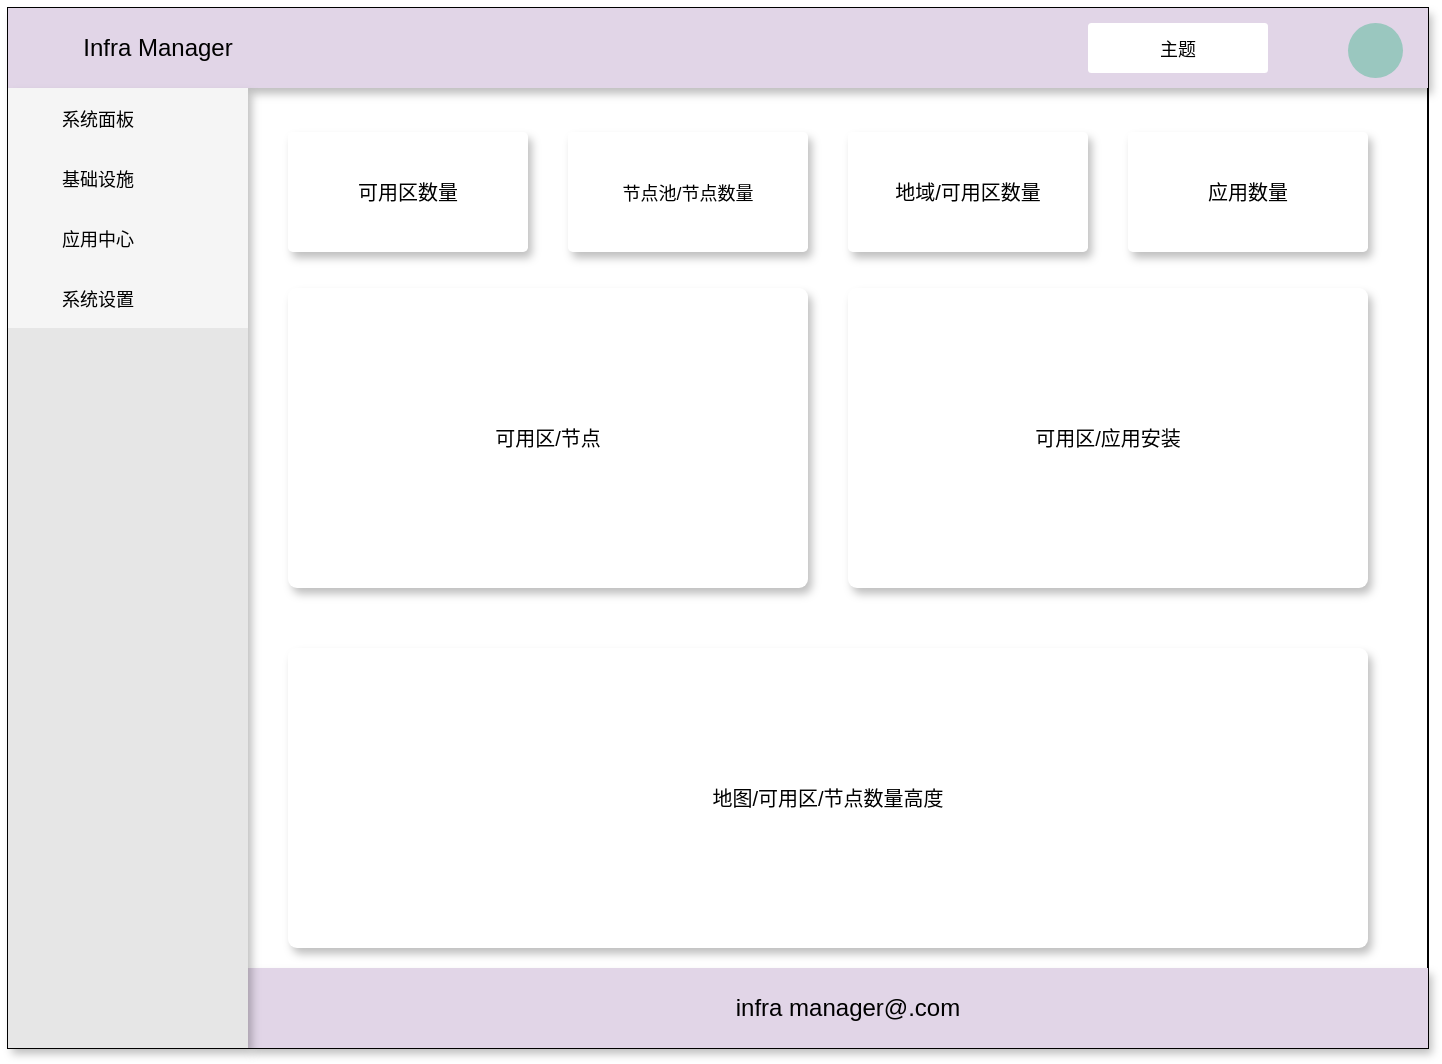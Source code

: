 <mxfile version="22.1.11" type="device" pages="6">
  <diagram name="dashboard" id="266bcNAzqjJV8qCxzgry">
    <mxGraphModel dx="988" dy="570" grid="1" gridSize="10" guides="1" tooltips="1" connect="1" arrows="1" fold="1" page="1" pageScale="1" pageWidth="827" pageHeight="1169" math="0" shadow="0">
      <root>
        <mxCell id="0" />
        <mxCell id="1" parent="0" />
        <mxCell id="p4LeKmnUXCY5w8yGPb5J-1" value="" style="rounded=0;whiteSpace=wrap;html=1;" parent="1" vertex="1">
          <mxGeometry x="40" y="40" width="710" height="520" as="geometry" />
        </mxCell>
        <mxCell id="p4LeKmnUXCY5w8yGPb5J-48" value="" style="rounded=0;whiteSpace=wrap;html=1;fillColor=#e1d5e7;strokeColor=none;shadow=1;glass=0;" parent="1" vertex="1">
          <mxGeometry x="160" y="520" width="590" height="40" as="geometry" />
        </mxCell>
        <mxCell id="p4LeKmnUXCY5w8yGPb5J-2" value="" style="rounded=0;whiteSpace=wrap;html=1;fillColor=#e1d5e7;strokeColor=none;shadow=1;glass=0;" parent="1" vertex="1">
          <mxGeometry x="40" y="40" width="710" height="40" as="geometry" />
        </mxCell>
        <mxCell id="p4LeKmnUXCY5w8yGPb5J-11" value="" style="rounded=0;whiteSpace=wrap;html=1;strokeColor=none;shadow=1;fillColor=#E6E6E6;" parent="1" vertex="1">
          <mxGeometry x="40" y="80" width="120" height="480" as="geometry" />
        </mxCell>
        <mxCell id="p4LeKmnUXCY5w8yGPb5J-10" value="" style="shape=image;verticalLabelPosition=bottom;verticalAlign=top;imageAspect=0;image=https://akveo.github.io/eva-icons/outline/svg/menu-outline.svg;" parent="1" vertex="1">
          <mxGeometry x="50" y="51" width="18" height="18" as="geometry" />
        </mxCell>
        <mxCell id="p4LeKmnUXCY5w8yGPb5J-33" value="" style="shape=image;verticalLabelPosition=bottom;verticalAlign=top;imageAspect=0;image=https://akveo.github.io/eva-icons/fill/svg/bell.svg;" parent="1" vertex="1">
          <mxGeometry x="680" y="52" width="16" height="16" as="geometry" />
        </mxCell>
        <mxCell id="p4LeKmnUXCY5w8yGPb5J-34" value="" style="group" parent="1" vertex="1" connectable="0">
          <mxGeometry x="40" y="140" width="120" height="30" as="geometry" />
        </mxCell>
        <mxCell id="p4LeKmnUXCY5w8yGPb5J-26" value="&lt;font color=&quot;#000000&quot; style=&quot;font-size: 9px;&quot;&gt;&amp;nbsp; &amp;nbsp; &amp;nbsp; &amp;nbsp; &amp;nbsp; 应用中心&lt;/font&gt;" style="rounded=0;whiteSpace=wrap;html=1;align=left;strokeColor=none;fillColor=#f5f5f5;fontColor=#333333;" parent="p4LeKmnUXCY5w8yGPb5J-34" vertex="1">
          <mxGeometry width="120" height="30" as="geometry" />
        </mxCell>
        <mxCell id="p4LeKmnUXCY5w8yGPb5J-28" value="" style="shape=image;verticalLabelPosition=bottom;verticalAlign=top;imageAspect=0;image=https://akveo.github.io/eva-icons/fill/svg/arrow-ios-back.svg;" parent="p4LeKmnUXCY5w8yGPb5J-34" vertex="1">
          <mxGeometry x="100" y="8" width="14" height="14" as="geometry" />
        </mxCell>
        <mxCell id="p4LeKmnUXCY5w8yGPb5J-30" value="" style="shape=image;verticalLabelPosition=bottom;verticalAlign=top;imageAspect=0;image=https://akveo.github.io/eva-icons/fill/svg/cube.svg;" parent="p4LeKmnUXCY5w8yGPb5J-34" vertex="1">
          <mxGeometry x="10" y="8" width="14" height="14" as="geometry" />
        </mxCell>
        <mxCell id="p4LeKmnUXCY5w8yGPb5J-35" value="" style="group" parent="1" vertex="1" connectable="0">
          <mxGeometry x="40" y="110" width="120" height="30" as="geometry" />
        </mxCell>
        <mxCell id="p4LeKmnUXCY5w8yGPb5J-12" value="&lt;font color=&quot;#000000&quot; style=&quot;font-size: 9px;&quot;&gt;&amp;nbsp; &amp;nbsp; &amp;nbsp; &amp;nbsp; &amp;nbsp; 基础设施&lt;/font&gt;" style="rounded=0;whiteSpace=wrap;html=1;align=left;strokeColor=none;fillColor=#f5f5f5;fontColor=#333333;" parent="p4LeKmnUXCY5w8yGPb5J-35" vertex="1">
          <mxGeometry width="120" height="30" as="geometry" />
        </mxCell>
        <mxCell id="p4LeKmnUXCY5w8yGPb5J-27" value="" style="shape=image;verticalLabelPosition=bottom;verticalAlign=top;imageAspect=0;image=https://akveo.github.io/eva-icons/fill/svg/arrow-ios-back.svg;" parent="p4LeKmnUXCY5w8yGPb5J-35" vertex="1">
          <mxGeometry x="100" y="8" width="14" height="14" as="geometry" />
        </mxCell>
        <mxCell id="p4LeKmnUXCY5w8yGPb5J-31" value="" style="shape=image;verticalLabelPosition=bottom;verticalAlign=top;imageAspect=0;image=https://akveo.github.io/eva-icons/fill/svg/hard-drive.svg;" parent="p4LeKmnUXCY5w8yGPb5J-35" vertex="1">
          <mxGeometry x="10" y="8" width="14" height="14" as="geometry" />
        </mxCell>
        <mxCell id="p4LeKmnUXCY5w8yGPb5J-37" value="&lt;font color=&quot;#000000&quot; style=&quot;font-size: 9px;&quot;&gt;&amp;nbsp; &amp;nbsp; &amp;nbsp; &amp;nbsp; &amp;nbsp; 系统面板&lt;/font&gt;" style="rounded=0;whiteSpace=wrap;html=1;align=left;strokeColor=none;fillColor=#f5f5f5;fontColor=#333333;container=0;" parent="1" vertex="1">
          <mxGeometry x="40" y="80" width="120" height="30" as="geometry" />
        </mxCell>
        <mxCell id="p4LeKmnUXCY5w8yGPb5J-40" value="" style="shape=image;verticalLabelPosition=bottom;verticalAlign=top;imageAspect=0;image=https://akveo.github.io/eva-icons/fill/svg/pie-chart.svg;" parent="1" vertex="1">
          <mxGeometry x="50" y="88" width="14" height="14" as="geometry" />
        </mxCell>
        <mxCell id="p4LeKmnUXCY5w8yGPb5J-41" value="&lt;font size=&quot;1&quot;&gt;可用区数量&lt;/font&gt;" style="rounded=1;whiteSpace=wrap;html=1;strokeColor=none;shadow=1;arcSize=4;" parent="1" vertex="1">
          <mxGeometry x="180" y="102" width="120" height="60" as="geometry" />
        </mxCell>
        <mxCell id="p4LeKmnUXCY5w8yGPb5J-42" value="Infra Manager" style="rounded=0;whiteSpace=wrap;html=1;strokeColor=none;opacity=0;" parent="1" vertex="1">
          <mxGeometry x="70" y="40" width="90" height="40" as="geometry" />
        </mxCell>
        <mxCell id="p4LeKmnUXCY5w8yGPb5J-43" value="&lt;font style=&quot;font-size: 9px;&quot;&gt;主题&lt;/font&gt;" style="rounded=1;whiteSpace=wrap;html=1;strokeColor=none;fillColor=default;absoluteArcSize=0;arcSize=7;" parent="1" vertex="1">
          <mxGeometry x="580" y="47.5" width="90" height="25" as="geometry" />
        </mxCell>
        <mxCell id="p4LeKmnUXCY5w8yGPb5J-44" value="&lt;font style=&quot;font-size: 9px;&quot;&gt;节点池/节点数量&lt;/font&gt;" style="rounded=1;whiteSpace=wrap;html=1;strokeColor=none;shadow=1;arcSize=4;" parent="1" vertex="1">
          <mxGeometry x="320" y="102" width="120" height="60" as="geometry" />
        </mxCell>
        <mxCell id="p4LeKmnUXCY5w8yGPb5J-45" value="&lt;font size=&quot;1&quot;&gt;地域/可用区数量&lt;/font&gt;" style="rounded=1;whiteSpace=wrap;html=1;strokeColor=none;shadow=1;arcSize=4;" parent="1" vertex="1">
          <mxGeometry x="460" y="102" width="120" height="60" as="geometry" />
        </mxCell>
        <mxCell id="p4LeKmnUXCY5w8yGPb5J-46" value="&lt;font size=&quot;1&quot;&gt;应用数量&lt;/font&gt;" style="rounded=1;whiteSpace=wrap;html=1;strokeColor=none;shadow=1;arcSize=4;" parent="1" vertex="1">
          <mxGeometry x="600" y="102" width="120" height="60" as="geometry" />
        </mxCell>
        <mxCell id="p4LeKmnUXCY5w8yGPb5J-47" value="&lt;font size=&quot;1&quot;&gt;可用区/节点&lt;/font&gt;" style="rounded=1;whiteSpace=wrap;html=1;strokeColor=none;shadow=1;arcSize=3;" parent="1" vertex="1">
          <mxGeometry x="180" y="180" width="260" height="150" as="geometry" />
        </mxCell>
        <mxCell id="p4LeKmnUXCY5w8yGPb5J-49" value="infra manager@.com" style="rounded=0;whiteSpace=wrap;html=1;strokeColor=none;opacity=0;" parent="1" vertex="1">
          <mxGeometry x="396.25" y="520" width="127.5" height="40" as="geometry" />
        </mxCell>
        <mxCell id="p4LeKmnUXCY5w8yGPb5J-50" value="&lt;font size=&quot;1&quot;&gt;可用区/应用安装&lt;/font&gt;" style="rounded=1;whiteSpace=wrap;html=1;strokeColor=none;shadow=1;arcSize=3;" parent="1" vertex="1">
          <mxGeometry x="460" y="180" width="260" height="150" as="geometry" />
        </mxCell>
        <mxCell id="p4LeKmnUXCY5w8yGPb5J-51" value="&lt;font size=&quot;1&quot;&gt;地图/可用区/节点数量高度&lt;/font&gt;" style="rounded=1;whiteSpace=wrap;html=1;strokeColor=none;shadow=1;arcSize=3;" parent="1" vertex="1">
          <mxGeometry x="180" y="360" width="540" height="150" as="geometry" />
        </mxCell>
        <mxCell id="p4LeKmnUXCY5w8yGPb5J-54" value="&lt;font color=&quot;#000000&quot; style=&quot;font-size: 9px;&quot;&gt;&amp;nbsp; &amp;nbsp; &amp;nbsp; &amp;nbsp; &amp;nbsp; 系统设置&lt;/font&gt;" style="rounded=0;whiteSpace=wrap;html=1;align=left;strokeColor=none;fillColor=#f5f5f5;fontColor=#333333;" parent="1" vertex="1">
          <mxGeometry x="40" y="170" width="120" height="30" as="geometry" />
        </mxCell>
        <mxCell id="p4LeKmnUXCY5w8yGPb5J-55" value="" style="shape=image;verticalLabelPosition=bottom;verticalAlign=top;imageAspect=0;image=https://akveo.github.io/eva-icons/fill/svg/arrow-ios-back.svg;" parent="1" vertex="1">
          <mxGeometry x="140" y="178" width="14" height="14" as="geometry" />
        </mxCell>
        <mxCell id="p4LeKmnUXCY5w8yGPb5J-57" value="" style="shape=image;verticalLabelPosition=bottom;verticalAlign=top;imageAspect=0;image=https://akveo.github.io/eva-icons/fill/svg/settings-2.svg;" parent="1" vertex="1">
          <mxGeometry x="50" y="178" width="14" height="14" as="geometry" />
        </mxCell>
        <mxCell id="_pCxnRVWgXYXhfNPLG84-1" value="" style="group" parent="1" vertex="1" connectable="0">
          <mxGeometry x="710" y="47.5" width="27.5" height="27.5" as="geometry" />
        </mxCell>
        <mxCell id="_pCxnRVWgXYXhfNPLG84-2" value="" style="ellipse;whiteSpace=wrap;html=1;aspect=fixed;strokeColor=none;fillColor=#9AC7BF;" parent="_pCxnRVWgXYXhfNPLG84-1" vertex="1">
          <mxGeometry width="27.5" height="27.5" as="geometry" />
        </mxCell>
        <mxCell id="_pCxnRVWgXYXhfNPLG84-3" value="" style="shape=image;verticalLabelPosition=bottom;verticalAlign=top;imageAspect=0;image=https://akveo.github.io/eva-icons/fill/svg/person.svg;" parent="_pCxnRVWgXYXhfNPLG84-1" vertex="1">
          <mxGeometry x="4.75" y="4.75" width="18" height="18" as="geometry" />
        </mxCell>
      </root>
    </mxGraphModel>
  </diagram>
  <diagram id="7UmEXt8YCGCIGPynqbnA" name="基础设施-供应商管理">
    <mxGraphModel dx="981" dy="564" grid="1" gridSize="10" guides="1" tooltips="1" connect="1" arrows="1" fold="1" page="1" pageScale="1" pageWidth="827" pageHeight="1169" math="0" shadow="0">
      <root>
        <mxCell id="0" />
        <mxCell id="1" parent="0" />
        <mxCell id="aIILxPd0mBsR5AO6ves--1" value="" style="rounded=0;whiteSpace=wrap;html=1;shadow=1;" parent="1" vertex="1">
          <mxGeometry x="40" y="40" width="710" height="520" as="geometry" />
        </mxCell>
        <mxCell id="aIILxPd0mBsR5AO6ves--2" value="" style="rounded=0;whiteSpace=wrap;html=1;fillColor=#e1d5e7;strokeColor=none;shadow=1;glass=0;" parent="1" vertex="1">
          <mxGeometry x="160" y="520" width="590" height="40" as="geometry" />
        </mxCell>
        <mxCell id="aIILxPd0mBsR5AO6ves--3" value="" style="rounded=0;whiteSpace=wrap;html=1;fillColor=#e1d5e7;strokeColor=none;shadow=1;glass=0;" parent="1" vertex="1">
          <mxGeometry x="40" y="40" width="710" height="40" as="geometry" />
        </mxCell>
        <mxCell id="aIILxPd0mBsR5AO6ves--4" value="" style="rounded=0;whiteSpace=wrap;html=1;strokeColor=none;shadow=1;fillColor=#E6E6E6;" parent="1" vertex="1">
          <mxGeometry x="40" y="80" width="120" height="480" as="geometry" />
        </mxCell>
        <mxCell id="aIILxPd0mBsR5AO6ves--5" value="" style="shape=image;verticalLabelPosition=bottom;verticalAlign=top;imageAspect=0;image=https://akveo.github.io/eva-icons/outline/svg/menu-outline.svg;" parent="1" vertex="1">
          <mxGeometry x="50" y="51" width="18" height="18" as="geometry" />
        </mxCell>
        <mxCell id="aIILxPd0mBsR5AO6ves--6" value="" style="shape=image;verticalLabelPosition=bottom;verticalAlign=top;imageAspect=0;image=https://akveo.github.io/eva-icons/fill/svg/bell.svg;" parent="1" vertex="1">
          <mxGeometry x="680" y="50.75" width="16" height="16" as="geometry" />
        </mxCell>
        <mxCell id="aIILxPd0mBsR5AO6ves--7" value="" style="group" parent="1" vertex="1" connectable="0">
          <mxGeometry x="40" y="290" width="120" height="30" as="geometry" />
        </mxCell>
        <mxCell id="aIILxPd0mBsR5AO6ves--8" value="&lt;font color=&quot;#000000&quot; style=&quot;font-size: 9px;&quot;&gt;&amp;nbsp; &amp;nbsp; &amp;nbsp; &amp;nbsp; &amp;nbsp; 应用中心&lt;/font&gt;" style="rounded=0;whiteSpace=wrap;html=1;align=left;strokeColor=none;fillColor=#f5f5f5;fontColor=#333333;" parent="aIILxPd0mBsR5AO6ves--7" vertex="1">
          <mxGeometry width="120" height="30" as="geometry" />
        </mxCell>
        <mxCell id="aIILxPd0mBsR5AO6ves--9" value="" style="shape=image;verticalLabelPosition=bottom;verticalAlign=top;imageAspect=0;image=https://akveo.github.io/eva-icons/fill/svg/arrow-ios-back.svg;" parent="aIILxPd0mBsR5AO6ves--7" vertex="1">
          <mxGeometry x="100" y="8" width="14" height="14" as="geometry" />
        </mxCell>
        <mxCell id="aIILxPd0mBsR5AO6ves--10" value="" style="shape=image;verticalLabelPosition=bottom;verticalAlign=top;imageAspect=0;image=https://akveo.github.io/eva-icons/fill/svg/cube.svg;" parent="aIILxPd0mBsR5AO6ves--7" vertex="1">
          <mxGeometry x="10" y="8" width="14" height="14" as="geometry" />
        </mxCell>
        <mxCell id="aIILxPd0mBsR5AO6ves--11" value="&lt;font color=&quot;#000000&quot; style=&quot;font-size: 9px;&quot;&gt;&amp;nbsp; &amp;nbsp; &amp;nbsp; &amp;nbsp; &amp;nbsp; 系统面板&lt;/font&gt;" style="rounded=0;whiteSpace=wrap;html=1;align=left;strokeColor=none;fillColor=#f5f5f5;fontColor=#333333;container=0;" parent="1" vertex="1">
          <mxGeometry x="40" y="80" width="120" height="30" as="geometry" />
        </mxCell>
        <mxCell id="aIILxPd0mBsR5AO6ves--12" value="" style="shape=image;verticalLabelPosition=bottom;verticalAlign=top;imageAspect=0;image=https://akveo.github.io/eva-icons/fill/svg/pie-chart.svg;" parent="1" vertex="1">
          <mxGeometry x="50" y="88" width="14" height="14" as="geometry" />
        </mxCell>
        <mxCell id="aIILxPd0mBsR5AO6ves--13" value="Infra Manager" style="rounded=0;whiteSpace=wrap;html=1;strokeColor=none;opacity=0;" parent="1" vertex="1">
          <mxGeometry x="70" y="40" width="90" height="40" as="geometry" />
        </mxCell>
        <mxCell id="aIILxPd0mBsR5AO6ves--14" value="&lt;font style=&quot;font-size: 9px;&quot;&gt;主题&lt;/font&gt;" style="rounded=1;whiteSpace=wrap;html=1;strokeColor=none;fillColor=default;absoluteArcSize=0;arcSize=7;" parent="1" vertex="1">
          <mxGeometry x="580" y="47.5" width="90" height="25" as="geometry" />
        </mxCell>
        <mxCell id="aIILxPd0mBsR5AO6ves--15" value="infra manager@.com" style="rounded=0;whiteSpace=wrap;html=1;strokeColor=none;opacity=0;" parent="1" vertex="1">
          <mxGeometry x="396.25" y="520" width="127.5" height="40" as="geometry" />
        </mxCell>
        <mxCell id="aIILxPd0mBsR5AO6ves--16" value="&lt;font color=&quot;#000000&quot; style=&quot;font-size: 9px;&quot;&gt;&amp;nbsp; &amp;nbsp; &amp;nbsp; &amp;nbsp; &amp;nbsp; 基础设施&lt;/font&gt;" style="rounded=0;whiteSpace=wrap;html=1;align=left;strokeColor=none;fillColor=#f5f5f5;fontColor=#333333;" parent="1" vertex="1">
          <mxGeometry x="40" y="110" width="120" height="30" as="geometry" />
        </mxCell>
        <mxCell id="aIILxPd0mBsR5AO6ves--17" value="" style="shape=image;verticalLabelPosition=bottom;verticalAlign=top;imageAspect=0;image=https://akveo.github.io/eva-icons/fill/svg/hard-drive.svg;" parent="1" vertex="1">
          <mxGeometry x="50" y="118" width="14" height="14" as="geometry" />
        </mxCell>
        <mxCell id="aIILxPd0mBsR5AO6ves--18" value="" style="shape=image;verticalLabelPosition=bottom;verticalAlign=top;imageAspect=0;image=https://akveo.github.io/eva-icons/fill/svg/arrow-ios-downward.svg;" parent="1" vertex="1">
          <mxGeometry x="140" y="118" width="14" height="14" as="geometry" />
        </mxCell>
        <mxCell id="aIILxPd0mBsR5AO6ves--19" value="" style="group" parent="1" vertex="1" connectable="0">
          <mxGeometry x="40" y="320" width="120" height="30" as="geometry" />
        </mxCell>
        <mxCell id="aIILxPd0mBsR5AO6ves--20" value="&lt;font color=&quot;#000000&quot; style=&quot;font-size: 9px;&quot;&gt;&amp;nbsp; &amp;nbsp; &amp;nbsp; &amp;nbsp; &amp;nbsp; 系统设置&lt;/font&gt;" style="rounded=0;whiteSpace=wrap;html=1;align=left;strokeColor=none;fillColor=#f5f5f5;fontColor=#333333;" parent="aIILxPd0mBsR5AO6ves--19" vertex="1">
          <mxGeometry width="120" height="30" as="geometry" />
        </mxCell>
        <mxCell id="aIILxPd0mBsR5AO6ves--21" value="" style="group" parent="aIILxPd0mBsR5AO6ves--19" vertex="1" connectable="0">
          <mxGeometry x="10" y="8" width="104" height="14" as="geometry" />
        </mxCell>
        <mxCell id="aIILxPd0mBsR5AO6ves--22" value="" style="shape=image;verticalLabelPosition=bottom;verticalAlign=top;imageAspect=0;image=https://akveo.github.io/eva-icons/fill/svg/arrow-ios-back.svg;" parent="aIILxPd0mBsR5AO6ves--21" vertex="1">
          <mxGeometry x="90" width="14" height="14" as="geometry" />
        </mxCell>
        <mxCell id="aIILxPd0mBsR5AO6ves--23" value="" style="shape=image;verticalLabelPosition=bottom;verticalAlign=top;imageAspect=0;image=https://akveo.github.io/eva-icons/fill/svg/settings-2.svg;" parent="aIILxPd0mBsR5AO6ves--21" vertex="1">
          <mxGeometry width="14" height="14" as="geometry" />
        </mxCell>
        <mxCell id="aIILxPd0mBsR5AO6ves--24" value="&lt;font color=&quot;#000000&quot; style=&quot;font-size: 9px;&quot;&gt;&amp;nbsp; &amp;nbsp; &amp;nbsp; &amp;nbsp; &amp;nbsp; 节点管理&lt;/font&gt;" style="rounded=0;whiteSpace=wrap;html=1;align=left;strokeColor=none;fillColor=#f5f5f5;fontColor=#333333;" parent="1" vertex="1">
          <mxGeometry x="40" y="230" width="120" height="30" as="geometry" />
        </mxCell>
        <mxCell id="aIILxPd0mBsR5AO6ves--25" value="&lt;font color=&quot;#000000&quot; style=&quot;font-size: 9px;&quot;&gt;&amp;nbsp; &amp;nbsp; &amp;nbsp; &amp;nbsp; &amp;nbsp; 节点池管理&lt;/font&gt;" style="rounded=0;whiteSpace=wrap;html=1;align=left;strokeColor=none;fillColor=#f5f5f5;fontColor=#333333;" parent="1" vertex="1">
          <mxGeometry x="40" y="200" width="120" height="30" as="geometry" />
        </mxCell>
        <mxCell id="aIILxPd0mBsR5AO6ves--26" value="&lt;font color=&quot;#000000&quot; style=&quot;font-size: 9px;&quot;&gt;&amp;nbsp; &amp;nbsp; &amp;nbsp; &amp;nbsp; &amp;nbsp; 地域管理&lt;/font&gt;" style="rounded=0;whiteSpace=wrap;html=1;align=left;strokeColor=none;fillColor=#f5f5f5;fontColor=#333333;" parent="1" vertex="1">
          <mxGeometry x="40" y="170" width="120" height="30" as="geometry" />
        </mxCell>
        <mxCell id="aIILxPd0mBsR5AO6ves--27" value="&lt;font color=&quot;#000000&quot; style=&quot;font-size: 9px;&quot;&gt;&amp;nbsp; &amp;nbsp; &amp;nbsp; &amp;nbsp; &amp;nbsp; 网络管理&lt;/font&gt;" style="rounded=0;whiteSpace=wrap;html=1;align=left;strokeColor=none;fillColor=#f5f5f5;fontColor=#333333;" parent="1" vertex="1">
          <mxGeometry x="40" y="260" width="120" height="30" as="geometry" />
        </mxCell>
        <mxCell id="aIILxPd0mBsR5AO6ves--28" value="&lt;font color=&quot;#007fff&quot; style=&quot;font-size: 9px;&quot;&gt;&amp;nbsp; &amp;nbsp; &amp;nbsp; &amp;nbsp; &amp;nbsp; 供应商管理&lt;/font&gt;" style="rounded=0;whiteSpace=wrap;html=1;align=left;strokeColor=none;fillColor=#CCCCCC;fontColor=#333333;" parent="1" vertex="1">
          <mxGeometry x="40" y="140" width="120" height="30" as="geometry" />
        </mxCell>
        <mxCell id="aIILxPd0mBsR5AO6ves--29" value="" style="rounded=1;whiteSpace=wrap;html=1;fillColor=#E6E6E6;strokeColor=none;arcSize=3;" parent="1" vertex="1">
          <mxGeometry x="180" y="102" width="550" height="28" as="geometry" />
        </mxCell>
        <mxCell id="aIILxPd0mBsR5AO6ves--30" value="&lt;font style=&quot;font-size: 9px;&quot;&gt;&lt;b&gt;名称&lt;/b&gt;&lt;/font&gt;" style="rounded=0;whiteSpace=wrap;html=1;strokeColor=none;opacity=0;" parent="1" vertex="1">
          <mxGeometry x="200" y="102" width="90" height="28" as="geometry" />
        </mxCell>
        <mxCell id="aIILxPd0mBsR5AO6ves--31" value="&lt;font style=&quot;font-size: 9px;&quot;&gt;&lt;b&gt;类别&lt;/b&gt;&lt;/font&gt;" style="rounded=0;whiteSpace=wrap;html=1;strokeColor=none;opacity=0;" parent="1" vertex="1">
          <mxGeometry x="270" y="102" width="90" height="28" as="geometry" />
        </mxCell>
        <mxCell id="aIILxPd0mBsR5AO6ves--33" value="" style="rounded=1;whiteSpace=wrap;html=1;fillColor=#E6E6E6;strokeColor=none;arcSize=3;" parent="1" vertex="1">
          <mxGeometry x="180" y="132" width="550" height="28" as="geometry" />
        </mxCell>
        <mxCell id="aIILxPd0mBsR5AO6ves--35" value="" style="rounded=1;whiteSpace=wrap;html=1;fillColor=#E6E6E6;strokeColor=none;arcSize=3;" parent="1" vertex="1">
          <mxGeometry x="180" y="188" width="550" height="28" as="geometry" />
        </mxCell>
        <mxCell id="aIILxPd0mBsR5AO6ves--37" value="" style="rounded=1;whiteSpace=wrap;html=1;fillColor=#E6E6E6;strokeColor=none;arcSize=3;" parent="1" vertex="1">
          <mxGeometry x="180" y="244" width="550" height="28" as="geometry" />
        </mxCell>
        <mxCell id="aIILxPd0mBsR5AO6ves--39" value="" style="rounded=1;whiteSpace=wrap;html=1;fillColor=#E6E6E6;strokeColor=none;arcSize=3;" parent="1" vertex="1">
          <mxGeometry x="180" y="300" width="550" height="28" as="geometry" />
        </mxCell>
        <mxCell id="aIILxPd0mBsR5AO6ves--41" value="&lt;font style=&quot;font-size: 9px;&quot;&gt;&lt;b&gt;创建时间&lt;/b&gt;&lt;/font&gt;" style="rounded=0;whiteSpace=wrap;html=1;strokeColor=none;opacity=0;" parent="1" vertex="1">
          <mxGeometry x="510" y="102" width="90" height="28" as="geometry" />
        </mxCell>
        <mxCell id="aIILxPd0mBsR5AO6ves--42" value="&lt;font style=&quot;font-size: 9px;&quot;&gt;&lt;b&gt;修改时间&lt;/b&gt;&lt;/font&gt;" style="rounded=0;whiteSpace=wrap;html=1;strokeColor=none;opacity=0;" parent="1" vertex="1">
          <mxGeometry x="600" y="102" width="90" height="28" as="geometry" />
        </mxCell>
        <mxCell id="aIILxPd0mBsR5AO6ves--43" value="&lt;font style=&quot;font-size: 9px;&quot; color=&quot;#007fff&quot;&gt;供应商1&lt;/font&gt;" style="rounded=0;whiteSpace=wrap;html=1;strokeColor=none;opacity=0;" parent="1" vertex="1">
          <mxGeometry x="200" y="132" width="90" height="28" as="geometry" />
        </mxCell>
        <mxCell id="aIILxPd0mBsR5AO6ves--44" value="&lt;font style=&quot;font-size: 9px;&quot;&gt;公用云&lt;/font&gt;" style="rounded=0;whiteSpace=wrap;html=1;strokeColor=none;opacity=0;" parent="1" vertex="1">
          <mxGeometry x="270" y="132" width="90" height="28" as="geometry" />
        </mxCell>
        <mxCell id="aIILxPd0mBsR5AO6ves--46" value="&lt;font style=&quot;font-size: 9px;&quot;&gt;2024-0-23 00:00:00&lt;/font&gt;" style="rounded=0;whiteSpace=wrap;html=1;strokeColor=none;opacity=0;" parent="1" vertex="1">
          <mxGeometry x="510" y="132" width="90" height="28" as="geometry" />
        </mxCell>
        <mxCell id="aIILxPd0mBsR5AO6ves--47" value="" style="shape=image;verticalLabelPosition=bottom;verticalAlign=top;imageAspect=0;image=https://akveo.github.io/eva-icons/fill/svg/options-2.svg;" parent="1" vertex="1">
          <mxGeometry x="706" y="140" width="14" height="14" as="geometry" />
        </mxCell>
        <mxCell id="aIILxPd0mBsR5AO6ves--48" value="" style="shape=image;verticalLabelPosition=bottom;verticalAlign=top;imageAspect=0;image=https://akveo.github.io/eva-icons/fill/svg/options-2.svg;" parent="1" vertex="1">
          <mxGeometry x="706" y="279" width="14" height="14" as="geometry" />
        </mxCell>
        <mxCell id="aIILxPd0mBsR5AO6ves--49" value="" style="shape=image;verticalLabelPosition=bottom;verticalAlign=top;imageAspect=0;image=https://akveo.github.io/eva-icons/fill/svg/options-2.svg;" parent="1" vertex="1">
          <mxGeometry x="706" y="167" width="14" height="14" as="geometry" />
        </mxCell>
        <mxCell id="aIILxPd0mBsR5AO6ves--50" value="" style="shape=image;verticalLabelPosition=bottom;verticalAlign=top;imageAspect=0;image=https://akveo.github.io/eva-icons/fill/svg/options-2.svg;" parent="1" vertex="1">
          <mxGeometry x="706" y="195" width="14" height="14" as="geometry" />
        </mxCell>
        <mxCell id="aIILxPd0mBsR5AO6ves--51" value="" style="shape=image;verticalLabelPosition=bottom;verticalAlign=top;imageAspect=0;image=https://akveo.github.io/eva-icons/fill/svg/options-2.svg;" parent="1" vertex="1">
          <mxGeometry x="706" y="223" width="14" height="14" as="geometry" />
        </mxCell>
        <mxCell id="aIILxPd0mBsR5AO6ves--52" value="" style="shape=image;verticalLabelPosition=bottom;verticalAlign=top;imageAspect=0;image=https://akveo.github.io/eva-icons/fill/svg/options-2.svg;" parent="1" vertex="1">
          <mxGeometry x="706" y="251" width="14" height="14" as="geometry" />
        </mxCell>
        <mxCell id="aIILxPd0mBsR5AO6ves--53" value="" style="group" parent="1" vertex="1" connectable="0">
          <mxGeometry x="625" y="296" width="90" height="57" as="geometry" />
        </mxCell>
        <mxCell id="aIILxPd0mBsR5AO6ves--54" value="" style="rounded=1;whiteSpace=wrap;html=1;strokeColor=none;fillColor=default;absoluteArcSize=0;arcSize=3;shadow=1;" parent="aIILxPd0mBsR5AO6ves--53" vertex="1">
          <mxGeometry width="90" height="57" as="geometry" />
        </mxCell>
        <mxCell id="aIILxPd0mBsR5AO6ves--55" value="&lt;font size=&quot;1&quot;&gt;&amp;nbsp; &amp;nbsp; &amp;nbsp; &amp;nbsp; 删除&lt;/font&gt;" style="rounded=0;whiteSpace=wrap;html=1;strokeColor=none;opacity=0;align=left;" parent="aIILxPd0mBsR5AO6ves--53" vertex="1">
          <mxGeometry width="90" height="28" as="geometry" />
        </mxCell>
        <mxCell id="aIILxPd0mBsR5AO6ves--56" value="&lt;font size=&quot;1&quot;&gt;&amp;nbsp; &amp;nbsp; &amp;nbsp; &amp;nbsp; 修改&lt;/font&gt;" style="rounded=0;whiteSpace=wrap;html=1;strokeColor=none;opacity=0;align=left;" parent="aIILxPd0mBsR5AO6ves--53" vertex="1">
          <mxGeometry y="29" width="90" height="28" as="geometry" />
        </mxCell>
        <mxCell id="aIILxPd0mBsR5AO6ves--57" value="" style="shape=image;verticalLabelPosition=bottom;verticalAlign=top;imageAspect=0;image=https://akveo.github.io/eva-icons/fill/svg/trash-2.svg;" parent="aIILxPd0mBsR5AO6ves--53" vertex="1">
          <mxGeometry x="5" y="7" width="14" height="14" as="geometry" />
        </mxCell>
        <mxCell id="aIILxPd0mBsR5AO6ves--58" value="" style="shape=image;verticalLabelPosition=bottom;verticalAlign=top;imageAspect=0;image=https://akveo.github.io/eva-icons/fill/svg/edit-2.svg;" parent="aIILxPd0mBsR5AO6ves--53" vertex="1">
          <mxGeometry x="5" y="36" width="14" height="14" as="geometry" />
        </mxCell>
        <mxCell id="aIILxPd0mBsR5AO6ves--60" value="" style="shape=image;verticalLabelPosition=bottom;verticalAlign=top;imageAspect=0;image=https://akveo.github.io/eva-icons/fill/svg/plus-circle.svg;" parent="1" vertex="1">
          <mxGeometry x="706" y="109" width="14" height="14" as="geometry" />
        </mxCell>
        <mxCell id="aIILxPd0mBsR5AO6ves--61" value="&lt;font style=&quot;font-size: 9px;&quot;&gt;私有云&lt;/font&gt;" style="rounded=0;whiteSpace=wrap;html=1;strokeColor=none;opacity=0;" parent="1" vertex="1">
          <mxGeometry x="270" y="160" width="90" height="28" as="geometry" />
        </mxCell>
        <mxCell id="aIILxPd0mBsR5AO6ves--62" value="&lt;font style=&quot;font-size: 9px;&quot; color=&quot;#007fff&quot;&gt;供应商2&lt;/font&gt;" style="rounded=0;whiteSpace=wrap;html=1;strokeColor=none;opacity=0;" parent="1" vertex="1">
          <mxGeometry x="200" y="160" width="90" height="28" as="geometry" />
        </mxCell>
        <mxCell id="aIILxPd0mBsR5AO6ves--63" value="" style="group" parent="1" vertex="1" connectable="0">
          <mxGeometry x="706" y="45" width="27.5" height="27.5" as="geometry" />
        </mxCell>
        <mxCell id="aIILxPd0mBsR5AO6ves--64" value="" style="ellipse;whiteSpace=wrap;html=1;aspect=fixed;strokeColor=none;fillColor=#9AC7BF;" parent="aIILxPd0mBsR5AO6ves--63" vertex="1">
          <mxGeometry width="27.5" height="27.5" as="geometry" />
        </mxCell>
        <mxCell id="aIILxPd0mBsR5AO6ves--65" value="" style="shape=image;verticalLabelPosition=bottom;verticalAlign=top;imageAspect=0;image=https://akveo.github.io/eva-icons/fill/svg/person.svg;" parent="aIILxPd0mBsR5AO6ves--63" vertex="1">
          <mxGeometry x="4.75" y="4.75" width="18" height="18" as="geometry" />
        </mxCell>
        <mxCell id="aIILxPd0mBsR5AO6ves--66" value="&lt;font style=&quot;font-size: 9px;&quot;&gt;&lt;b&gt;访问ak&lt;/b&gt;&lt;/font&gt;" style="rounded=0;whiteSpace=wrap;html=1;strokeColor=none;opacity=0;" parent="1" vertex="1">
          <mxGeometry x="396.25" y="102" width="90" height="28" as="geometry" />
        </mxCell>
        <mxCell id="aIILxPd0mBsR5AO6ves--67" value="&lt;font style=&quot;font-size: 9px;&quot;&gt;黑云&lt;/font&gt;" style="rounded=0;whiteSpace=wrap;html=1;strokeColor=none;opacity=0;" parent="1" vertex="1">
          <mxGeometry x="323" y="132" width="90" height="28" as="geometry" />
        </mxCell>
        <mxCell id="aIILxPd0mBsR5AO6ves--68" value="&lt;font style=&quot;font-size: 9px;&quot;&gt;本地&lt;/font&gt;" style="rounded=0;whiteSpace=wrap;html=1;strokeColor=none;opacity=0;" parent="1" vertex="1">
          <mxGeometry x="323" y="160" width="90" height="28" as="geometry" />
        </mxCell>
        <mxCell id="aIILxPd0mBsR5AO6ves--69" value="&lt;font style=&quot;font-size: 9px;&quot;&gt;2024-0-23 00:00:00&lt;/font&gt;" style="rounded=0;whiteSpace=wrap;html=1;strokeColor=none;opacity=0;" parent="1" vertex="1">
          <mxGeometry x="510" y="160" width="90" height="28" as="geometry" />
        </mxCell>
        <mxCell id="aIILxPd0mBsR5AO6ves--70" value="&lt;font style=&quot;font-size: 9px;&quot;&gt;2024-0-23 00:00:00&lt;/font&gt;" style="rounded=0;whiteSpace=wrap;html=1;strokeColor=none;opacity=0;" parent="1" vertex="1">
          <mxGeometry x="600" y="132" width="90" height="28" as="geometry" />
        </mxCell>
        <mxCell id="aIILxPd0mBsR5AO6ves--71" value="&lt;font style=&quot;font-size: 9px;&quot;&gt;2024-0-23 00:00:00&lt;/font&gt;" style="rounded=0;whiteSpace=wrap;html=1;strokeColor=none;opacity=0;" parent="1" vertex="1">
          <mxGeometry x="600" y="160" width="90" height="28" as="geometry" />
        </mxCell>
        <mxCell id="118kkCq_RzUCta4VMXyE-1" value="&lt;font style=&quot;font-size: 9px;&quot;&gt;&lt;b&gt;类型&lt;/b&gt;&lt;/font&gt;" style="rounded=0;whiteSpace=wrap;html=1;strokeColor=none;opacity=0;" parent="1" vertex="1">
          <mxGeometry x="323" y="102" width="90" height="28" as="geometry" />
        </mxCell>
        <mxCell id="PLkVtaPND4Pz38ARLZSi-1" value="&lt;font style=&quot;font-size: 9px;&quot;&gt;akdaojfdojijdfa-osjd&lt;/font&gt;" style="rounded=0;whiteSpace=wrap;html=1;strokeColor=none;opacity=0;" parent="1" vertex="1">
          <mxGeometry x="415" y="132" width="90" height="28" as="geometry" />
        </mxCell>
        <mxCell id="h8MbSS0wEGTO4tTAd6TK-1" value="&lt;font size=&quot;1&quot;&gt;线下&lt;/font&gt;" style="rounded=0;whiteSpace=wrap;html=1;strokeColor=none;opacity=0;" vertex="1" parent="1">
          <mxGeometry x="270" y="188" width="90" height="28" as="geometry" />
        </mxCell>
        <mxCell id="h8MbSS0wEGTO4tTAd6TK-2" value="&lt;font style=&quot;font-size: 9px;&quot;&gt;akdaojfdojijdfa-osjd&lt;/font&gt;" style="rounded=0;whiteSpace=wrap;html=1;strokeColor=none;opacity=0;" vertex="1" parent="1">
          <mxGeometry x="415" y="160" width="90" height="28" as="geometry" />
        </mxCell>
        <mxCell id="mGZm1F0eORaXCokTRf5u-2" value="" style="rounded=1;whiteSpace=wrap;html=1;fillColor=#E6E6E6;strokeColor=none;arcSize=3;" vertex="1" parent="1">
          <mxGeometry x="180" y="356" width="550" height="28" as="geometry" />
        </mxCell>
      </root>
    </mxGraphModel>
  </diagram>
  <diagram id="i0Aj5HRQWymyOOHhelF0" name="基础设施-地域管理">
    <mxGraphModel dx="981" dy="564" grid="1" gridSize="10" guides="1" tooltips="1" connect="1" arrows="1" fold="1" page="1" pageScale="1" pageWidth="827" pageHeight="1169" math="0" shadow="0">
      <root>
        <mxCell id="0" />
        <mxCell id="1" parent="0" />
        <mxCell id="tOOPJ46jBMtLMIdlIbzG-1" value="" style="rounded=0;whiteSpace=wrap;html=1;shadow=1;" parent="1" vertex="1">
          <mxGeometry x="40" y="40" width="710" height="520" as="geometry" />
        </mxCell>
        <mxCell id="tOOPJ46jBMtLMIdlIbzG-2" value="" style="rounded=0;whiteSpace=wrap;html=1;fillColor=#e1d5e7;strokeColor=none;shadow=1;glass=0;" parent="1" vertex="1">
          <mxGeometry x="160" y="520" width="590" height="40" as="geometry" />
        </mxCell>
        <mxCell id="tOOPJ46jBMtLMIdlIbzG-3" value="" style="rounded=0;whiteSpace=wrap;html=1;fillColor=#e1d5e7;strokeColor=none;shadow=1;glass=0;" parent="1" vertex="1">
          <mxGeometry x="40" y="40" width="710" height="40" as="geometry" />
        </mxCell>
        <mxCell id="tOOPJ46jBMtLMIdlIbzG-4" value="" style="rounded=0;whiteSpace=wrap;html=1;strokeColor=none;shadow=1;fillColor=#E6E6E6;" parent="1" vertex="1">
          <mxGeometry x="40" y="80" width="120" height="480" as="geometry" />
        </mxCell>
        <mxCell id="tOOPJ46jBMtLMIdlIbzG-5" value="" style="shape=image;verticalLabelPosition=bottom;verticalAlign=top;imageAspect=0;image=https://akveo.github.io/eva-icons/outline/svg/menu-outline.svg;" parent="1" vertex="1">
          <mxGeometry x="50" y="51" width="18" height="18" as="geometry" />
        </mxCell>
        <mxCell id="tOOPJ46jBMtLMIdlIbzG-7" value="" style="shape=image;verticalLabelPosition=bottom;verticalAlign=top;imageAspect=0;image=https://akveo.github.io/eva-icons/fill/svg/bell.svg;" parent="1" vertex="1">
          <mxGeometry x="680" y="50.75" width="16" height="16" as="geometry" />
        </mxCell>
        <mxCell id="tOOPJ46jBMtLMIdlIbzG-8" value="" style="group" parent="1" vertex="1" connectable="0">
          <mxGeometry x="40" y="290" width="120" height="30" as="geometry" />
        </mxCell>
        <mxCell id="tOOPJ46jBMtLMIdlIbzG-9" value="&lt;font color=&quot;#000000&quot; style=&quot;font-size: 9px;&quot;&gt;&amp;nbsp; &amp;nbsp; &amp;nbsp; &amp;nbsp; &amp;nbsp; 应用中心&lt;/font&gt;" style="rounded=0;whiteSpace=wrap;html=1;align=left;strokeColor=none;fillColor=#f5f5f5;fontColor=#333333;" parent="tOOPJ46jBMtLMIdlIbzG-8" vertex="1">
          <mxGeometry width="120" height="30" as="geometry" />
        </mxCell>
        <mxCell id="tOOPJ46jBMtLMIdlIbzG-10" value="" style="shape=image;verticalLabelPosition=bottom;verticalAlign=top;imageAspect=0;image=https://akveo.github.io/eva-icons/fill/svg/arrow-ios-back.svg;" parent="tOOPJ46jBMtLMIdlIbzG-8" vertex="1">
          <mxGeometry x="100" y="8" width="14" height="14" as="geometry" />
        </mxCell>
        <mxCell id="tOOPJ46jBMtLMIdlIbzG-11" value="" style="shape=image;verticalLabelPosition=bottom;verticalAlign=top;imageAspect=0;image=https://akveo.github.io/eva-icons/fill/svg/cube.svg;" parent="tOOPJ46jBMtLMIdlIbzG-8" vertex="1">
          <mxGeometry x="10" y="8" width="14" height="14" as="geometry" />
        </mxCell>
        <mxCell id="tOOPJ46jBMtLMIdlIbzG-16" value="&lt;font color=&quot;#000000&quot; style=&quot;font-size: 9px;&quot;&gt;&amp;nbsp; &amp;nbsp; &amp;nbsp; &amp;nbsp; &amp;nbsp; 系统面板&lt;/font&gt;" style="rounded=0;whiteSpace=wrap;html=1;align=left;strokeColor=none;fillColor=#f5f5f5;fontColor=#333333;container=0;" parent="1" vertex="1">
          <mxGeometry x="40" y="80" width="120" height="30" as="geometry" />
        </mxCell>
        <mxCell id="tOOPJ46jBMtLMIdlIbzG-17" value="" style="shape=image;verticalLabelPosition=bottom;verticalAlign=top;imageAspect=0;image=https://akveo.github.io/eva-icons/fill/svg/pie-chart.svg;" parent="1" vertex="1">
          <mxGeometry x="50" y="88" width="14" height="14" as="geometry" />
        </mxCell>
        <mxCell id="tOOPJ46jBMtLMIdlIbzG-19" value="Infra Manager" style="rounded=0;whiteSpace=wrap;html=1;strokeColor=none;opacity=0;" parent="1" vertex="1">
          <mxGeometry x="70" y="40" width="90" height="40" as="geometry" />
        </mxCell>
        <mxCell id="tOOPJ46jBMtLMIdlIbzG-20" value="&lt;font style=&quot;font-size: 9px;&quot;&gt;主题&lt;/font&gt;" style="rounded=1;whiteSpace=wrap;html=1;strokeColor=none;fillColor=default;absoluteArcSize=0;arcSize=7;" parent="1" vertex="1">
          <mxGeometry x="580" y="47.5" width="90" height="25" as="geometry" />
        </mxCell>
        <mxCell id="tOOPJ46jBMtLMIdlIbzG-25" value="infra manager@.com" style="rounded=0;whiteSpace=wrap;html=1;strokeColor=none;opacity=0;" parent="1" vertex="1">
          <mxGeometry x="396.25" y="520" width="127.5" height="40" as="geometry" />
        </mxCell>
        <mxCell id="tOOPJ46jBMtLMIdlIbzG-13" value="&lt;font color=&quot;#000000&quot; style=&quot;font-size: 9px;&quot;&gt;&amp;nbsp; &amp;nbsp; &amp;nbsp; &amp;nbsp; &amp;nbsp; 基础设施&lt;/font&gt;" style="rounded=0;whiteSpace=wrap;html=1;align=left;strokeColor=none;fillColor=#f5f5f5;fontColor=#333333;" parent="1" vertex="1">
          <mxGeometry x="40" y="110" width="120" height="30" as="geometry" />
        </mxCell>
        <mxCell id="tOOPJ46jBMtLMIdlIbzG-15" value="" style="shape=image;verticalLabelPosition=bottom;verticalAlign=top;imageAspect=0;image=https://akveo.github.io/eva-icons/fill/svg/hard-drive.svg;" parent="1" vertex="1">
          <mxGeometry x="50" y="118" width="14" height="14" as="geometry" />
        </mxCell>
        <mxCell id="tOOPJ46jBMtLMIdlIbzG-31" value="" style="shape=image;verticalLabelPosition=bottom;verticalAlign=top;imageAspect=0;image=https://akveo.github.io/eva-icons/fill/svg/arrow-ios-downward.svg;" parent="1" vertex="1">
          <mxGeometry x="140" y="118" width="14" height="14" as="geometry" />
        </mxCell>
        <mxCell id="tOOPJ46jBMtLMIdlIbzG-33" value="" style="group" parent="1" vertex="1" connectable="0">
          <mxGeometry x="40" y="320" width="120" height="30" as="geometry" />
        </mxCell>
        <mxCell id="tOOPJ46jBMtLMIdlIbzG-28" value="&lt;font color=&quot;#000000&quot; style=&quot;font-size: 9px;&quot;&gt;&amp;nbsp; &amp;nbsp; &amp;nbsp; &amp;nbsp; &amp;nbsp; 系统设置&lt;/font&gt;" style="rounded=0;whiteSpace=wrap;html=1;align=left;strokeColor=none;fillColor=#f5f5f5;fontColor=#333333;" parent="tOOPJ46jBMtLMIdlIbzG-33" vertex="1">
          <mxGeometry width="120" height="30" as="geometry" />
        </mxCell>
        <mxCell id="tOOPJ46jBMtLMIdlIbzG-32" value="" style="group" parent="tOOPJ46jBMtLMIdlIbzG-33" vertex="1" connectable="0">
          <mxGeometry x="10" y="8" width="104" height="14" as="geometry" />
        </mxCell>
        <mxCell id="tOOPJ46jBMtLMIdlIbzG-29" value="" style="shape=image;verticalLabelPosition=bottom;verticalAlign=top;imageAspect=0;image=https://akveo.github.io/eva-icons/fill/svg/arrow-ios-back.svg;" parent="tOOPJ46jBMtLMIdlIbzG-32" vertex="1">
          <mxGeometry x="90" width="14" height="14" as="geometry" />
        </mxCell>
        <mxCell id="tOOPJ46jBMtLMIdlIbzG-30" value="" style="shape=image;verticalLabelPosition=bottom;verticalAlign=top;imageAspect=0;image=https://akveo.github.io/eva-icons/fill/svg/settings-2.svg;" parent="tOOPJ46jBMtLMIdlIbzG-32" vertex="1">
          <mxGeometry width="14" height="14" as="geometry" />
        </mxCell>
        <mxCell id="0bYj1keWHr7AIhwmtTGi-1" value="&lt;font color=&quot;#000000&quot; style=&quot;font-size: 9px;&quot;&gt;&amp;nbsp; &amp;nbsp; &amp;nbsp; &amp;nbsp; &amp;nbsp; 节点管理&lt;/font&gt;" style="rounded=0;whiteSpace=wrap;html=1;align=left;strokeColor=none;fillColor=#f5f5f5;fontColor=#333333;" parent="1" vertex="1">
          <mxGeometry x="40" y="230" width="120" height="30" as="geometry" />
        </mxCell>
        <mxCell id="0bYj1keWHr7AIhwmtTGi-2" value="&lt;font color=&quot;#000000&quot; style=&quot;font-size: 9px;&quot;&gt;&amp;nbsp; &amp;nbsp; &amp;nbsp; &amp;nbsp; &amp;nbsp; 节点池管理&lt;/font&gt;" style="rounded=0;whiteSpace=wrap;html=1;align=left;strokeColor=none;fillColor=#f5f5f5;fontColor=#333333;" parent="1" vertex="1">
          <mxGeometry x="40" y="200" width="120" height="30" as="geometry" />
        </mxCell>
        <mxCell id="0bYj1keWHr7AIhwmtTGi-4" value="&lt;font color=&quot;#000000&quot; style=&quot;font-size: 9px;&quot;&gt;&amp;nbsp; &amp;nbsp; &amp;nbsp; &amp;nbsp; &amp;nbsp; 供应商管理&lt;/font&gt;" style="rounded=0;whiteSpace=wrap;html=1;align=left;strokeColor=none;fillColor=#f5f5f5;fontColor=#333333;" parent="1" vertex="1">
          <mxGeometry x="40" y="140" width="120" height="30" as="geometry" />
        </mxCell>
        <mxCell id="0bYj1keWHr7AIhwmtTGi-5" value="&lt;font color=&quot;#000000&quot; style=&quot;font-size: 9px;&quot;&gt;&amp;nbsp; &amp;nbsp; &amp;nbsp; &amp;nbsp; &amp;nbsp; 网络管理&lt;/font&gt;" style="rounded=0;whiteSpace=wrap;html=1;align=left;strokeColor=none;fillColor=#f5f5f5;fontColor=#333333;" parent="1" vertex="1">
          <mxGeometry x="40" y="260" width="120" height="30" as="geometry" />
        </mxCell>
        <mxCell id="0bYj1keWHr7AIhwmtTGi-6" value="&lt;font color=&quot;#007fff&quot; style=&quot;font-size: 9px;&quot;&gt;&amp;nbsp; &amp;nbsp; &amp;nbsp; &amp;nbsp; &amp;nbsp; 地域管理&lt;/font&gt;" style="rounded=0;whiteSpace=wrap;html=1;align=left;strokeColor=none;fillColor=#CCCCCC;fontColor=#333333;" parent="1" vertex="1">
          <mxGeometry x="40" y="170" width="120" height="30" as="geometry" />
        </mxCell>
        <mxCell id="rW3SWnjgAaQy0yVnDJF8-2" value="" style="rounded=1;whiteSpace=wrap;html=1;fillColor=#E6E6E6;strokeColor=none;arcSize=3;" parent="1" vertex="1">
          <mxGeometry x="180" y="102" width="550" height="28" as="geometry" />
        </mxCell>
        <mxCell id="rW3SWnjgAaQy0yVnDJF8-3" value="&lt;font style=&quot;font-size: 9px;&quot;&gt;&lt;b&gt;地域代码&lt;/b&gt;&lt;/font&gt;" style="rounded=0;whiteSpace=wrap;html=1;strokeColor=none;opacity=0;" parent="1" vertex="1">
          <mxGeometry x="200" y="102" width="90" height="28" as="geometry" />
        </mxCell>
        <mxCell id="rW3SWnjgAaQy0yVnDJF8-4" value="&lt;font style=&quot;font-size: 9px;&quot;&gt;&lt;b&gt;地域名称&lt;/b&gt;&lt;/font&gt;" style="rounded=0;whiteSpace=wrap;html=1;strokeColor=none;opacity=0;" parent="1" vertex="1">
          <mxGeometry x="270" y="102" width="90" height="28" as="geometry" />
        </mxCell>
        <mxCell id="rW3SWnjgAaQy0yVnDJF8-5" value="&lt;font style=&quot;font-size: 9px;&quot;&gt;&lt;b&gt;描述&lt;/b&gt;&lt;/font&gt;" style="rounded=0;whiteSpace=wrap;html=1;strokeColor=none;opacity=0;" parent="1" vertex="1">
          <mxGeometry x="433.75" y="102" width="90" height="28" as="geometry" />
        </mxCell>
        <mxCell id="rW3SWnjgAaQy0yVnDJF8-6" value="" style="rounded=1;whiteSpace=wrap;html=1;fillColor=#E6E6E6;strokeColor=none;arcSize=3;" parent="1" vertex="1">
          <mxGeometry x="180" y="132" width="550" height="28" as="geometry" />
        </mxCell>
        <mxCell id="rW3SWnjgAaQy0yVnDJF8-9" value="" style="rounded=1;whiteSpace=wrap;html=1;fillColor=#E6E6E6;strokeColor=none;arcSize=3;" parent="1" vertex="1">
          <mxGeometry x="180" y="188" width="550" height="28" as="geometry" />
        </mxCell>
        <mxCell id="rW3SWnjgAaQy0yVnDJF8-11" value="" style="rounded=1;whiteSpace=wrap;html=1;fillColor=#E6E6E6;strokeColor=none;arcSize=3;" parent="1" vertex="1">
          <mxGeometry x="180" y="244" width="550" height="28" as="geometry" />
        </mxCell>
        <mxCell id="rW3SWnjgAaQy0yVnDJF8-13" value="" style="rounded=1;whiteSpace=wrap;html=1;fillColor=#E6E6E6;strokeColor=none;arcSize=3;" parent="1" vertex="1">
          <mxGeometry x="180" y="306" width="550" height="28" as="geometry" />
        </mxCell>
        <mxCell id="rW3SWnjgAaQy0yVnDJF8-14" value="&lt;font style=&quot;font-size: 9px;&quot;&gt;&lt;b&gt;创建时间&lt;/b&gt;&lt;/font&gt;" style="rounded=0;whiteSpace=wrap;html=1;strokeColor=none;opacity=0;" parent="1" vertex="1">
          <mxGeometry x="510" y="102" width="90" height="28" as="geometry" />
        </mxCell>
        <mxCell id="rW3SWnjgAaQy0yVnDJF8-15" value="&lt;font style=&quot;font-size: 9px;&quot;&gt;&lt;b&gt;修改时间&lt;/b&gt;&lt;/font&gt;" style="rounded=0;whiteSpace=wrap;html=1;strokeColor=none;opacity=0;" parent="1" vertex="1">
          <mxGeometry x="600" y="102" width="90" height="28" as="geometry" />
        </mxCell>
        <mxCell id="rW3SWnjgAaQy0yVnDJF8-17" value="&lt;font style=&quot;font-size: 9px;&quot; color=&quot;#007fff&quot;&gt;region-a&lt;/font&gt;" style="rounded=0;whiteSpace=wrap;html=1;strokeColor=none;opacity=0;" parent="1" vertex="1">
          <mxGeometry x="200" y="132" width="90" height="28" as="geometry" />
        </mxCell>
        <mxCell id="rW3SWnjgAaQy0yVnDJF8-18" value="&lt;font style=&quot;font-size: 9px;&quot;&gt;地域a&lt;/font&gt;" style="rounded=0;whiteSpace=wrap;html=1;strokeColor=none;opacity=0;" parent="1" vertex="1">
          <mxGeometry x="270" y="132" width="90" height="28" as="geometry" />
        </mxCell>
        <mxCell id="rW3SWnjgAaQy0yVnDJF8-19" value="&lt;font style=&quot;font-size: 9px;&quot;&gt;region desc&lt;/font&gt;" style="rounded=0;whiteSpace=wrap;html=1;strokeColor=none;opacity=0;" parent="1" vertex="1">
          <mxGeometry x="433.75" y="132" width="90" height="28" as="geometry" />
        </mxCell>
        <mxCell id="rW3SWnjgAaQy0yVnDJF8-20" value="&lt;font style=&quot;font-size: 9px;&quot;&gt;2024-0-23 00:00:00&lt;/font&gt;" style="rounded=0;whiteSpace=wrap;html=1;strokeColor=none;opacity=0;" parent="1" vertex="1">
          <mxGeometry x="510" y="132" width="90" height="28" as="geometry" />
        </mxCell>
        <mxCell id="rW3SWnjgAaQy0yVnDJF8-28" value="" style="shape=image;verticalLabelPosition=bottom;verticalAlign=top;imageAspect=0;image=https://akveo.github.io/eva-icons/fill/svg/options-2.svg;" parent="1" vertex="1">
          <mxGeometry x="706" y="140" width="14" height="14" as="geometry" />
        </mxCell>
        <mxCell id="rW3SWnjgAaQy0yVnDJF8-29" value="" style="shape=image;verticalLabelPosition=bottom;verticalAlign=top;imageAspect=0;image=https://akveo.github.io/eva-icons/fill/svg/options-2.svg;" parent="1" vertex="1">
          <mxGeometry x="706" y="279" width="14" height="14" as="geometry" />
        </mxCell>
        <mxCell id="rW3SWnjgAaQy0yVnDJF8-30" value="" style="shape=image;verticalLabelPosition=bottom;verticalAlign=top;imageAspect=0;image=https://akveo.github.io/eva-icons/fill/svg/options-2.svg;" parent="1" vertex="1">
          <mxGeometry x="706" y="167" width="14" height="14" as="geometry" />
        </mxCell>
        <mxCell id="rW3SWnjgAaQy0yVnDJF8-31" value="" style="shape=image;verticalLabelPosition=bottom;verticalAlign=top;imageAspect=0;image=https://akveo.github.io/eva-icons/fill/svg/options-2.svg;" parent="1" vertex="1">
          <mxGeometry x="706" y="195" width="14" height="14" as="geometry" />
        </mxCell>
        <mxCell id="rW3SWnjgAaQy0yVnDJF8-33" value="" style="shape=image;verticalLabelPosition=bottom;verticalAlign=top;imageAspect=0;image=https://akveo.github.io/eva-icons/fill/svg/options-2.svg;" parent="1" vertex="1">
          <mxGeometry x="706" y="223" width="14" height="14" as="geometry" />
        </mxCell>
        <mxCell id="rW3SWnjgAaQy0yVnDJF8-34" value="" style="shape=image;verticalLabelPosition=bottom;verticalAlign=top;imageAspect=0;image=https://akveo.github.io/eva-icons/fill/svg/options-2.svg;" parent="1" vertex="1">
          <mxGeometry x="706" y="251" width="14" height="14" as="geometry" />
        </mxCell>
        <mxCell id="rW3SWnjgAaQy0yVnDJF8-36" value="" style="group" parent="1" vertex="1" connectable="0">
          <mxGeometry x="625" y="296" width="90" height="57" as="geometry" />
        </mxCell>
        <mxCell id="rW3SWnjgAaQy0yVnDJF8-24" value="" style="rounded=1;whiteSpace=wrap;html=1;strokeColor=none;fillColor=default;absoluteArcSize=0;arcSize=3;shadow=1;" parent="rW3SWnjgAaQy0yVnDJF8-36" vertex="1">
          <mxGeometry width="90" height="57" as="geometry" />
        </mxCell>
        <mxCell id="rW3SWnjgAaQy0yVnDJF8-26" value="&lt;font size=&quot;1&quot;&gt;&amp;nbsp; &amp;nbsp; &amp;nbsp; &amp;nbsp; 删除&lt;/font&gt;" style="rounded=0;whiteSpace=wrap;html=1;strokeColor=none;opacity=0;align=left;" parent="rW3SWnjgAaQy0yVnDJF8-36" vertex="1">
          <mxGeometry width="90" height="28" as="geometry" />
        </mxCell>
        <mxCell id="rW3SWnjgAaQy0yVnDJF8-27" value="&lt;font size=&quot;1&quot;&gt;&amp;nbsp; &amp;nbsp; &amp;nbsp; &amp;nbsp; 修改&lt;/font&gt;" style="rounded=0;whiteSpace=wrap;html=1;strokeColor=none;opacity=0;align=left;" parent="rW3SWnjgAaQy0yVnDJF8-36" vertex="1">
          <mxGeometry y="29" width="90" height="28" as="geometry" />
        </mxCell>
        <mxCell id="rW3SWnjgAaQy0yVnDJF8-47" value="" style="shape=image;verticalLabelPosition=bottom;verticalAlign=top;imageAspect=0;image=https://akveo.github.io/eva-icons/fill/svg/trash-2.svg;" parent="rW3SWnjgAaQy0yVnDJF8-36" vertex="1">
          <mxGeometry x="5" y="7" width="14" height="14" as="geometry" />
        </mxCell>
        <mxCell id="rW3SWnjgAaQy0yVnDJF8-48" value="" style="shape=image;verticalLabelPosition=bottom;verticalAlign=top;imageAspect=0;image=https://akveo.github.io/eva-icons/fill/svg/edit-2.svg;" parent="rW3SWnjgAaQy0yVnDJF8-36" vertex="1">
          <mxGeometry x="5" y="36" width="14" height="14" as="geometry" />
        </mxCell>
        <mxCell id="rW3SWnjgAaQy0yVnDJF8-43" value="&lt;font style=&quot;font-size: 9px;&quot;&gt;region desc&lt;/font&gt;" style="rounded=0;whiteSpace=wrap;html=1;strokeColor=none;opacity=0;" parent="1" vertex="1">
          <mxGeometry x="433.75" y="160" width="90" height="28" as="geometry" />
        </mxCell>
        <mxCell id="rW3SWnjgAaQy0yVnDJF8-44" value="" style="shape=image;verticalLabelPosition=bottom;verticalAlign=top;imageAspect=0;image=https://akveo.github.io/eva-icons/fill/svg/plus-circle.svg;" parent="1" vertex="1">
          <mxGeometry x="706" y="109" width="14" height="14" as="geometry" />
        </mxCell>
        <mxCell id="rW3SWnjgAaQy0yVnDJF8-45" value="&lt;font style=&quot;font-size: 9px;&quot;&gt;地域b&lt;/font&gt;" style="rounded=0;whiteSpace=wrap;html=1;strokeColor=none;opacity=0;" parent="1" vertex="1">
          <mxGeometry x="270" y="160" width="90" height="28" as="geometry" />
        </mxCell>
        <mxCell id="rW3SWnjgAaQy0yVnDJF8-46" value="&lt;font style=&quot;font-size: 9px;&quot; color=&quot;#007fff&quot;&gt;region-b&lt;/font&gt;" style="rounded=0;whiteSpace=wrap;html=1;strokeColor=none;opacity=0;" parent="1" vertex="1">
          <mxGeometry x="200" y="160" width="90" height="28" as="geometry" />
        </mxCell>
        <mxCell id="rW3SWnjgAaQy0yVnDJF8-51" value="" style="group" parent="1" vertex="1" connectable="0">
          <mxGeometry x="706" y="45" width="27.5" height="27.5" as="geometry" />
        </mxCell>
        <mxCell id="rW3SWnjgAaQy0yVnDJF8-49" value="" style="ellipse;whiteSpace=wrap;html=1;aspect=fixed;strokeColor=none;fillColor=#9AC7BF;" parent="rW3SWnjgAaQy0yVnDJF8-51" vertex="1">
          <mxGeometry width="27.5" height="27.5" as="geometry" />
        </mxCell>
        <mxCell id="tOOPJ46jBMtLMIdlIbzG-6" value="" style="shape=image;verticalLabelPosition=bottom;verticalAlign=top;imageAspect=0;image=https://akveo.github.io/eva-icons/fill/svg/person.svg;" parent="rW3SWnjgAaQy0yVnDJF8-51" vertex="1">
          <mxGeometry x="4.75" y="4.75" width="18" height="18" as="geometry" />
        </mxCell>
        <mxCell id="_UBECfb-4nXNo_BmPy8f-1" value="&lt;font style=&quot;font-size: 9px;&quot;&gt;&lt;b&gt;地域名称&lt;/b&gt;&lt;/font&gt;" style="rounded=0;whiteSpace=wrap;html=1;strokeColor=none;opacity=0;" parent="1" vertex="1">
          <mxGeometry x="330" y="102" width="90" height="28" as="geometry" />
        </mxCell>
        <mxCell id="_UBECfb-4nXNo_BmPy8f-2" value="&lt;font style=&quot;font-size: 9px;&quot;&gt;region a&lt;/font&gt;" style="rounded=0;whiteSpace=wrap;html=1;strokeColor=none;opacity=0;" parent="1" vertex="1">
          <mxGeometry x="330" y="132" width="90" height="28" as="geometry" />
        </mxCell>
        <mxCell id="_UBECfb-4nXNo_BmPy8f-3" value="&lt;font style=&quot;font-size: 9px;&quot;&gt;region b&lt;/font&gt;" style="rounded=0;whiteSpace=wrap;html=1;strokeColor=none;opacity=0;" parent="1" vertex="1">
          <mxGeometry x="330" y="160" width="90" height="28" as="geometry" />
        </mxCell>
        <mxCell id="_UBECfb-4nXNo_BmPy8f-4" value="&lt;font style=&quot;font-size: 9px;&quot;&gt;2024-0-23 00:00:00&lt;/font&gt;" style="rounded=0;whiteSpace=wrap;html=1;strokeColor=none;opacity=0;" parent="1" vertex="1">
          <mxGeometry x="510" y="160" width="90" height="28" as="geometry" />
        </mxCell>
        <mxCell id="_UBECfb-4nXNo_BmPy8f-5" value="&lt;font style=&quot;font-size: 9px;&quot;&gt;2024-0-23 00:00:00&lt;/font&gt;" style="rounded=0;whiteSpace=wrap;html=1;strokeColor=none;opacity=0;" parent="1" vertex="1">
          <mxGeometry x="600" y="132" width="90" height="28" as="geometry" />
        </mxCell>
        <mxCell id="_UBECfb-4nXNo_BmPy8f-6" value="&lt;font style=&quot;font-size: 9px;&quot;&gt;2024-0-23 00:00:00&lt;/font&gt;" style="rounded=0;whiteSpace=wrap;html=1;strokeColor=none;opacity=0;" parent="1" vertex="1">
          <mxGeometry x="600" y="160" width="90" height="28" as="geometry" />
        </mxCell>
        <mxCell id="_UBECfb-4nXNo_BmPy8f-7" value="" style="rounded=0;whiteSpace=wrap;html=1;shadow=1;" parent="1" vertex="1">
          <mxGeometry x="40" y="584" width="710" height="520" as="geometry" />
        </mxCell>
        <mxCell id="_UBECfb-4nXNo_BmPy8f-8" value="" style="rounded=0;whiteSpace=wrap;html=1;fillColor=#e1d5e7;strokeColor=none;shadow=1;glass=0;" parent="1" vertex="1">
          <mxGeometry x="160" y="1064" width="590" height="40" as="geometry" />
        </mxCell>
        <mxCell id="_UBECfb-4nXNo_BmPy8f-9" value="" style="rounded=0;whiteSpace=wrap;html=1;fillColor=#e1d5e7;strokeColor=none;shadow=1;glass=0;" parent="1" vertex="1">
          <mxGeometry x="40" y="584" width="710" height="40" as="geometry" />
        </mxCell>
        <mxCell id="_UBECfb-4nXNo_BmPy8f-10" value="" style="rounded=0;whiteSpace=wrap;html=1;strokeColor=none;shadow=1;fillColor=#E6E6E6;" parent="1" vertex="1">
          <mxGeometry x="40" y="624" width="120" height="480" as="geometry" />
        </mxCell>
        <mxCell id="_UBECfb-4nXNo_BmPy8f-11" value="" style="shape=image;verticalLabelPosition=bottom;verticalAlign=top;imageAspect=0;image=https://akveo.github.io/eva-icons/outline/svg/menu-outline.svg;" parent="1" vertex="1">
          <mxGeometry x="50" y="595" width="18" height="18" as="geometry" />
        </mxCell>
        <mxCell id="_UBECfb-4nXNo_BmPy8f-12" value="" style="shape=image;verticalLabelPosition=bottom;verticalAlign=top;imageAspect=0;image=https://akveo.github.io/eva-icons/fill/svg/bell.svg;" parent="1" vertex="1">
          <mxGeometry x="680" y="594.75" width="16" height="16" as="geometry" />
        </mxCell>
        <mxCell id="_UBECfb-4nXNo_BmPy8f-13" value="" style="group" parent="1" vertex="1" connectable="0">
          <mxGeometry x="40" y="834" width="120" height="30" as="geometry" />
        </mxCell>
        <mxCell id="_UBECfb-4nXNo_BmPy8f-14" value="&lt;font color=&quot;#000000&quot; style=&quot;font-size: 9px;&quot;&gt;&amp;nbsp; &amp;nbsp; &amp;nbsp; &amp;nbsp; &amp;nbsp; 应用中心&lt;/font&gt;" style="rounded=0;whiteSpace=wrap;html=1;align=left;strokeColor=none;fillColor=#f5f5f5;fontColor=#333333;" parent="_UBECfb-4nXNo_BmPy8f-13" vertex="1">
          <mxGeometry width="120" height="30" as="geometry" />
        </mxCell>
        <mxCell id="_UBECfb-4nXNo_BmPy8f-15" value="" style="shape=image;verticalLabelPosition=bottom;verticalAlign=top;imageAspect=0;image=https://akveo.github.io/eva-icons/fill/svg/arrow-ios-back.svg;" parent="_UBECfb-4nXNo_BmPy8f-13" vertex="1">
          <mxGeometry x="100" y="8" width="14" height="14" as="geometry" />
        </mxCell>
        <mxCell id="_UBECfb-4nXNo_BmPy8f-16" value="" style="shape=image;verticalLabelPosition=bottom;verticalAlign=top;imageAspect=0;image=https://akveo.github.io/eva-icons/fill/svg/cube.svg;" parent="_UBECfb-4nXNo_BmPy8f-13" vertex="1">
          <mxGeometry x="10" y="8" width="14" height="14" as="geometry" />
        </mxCell>
        <mxCell id="_UBECfb-4nXNo_BmPy8f-17" value="&lt;font color=&quot;#000000&quot; style=&quot;font-size: 9px;&quot;&gt;&amp;nbsp; &amp;nbsp; &amp;nbsp; &amp;nbsp; &amp;nbsp; 系统面板&lt;/font&gt;" style="rounded=0;whiteSpace=wrap;html=1;align=left;strokeColor=none;fillColor=#f5f5f5;fontColor=#333333;container=0;" parent="1" vertex="1">
          <mxGeometry x="40" y="624" width="120" height="30" as="geometry" />
        </mxCell>
        <mxCell id="_UBECfb-4nXNo_BmPy8f-18" value="" style="shape=image;verticalLabelPosition=bottom;verticalAlign=top;imageAspect=0;image=https://akveo.github.io/eva-icons/fill/svg/pie-chart.svg;" parent="1" vertex="1">
          <mxGeometry x="50" y="632" width="14" height="14" as="geometry" />
        </mxCell>
        <mxCell id="_UBECfb-4nXNo_BmPy8f-19" value="Infra Manager" style="rounded=0;whiteSpace=wrap;html=1;strokeColor=none;opacity=0;" parent="1" vertex="1">
          <mxGeometry x="70" y="584" width="90" height="40" as="geometry" />
        </mxCell>
        <mxCell id="_UBECfb-4nXNo_BmPy8f-20" value="&lt;font style=&quot;font-size: 9px;&quot;&gt;主题&lt;/font&gt;" style="rounded=1;whiteSpace=wrap;html=1;strokeColor=none;fillColor=default;absoluteArcSize=0;arcSize=7;" parent="1" vertex="1">
          <mxGeometry x="580" y="591.5" width="90" height="25" as="geometry" />
        </mxCell>
        <mxCell id="_UBECfb-4nXNo_BmPy8f-21" value="infra manager@.com" style="rounded=0;whiteSpace=wrap;html=1;strokeColor=none;opacity=0;" parent="1" vertex="1">
          <mxGeometry x="396.25" y="1064" width="127.5" height="40" as="geometry" />
        </mxCell>
        <mxCell id="_UBECfb-4nXNo_BmPy8f-22" value="&lt;font color=&quot;#000000&quot; style=&quot;font-size: 9px;&quot;&gt;&amp;nbsp; &amp;nbsp; &amp;nbsp; &amp;nbsp; &amp;nbsp; 基础设施&lt;/font&gt;" style="rounded=0;whiteSpace=wrap;html=1;align=left;strokeColor=none;fillColor=#f5f5f5;fontColor=#333333;" parent="1" vertex="1">
          <mxGeometry x="40" y="654" width="120" height="30" as="geometry" />
        </mxCell>
        <mxCell id="_UBECfb-4nXNo_BmPy8f-23" value="" style="shape=image;verticalLabelPosition=bottom;verticalAlign=top;imageAspect=0;image=https://akveo.github.io/eva-icons/fill/svg/hard-drive.svg;" parent="1" vertex="1">
          <mxGeometry x="50" y="662" width="14" height="14" as="geometry" />
        </mxCell>
        <mxCell id="_UBECfb-4nXNo_BmPy8f-24" value="" style="shape=image;verticalLabelPosition=bottom;verticalAlign=top;imageAspect=0;image=https://akveo.github.io/eva-icons/fill/svg/arrow-ios-downward.svg;" parent="1" vertex="1">
          <mxGeometry x="140" y="662" width="14" height="14" as="geometry" />
        </mxCell>
        <mxCell id="_UBECfb-4nXNo_BmPy8f-25" value="" style="group" parent="1" vertex="1" connectable="0">
          <mxGeometry x="40" y="864" width="120" height="30" as="geometry" />
        </mxCell>
        <mxCell id="_UBECfb-4nXNo_BmPy8f-26" value="&lt;font color=&quot;#000000&quot; style=&quot;font-size: 9px;&quot;&gt;&amp;nbsp; &amp;nbsp; &amp;nbsp; &amp;nbsp; &amp;nbsp; 系统设置&lt;/font&gt;" style="rounded=0;whiteSpace=wrap;html=1;align=left;strokeColor=none;fillColor=#f5f5f5;fontColor=#333333;" parent="_UBECfb-4nXNo_BmPy8f-25" vertex="1">
          <mxGeometry width="120" height="30" as="geometry" />
        </mxCell>
        <mxCell id="_UBECfb-4nXNo_BmPy8f-27" value="" style="group" parent="_UBECfb-4nXNo_BmPy8f-25" vertex="1" connectable="0">
          <mxGeometry x="10" y="8" width="104" height="14" as="geometry" />
        </mxCell>
        <mxCell id="_UBECfb-4nXNo_BmPy8f-28" value="" style="shape=image;verticalLabelPosition=bottom;verticalAlign=top;imageAspect=0;image=https://akveo.github.io/eva-icons/fill/svg/arrow-ios-back.svg;" parent="_UBECfb-4nXNo_BmPy8f-27" vertex="1">
          <mxGeometry x="90" width="14" height="14" as="geometry" />
        </mxCell>
        <mxCell id="_UBECfb-4nXNo_BmPy8f-29" value="" style="shape=image;verticalLabelPosition=bottom;verticalAlign=top;imageAspect=0;image=https://akveo.github.io/eva-icons/fill/svg/settings-2.svg;" parent="_UBECfb-4nXNo_BmPy8f-27" vertex="1">
          <mxGeometry width="14" height="14" as="geometry" />
        </mxCell>
        <mxCell id="_UBECfb-4nXNo_BmPy8f-30" value="&lt;font color=&quot;#000000&quot; style=&quot;font-size: 9px;&quot;&gt;&amp;nbsp; &amp;nbsp; &amp;nbsp; &amp;nbsp; &amp;nbsp; 节点管理&lt;/font&gt;" style="rounded=0;whiteSpace=wrap;html=1;align=left;strokeColor=none;fillColor=#f5f5f5;fontColor=#333333;" parent="1" vertex="1">
          <mxGeometry x="40" y="774" width="120" height="30" as="geometry" />
        </mxCell>
        <mxCell id="_UBECfb-4nXNo_BmPy8f-31" value="&lt;font color=&quot;#000000&quot; style=&quot;font-size: 9px;&quot;&gt;&amp;nbsp; &amp;nbsp; &amp;nbsp; &amp;nbsp; &amp;nbsp; 节点池管理&lt;/font&gt;" style="rounded=0;whiteSpace=wrap;html=1;align=left;strokeColor=none;fillColor=#f5f5f5;fontColor=#333333;" parent="1" vertex="1">
          <mxGeometry x="40" y="744" width="120" height="30" as="geometry" />
        </mxCell>
        <mxCell id="_UBECfb-4nXNo_BmPy8f-32" value="&lt;font color=&quot;#000000&quot; style=&quot;font-size: 9px;&quot;&gt;&amp;nbsp; &amp;nbsp; &amp;nbsp; &amp;nbsp; &amp;nbsp; 供应商管理&lt;/font&gt;" style="rounded=0;whiteSpace=wrap;html=1;align=left;strokeColor=none;fillColor=#f5f5f5;fontColor=#333333;" parent="1" vertex="1">
          <mxGeometry x="40" y="684" width="120" height="30" as="geometry" />
        </mxCell>
        <mxCell id="_UBECfb-4nXNo_BmPy8f-33" value="&lt;font color=&quot;#000000&quot; style=&quot;font-size: 9px;&quot;&gt;&amp;nbsp; &amp;nbsp; &amp;nbsp; &amp;nbsp; &amp;nbsp; 网络管理&lt;/font&gt;" style="rounded=0;whiteSpace=wrap;html=1;align=left;strokeColor=none;fillColor=#f5f5f5;fontColor=#333333;" parent="1" vertex="1">
          <mxGeometry x="40" y="804" width="120" height="30" as="geometry" />
        </mxCell>
        <mxCell id="_UBECfb-4nXNo_BmPy8f-34" value="&lt;font color=&quot;#007fff&quot; style=&quot;font-size: 9px;&quot;&gt;&amp;nbsp; &amp;nbsp; &amp;nbsp; &amp;nbsp; &amp;nbsp; 地域管理&lt;/font&gt;" style="rounded=0;whiteSpace=wrap;html=1;align=left;strokeColor=none;fillColor=#CCCCCC;fontColor=#333333;" parent="1" vertex="1">
          <mxGeometry x="40" y="714" width="120" height="30" as="geometry" />
        </mxCell>
        <mxCell id="_UBECfb-4nXNo_BmPy8f-35" value="" style="rounded=1;whiteSpace=wrap;html=1;fillColor=#E6E6E6;strokeColor=none;arcSize=3;" parent="1" vertex="1">
          <mxGeometry x="180" y="646" width="550" height="28" as="geometry" />
        </mxCell>
        <mxCell id="_UBECfb-4nXNo_BmPy8f-36" value="&lt;font style=&quot;font-size: 9px;&quot;&gt;地域代码&lt;/font&gt;" style="rounded=0;whiteSpace=wrap;html=1;strokeColor=none;opacity=0;" parent="1" vertex="1">
          <mxGeometry x="200" y="646" width="90" height="28" as="geometry" />
        </mxCell>
        <mxCell id="_UBECfb-4nXNo_BmPy8f-37" value="&lt;font style=&quot;font-size: 9px;&quot;&gt;地域名称&lt;/font&gt;" style="rounded=0;whiteSpace=wrap;html=1;strokeColor=none;opacity=0;" parent="1" vertex="1">
          <mxGeometry x="270" y="646" width="90" height="28" as="geometry" />
        </mxCell>
        <mxCell id="_UBECfb-4nXNo_BmPy8f-38" value="&lt;font style=&quot;font-size: 9px;&quot;&gt;描述&lt;/font&gt;" style="rounded=0;whiteSpace=wrap;html=1;strokeColor=none;opacity=0;" parent="1" vertex="1">
          <mxGeometry x="410" y="646" width="90" height="28" as="geometry" />
        </mxCell>
        <mxCell id="_UBECfb-4nXNo_BmPy8f-39" value="" style="rounded=1;whiteSpace=wrap;html=1;fillColor=#E6E6E6;strokeColor=none;arcSize=3;" parent="1" vertex="1">
          <mxGeometry x="180" y="676" width="550" height="28" as="geometry" />
        </mxCell>
        <mxCell id="_UBECfb-4nXNo_BmPy8f-40" value="" style="rounded=1;whiteSpace=wrap;html=1;fillColor=#FFCCCC;strokeColor=none;arcSize=3;" parent="1" vertex="1">
          <mxGeometry x="180" y="704" width="550" height="28" as="geometry" />
        </mxCell>
        <mxCell id="_UBECfb-4nXNo_BmPy8f-41" value="" style="rounded=1;whiteSpace=wrap;html=1;fillColor=#E6E6E6;strokeColor=none;arcSize=3;" parent="1" vertex="1">
          <mxGeometry x="180" y="732" width="550" height="28" as="geometry" />
        </mxCell>
        <mxCell id="_UBECfb-4nXNo_BmPy8f-42" value="" style="rounded=1;whiteSpace=wrap;html=1;fillColor=#FFCCCC;strokeColor=none;arcSize=3;" parent="1" vertex="1">
          <mxGeometry x="180" y="760" width="550" height="28" as="geometry" />
        </mxCell>
        <mxCell id="_UBECfb-4nXNo_BmPy8f-43" value="" style="rounded=1;whiteSpace=wrap;html=1;fillColor=#E6E6E6;strokeColor=none;arcSize=3;" parent="1" vertex="1">
          <mxGeometry x="180" y="788" width="550" height="28" as="geometry" />
        </mxCell>
        <mxCell id="_UBECfb-4nXNo_BmPy8f-44" value="" style="rounded=1;whiteSpace=wrap;html=1;fillColor=#FFCCCC;strokeColor=none;arcSize=3;" parent="1" vertex="1">
          <mxGeometry x="180" y="816" width="550" height="28" as="geometry" />
        </mxCell>
        <mxCell id="_UBECfb-4nXNo_BmPy8f-45" value="" style="rounded=1;whiteSpace=wrap;html=1;fillColor=#E6E6E6;strokeColor=none;arcSize=3;" parent="1" vertex="1">
          <mxGeometry x="180" y="844" width="550" height="28" as="geometry" />
        </mxCell>
        <mxCell id="_UBECfb-4nXNo_BmPy8f-46" value="" style="rounded=1;whiteSpace=wrap;html=1;fillColor=#FFCCCC;strokeColor=none;arcSize=3;" parent="1" vertex="1">
          <mxGeometry x="180" y="872" width="550" height="28" as="geometry" />
        </mxCell>
        <mxCell id="_UBECfb-4nXNo_BmPy8f-47" value="&lt;font style=&quot;font-size: 9px;&quot;&gt;创建时间&lt;/font&gt;" style="rounded=0;whiteSpace=wrap;html=1;strokeColor=none;opacity=0;" parent="1" vertex="1">
          <mxGeometry x="510" y="646" width="90" height="28" as="geometry" />
        </mxCell>
        <mxCell id="_UBECfb-4nXNo_BmPy8f-48" value="&lt;font style=&quot;font-size: 9px;&quot;&gt;修改时间&lt;/font&gt;" style="rounded=0;whiteSpace=wrap;html=1;strokeColor=none;opacity=0;" parent="1" vertex="1">
          <mxGeometry x="600" y="646" width="90" height="28" as="geometry" />
        </mxCell>
        <mxCell id="_UBECfb-4nXNo_BmPy8f-49" value="&lt;font style=&quot;font-size: 9px;&quot; color=&quot;#007fff&quot;&gt;region-a&lt;/font&gt;" style="rounded=0;whiteSpace=wrap;html=1;strokeColor=none;opacity=0;" parent="1" vertex="1">
          <mxGeometry x="200" y="676" width="90" height="28" as="geometry" />
        </mxCell>
        <mxCell id="_UBECfb-4nXNo_BmPy8f-50" value="&lt;font style=&quot;font-size: 9px;&quot;&gt;地域a&lt;/font&gt;" style="rounded=0;whiteSpace=wrap;html=1;strokeColor=none;opacity=0;" parent="1" vertex="1">
          <mxGeometry x="270" y="676" width="90" height="28" as="geometry" />
        </mxCell>
        <mxCell id="_UBECfb-4nXNo_BmPy8f-51" value="&lt;font style=&quot;font-size: 9px;&quot;&gt;region desc&lt;/font&gt;" style="rounded=0;whiteSpace=wrap;html=1;strokeColor=none;opacity=0;" parent="1" vertex="1">
          <mxGeometry x="415" y="676" width="90" height="28" as="geometry" />
        </mxCell>
        <mxCell id="_UBECfb-4nXNo_BmPy8f-52" value="&lt;font style=&quot;font-size: 9px;&quot;&gt;2024-0-23 00:00:00&lt;/font&gt;" style="rounded=0;whiteSpace=wrap;html=1;strokeColor=none;opacity=0;" parent="1" vertex="1">
          <mxGeometry x="510" y="676" width="90" height="28" as="geometry" />
        </mxCell>
        <mxCell id="_UBECfb-4nXNo_BmPy8f-53" value="" style="shape=image;verticalLabelPosition=bottom;verticalAlign=top;imageAspect=0;image=https://akveo.github.io/eva-icons/fill/svg/options-2.svg;" parent="1" vertex="1">
          <mxGeometry x="706" y="684" width="14" height="14" as="geometry" />
        </mxCell>
        <mxCell id="_UBECfb-4nXNo_BmPy8f-54" value="" style="shape=image;verticalLabelPosition=bottom;verticalAlign=top;imageAspect=0;image=https://akveo.github.io/eva-icons/fill/svg/options-2.svg;" parent="1" vertex="1">
          <mxGeometry x="706" y="823" width="14" height="14" as="geometry" />
        </mxCell>
        <mxCell id="_UBECfb-4nXNo_BmPy8f-55" value="" style="shape=image;verticalLabelPosition=bottom;verticalAlign=top;imageAspect=0;image=https://akveo.github.io/eva-icons/fill/svg/options-2.svg;" parent="1" vertex="1">
          <mxGeometry x="706" y="711" width="14" height="14" as="geometry" />
        </mxCell>
        <mxCell id="_UBECfb-4nXNo_BmPy8f-56" value="" style="shape=image;verticalLabelPosition=bottom;verticalAlign=top;imageAspect=0;image=https://akveo.github.io/eva-icons/fill/svg/options-2.svg;" parent="1" vertex="1">
          <mxGeometry x="706" y="739" width="14" height="14" as="geometry" />
        </mxCell>
        <mxCell id="_UBECfb-4nXNo_BmPy8f-57" value="" style="shape=image;verticalLabelPosition=bottom;verticalAlign=top;imageAspect=0;image=https://akveo.github.io/eva-icons/fill/svg/options-2.svg;" parent="1" vertex="1">
          <mxGeometry x="706" y="767" width="14" height="14" as="geometry" />
        </mxCell>
        <mxCell id="_UBECfb-4nXNo_BmPy8f-58" value="" style="shape=image;verticalLabelPosition=bottom;verticalAlign=top;imageAspect=0;image=https://akveo.github.io/eva-icons/fill/svg/options-2.svg;" parent="1" vertex="1">
          <mxGeometry x="706" y="795" width="14" height="14" as="geometry" />
        </mxCell>
        <mxCell id="_UBECfb-4nXNo_BmPy8f-65" value="&lt;font style=&quot;font-size: 9px;&quot;&gt;region desc&lt;/font&gt;" style="rounded=0;whiteSpace=wrap;html=1;strokeColor=none;opacity=0;" parent="1" vertex="1">
          <mxGeometry x="415" y="704" width="90" height="28" as="geometry" />
        </mxCell>
        <mxCell id="_UBECfb-4nXNo_BmPy8f-66" value="" style="shape=image;verticalLabelPosition=bottom;verticalAlign=top;imageAspect=0;image=https://akveo.github.io/eva-icons/fill/svg/plus-circle.svg;" parent="1" vertex="1">
          <mxGeometry x="706" y="653" width="14" height="14" as="geometry" />
        </mxCell>
        <mxCell id="_UBECfb-4nXNo_BmPy8f-67" value="&lt;font style=&quot;font-size: 9px;&quot;&gt;地域b&lt;/font&gt;" style="rounded=0;whiteSpace=wrap;html=1;strokeColor=none;opacity=0;" parent="1" vertex="1">
          <mxGeometry x="270" y="704" width="90" height="28" as="geometry" />
        </mxCell>
        <mxCell id="_UBECfb-4nXNo_BmPy8f-68" value="&lt;font style=&quot;font-size: 9px;&quot; color=&quot;#007fff&quot;&gt;region-b&lt;/font&gt;" style="rounded=0;whiteSpace=wrap;html=1;strokeColor=none;opacity=0;" parent="1" vertex="1">
          <mxGeometry x="200" y="704" width="90" height="28" as="geometry" />
        </mxCell>
        <mxCell id="_UBECfb-4nXNo_BmPy8f-69" value="" style="group" parent="1" vertex="1" connectable="0">
          <mxGeometry x="706" y="589" width="27.5" height="27.5" as="geometry" />
        </mxCell>
        <mxCell id="_UBECfb-4nXNo_BmPy8f-70" value="" style="ellipse;whiteSpace=wrap;html=1;aspect=fixed;strokeColor=none;fillColor=#9AC7BF;" parent="_UBECfb-4nXNo_BmPy8f-69" vertex="1">
          <mxGeometry width="27.5" height="27.5" as="geometry" />
        </mxCell>
        <mxCell id="_UBECfb-4nXNo_BmPy8f-71" value="" style="shape=image;verticalLabelPosition=bottom;verticalAlign=top;imageAspect=0;image=https://akveo.github.io/eva-icons/fill/svg/person.svg;" parent="_UBECfb-4nXNo_BmPy8f-69" vertex="1">
          <mxGeometry x="4.75" y="4.75" width="18" height="18" as="geometry" />
        </mxCell>
        <mxCell id="_UBECfb-4nXNo_BmPy8f-72" value="&lt;font style=&quot;font-size: 9px;&quot;&gt;地域名称&lt;/font&gt;" style="rounded=0;whiteSpace=wrap;html=1;strokeColor=none;opacity=0;" parent="1" vertex="1">
          <mxGeometry x="340" y="646" width="90" height="28" as="geometry" />
        </mxCell>
        <mxCell id="_UBECfb-4nXNo_BmPy8f-73" value="&lt;font style=&quot;font-size: 9px;&quot;&gt;region a&lt;/font&gt;" style="rounded=0;whiteSpace=wrap;html=1;strokeColor=none;opacity=0;" parent="1" vertex="1">
          <mxGeometry x="340" y="676" width="90" height="28" as="geometry" />
        </mxCell>
        <mxCell id="_UBECfb-4nXNo_BmPy8f-74" value="&lt;font style=&quot;font-size: 9px;&quot;&gt;region b&lt;/font&gt;" style="rounded=0;whiteSpace=wrap;html=1;strokeColor=none;opacity=0;" parent="1" vertex="1">
          <mxGeometry x="340" y="704" width="90" height="28" as="geometry" />
        </mxCell>
        <mxCell id="_UBECfb-4nXNo_BmPy8f-75" value="&lt;font style=&quot;font-size: 9px;&quot;&gt;2024-0-23 00:00:00&lt;/font&gt;" style="rounded=0;whiteSpace=wrap;html=1;strokeColor=none;opacity=0;" parent="1" vertex="1">
          <mxGeometry x="510" y="704" width="90" height="28" as="geometry" />
        </mxCell>
        <mxCell id="_UBECfb-4nXNo_BmPy8f-76" value="&lt;font style=&quot;font-size: 9px;&quot;&gt;2024-0-23 00:00:00&lt;/font&gt;" style="rounded=0;whiteSpace=wrap;html=1;strokeColor=none;opacity=0;" parent="1" vertex="1">
          <mxGeometry x="600" y="676" width="90" height="28" as="geometry" />
        </mxCell>
        <mxCell id="_UBECfb-4nXNo_BmPy8f-77" value="&lt;font style=&quot;font-size: 9px;&quot;&gt;2024-0-23 00:00:00&lt;/font&gt;" style="rounded=0;whiteSpace=wrap;html=1;strokeColor=none;opacity=0;" parent="1" vertex="1">
          <mxGeometry x="600" y="704" width="90" height="28" as="geometry" />
        </mxCell>
        <mxCell id="_UBECfb-4nXNo_BmPy8f-78" value="" style="rounded=1;whiteSpace=wrap;html=1;arcSize=1;strokeColor=none;shadow=1;" parent="1" vertex="1">
          <mxGeometry x="180" y="646" width="550" height="368" as="geometry" />
        </mxCell>
        <mxCell id="_UBECfb-4nXNo_BmPy8f-79" value="&lt;font style=&quot;font-size: 9px;&quot; color=&quot;#007fff&quot;&gt;region-a&lt;/font&gt;" style="rounded=0;whiteSpace=wrap;html=1;strokeColor=none;opacity=0;" parent="1" vertex="1">
          <mxGeometry x="190" y="646" width="40" height="28" as="geometry" />
        </mxCell>
        <mxCell id="_UBECfb-4nXNo_BmPy8f-80" value="" style="rounded=1;whiteSpace=wrap;html=1;fillColor=#99CCFF;strokeColor=none;arcSize=4;" parent="1" vertex="1">
          <mxGeometry x="180" y="677" width="550" height="28" as="geometry" />
        </mxCell>
        <mxCell id="_UBECfb-4nXNo_BmPy8f-81" value="&lt;font size=&quot;1&quot;&gt;&lt;b&gt;可用区代码&lt;/b&gt;&lt;/font&gt;" style="rounded=0;whiteSpace=wrap;html=1;strokeColor=none;opacity=0;" parent="1" vertex="1">
          <mxGeometry x="180" y="676" width="90" height="28" as="geometry" />
        </mxCell>
        <mxCell id="_UBECfb-4nXNo_BmPy8f-82" value="&lt;font size=&quot;1&quot;&gt;&lt;b style=&quot;font-size: 9px;&quot;&gt;可用区名称&lt;/b&gt;&lt;/font&gt;" style="rounded=0;whiteSpace=wrap;html=1;strokeColor=none;opacity=0;" parent="1" vertex="1">
          <mxGeometry x="260" y="677" width="90" height="28" as="geometry" />
        </mxCell>
        <mxCell id="_UBECfb-4nXNo_BmPy8f-83" value="&lt;font style=&quot;font-size: 9px;&quot;&gt;&lt;b&gt;可用区名称&lt;/b&gt;&lt;/font&gt;" style="rounded=0;whiteSpace=wrap;html=1;strokeColor=none;opacity=0;" parent="1" vertex="1">
          <mxGeometry x="330" y="677" width="90" height="28" as="geometry" />
        </mxCell>
        <mxCell id="_UBECfb-4nXNo_BmPy8f-84" value="&lt;font style=&quot;font-size: 9px;&quot;&gt;&lt;b&gt;描述&lt;/b&gt;&lt;/font&gt;" style="rounded=0;whiteSpace=wrap;html=1;strokeColor=none;opacity=0;" parent="1" vertex="1">
          <mxGeometry x="433.75" y="677" width="90" height="28" as="geometry" />
        </mxCell>
        <mxCell id="_UBECfb-4nXNo_BmPy8f-85" value="&lt;font style=&quot;font-size: 9px;&quot;&gt;&lt;b&gt;创建时间&lt;/b&gt;&lt;/font&gt;" style="rounded=0;whiteSpace=wrap;html=1;strokeColor=none;opacity=0;" parent="1" vertex="1">
          <mxGeometry x="500" y="677" width="90" height="28" as="geometry" />
        </mxCell>
        <mxCell id="_UBECfb-4nXNo_BmPy8f-86" value="&lt;font style=&quot;font-size: 9px;&quot;&gt;&lt;b&gt;修改时间&lt;/b&gt;&lt;/font&gt;" style="rounded=0;whiteSpace=wrap;html=1;strokeColor=none;opacity=0;" parent="1" vertex="1">
          <mxGeometry x="590" y="677" width="90" height="28" as="geometry" />
        </mxCell>
        <mxCell id="_UBECfb-4nXNo_BmPy8f-87" value="" style="shape=image;verticalLabelPosition=bottom;verticalAlign=top;imageAspect=0;image=https://akveo.github.io/eva-icons/fill/svg/plus-circle.svg;" parent="1" vertex="1">
          <mxGeometry x="696" y="684" width="14" height="14" as="geometry" />
        </mxCell>
        <mxCell id="_UBECfb-4nXNo_BmPy8f-88" value="" style="rounded=1;whiteSpace=wrap;html=1;fillColor=#E6E6E6;strokeColor=none;arcSize=4;" parent="1" vertex="1">
          <mxGeometry x="180" y="711" width="550" height="28" as="geometry" />
        </mxCell>
        <mxCell id="_UBECfb-4nXNo_BmPy8f-90" value="" style="rounded=1;whiteSpace=wrap;html=1;fillColor=#E6E6E6;strokeColor=none;arcSize=4;" parent="1" vertex="1">
          <mxGeometry x="180" y="767" width="550" height="28" as="geometry" />
        </mxCell>
        <mxCell id="_UBECfb-4nXNo_BmPy8f-92" value="" style="rounded=1;whiteSpace=wrap;html=1;fillColor=#E6E6E6;strokeColor=none;arcSize=4;" parent="1" vertex="1">
          <mxGeometry x="180" y="823" width="550" height="28" as="geometry" />
        </mxCell>
        <mxCell id="_UBECfb-4nXNo_BmPy8f-93" value="" style="shape=image;verticalLabelPosition=bottom;verticalAlign=top;imageAspect=0;image=https://akveo.github.io/eva-icons/fill/svg/options-2.svg;" parent="1" vertex="1">
          <mxGeometry x="696" y="718" width="14" height="14" as="geometry" />
        </mxCell>
        <mxCell id="_UBECfb-4nXNo_BmPy8f-94" value="" style="shape=image;verticalLabelPosition=bottom;verticalAlign=top;imageAspect=0;image=https://akveo.github.io/eva-icons/fill/svg/options-2.svg;" parent="1" vertex="1">
          <mxGeometry x="696" y="746" width="14" height="14" as="geometry" />
        </mxCell>
        <mxCell id="_UBECfb-4nXNo_BmPy8f-95" value="" style="shape=image;verticalLabelPosition=bottom;verticalAlign=top;imageAspect=0;image=https://akveo.github.io/eva-icons/fill/svg/options-2.svg;" parent="1" vertex="1">
          <mxGeometry x="696" y="774" width="14" height="14" as="geometry" />
        </mxCell>
        <mxCell id="_UBECfb-4nXNo_BmPy8f-96" value="" style="shape=image;verticalLabelPosition=bottom;verticalAlign=top;imageAspect=0;image=https://akveo.github.io/eva-icons/fill/svg/options-2.svg;" parent="1" vertex="1">
          <mxGeometry x="696" y="804" width="14" height="14" as="geometry" />
        </mxCell>
        <mxCell id="_UBECfb-4nXNo_BmPy8f-97" value="" style="shape=image;verticalLabelPosition=bottom;verticalAlign=top;imageAspect=0;image=https://akveo.github.io/eva-icons/fill/svg/options-2.svg;" parent="1" vertex="1">
          <mxGeometry x="696" y="830" width="14" height="14" as="geometry" />
        </mxCell>
        <mxCell id="_UBECfb-4nXNo_BmPy8f-98" value="&lt;font color=&quot;#007fff&quot; style=&quot;font-size: 9px;&quot;&gt;region-a-a&lt;/font&gt;" style="rounded=0;whiteSpace=wrap;html=1;strokeColor=none;opacity=0;" parent="1" vertex="1">
          <mxGeometry x="180" y="711" width="90" height="28" as="geometry" />
        </mxCell>
        <mxCell id="_UBECfb-4nXNo_BmPy8f-99" value="&lt;font style=&quot;font-size: 9px;&quot;&gt;可用区a&lt;/font&gt;" style="rounded=0;whiteSpace=wrap;html=1;strokeColor=none;opacity=0;" parent="1" vertex="1">
          <mxGeometry x="260" y="711" width="90" height="28" as="geometry" />
        </mxCell>
        <mxCell id="_UBECfb-4nXNo_BmPy8f-100" value="&lt;font style=&quot;font-size: 9px;&quot;&gt;zone-a&lt;/font&gt;" style="rounded=0;whiteSpace=wrap;html=1;strokeColor=none;opacity=0;" parent="1" vertex="1">
          <mxGeometry x="330" y="711" width="90" height="28" as="geometry" />
        </mxCell>
        <mxCell id="_UBECfb-4nXNo_BmPy8f-101" value="&lt;font style=&quot;font-size: 9px;&quot;&gt;描述&lt;/font&gt;" style="rounded=0;whiteSpace=wrap;html=1;strokeColor=none;opacity=0;" parent="1" vertex="1">
          <mxGeometry x="433.75" y="711" width="90" height="28" as="geometry" />
        </mxCell>
        <mxCell id="_UBECfb-4nXNo_BmPy8f-102" value="&lt;font style=&quot;font-size: 9px;&quot;&gt;2024-0-23 00:00:00&lt;/font&gt;" style="rounded=0;whiteSpace=wrap;html=1;strokeColor=none;opacity=0;" parent="1" vertex="1">
          <mxGeometry x="505" y="711" width="90" height="28" as="geometry" />
        </mxCell>
        <mxCell id="_UBECfb-4nXNo_BmPy8f-103" value="&lt;font style=&quot;font-size: 9px;&quot;&gt;2024-0-23 00:00:00&lt;/font&gt;" style="rounded=0;whiteSpace=wrap;html=1;strokeColor=none;opacity=0;" parent="1" vertex="1">
          <mxGeometry x="600" y="711" width="90" height="28" as="geometry" />
        </mxCell>
        <mxCell id="_UBECfb-4nXNo_BmPy8f-111" value="" style="rounded=1;whiteSpace=wrap;html=1;fillColor=#E6E6E6;strokeColor=none;arcSize=4;" parent="1" vertex="1">
          <mxGeometry x="180" y="879" width="550" height="28" as="geometry" />
        </mxCell>
        <mxCell id="_UBECfb-4nXNo_BmPy8f-104" value="" style="group" parent="1" vertex="1" connectable="0">
          <mxGeometry x="615" y="846" width="90" height="57" as="geometry" />
        </mxCell>
        <mxCell id="_UBECfb-4nXNo_BmPy8f-105" value="" style="rounded=1;whiteSpace=wrap;html=1;strokeColor=none;fillColor=default;absoluteArcSize=0;arcSize=3;shadow=1;" parent="_UBECfb-4nXNo_BmPy8f-104" vertex="1">
          <mxGeometry width="90" height="57" as="geometry" />
        </mxCell>
        <mxCell id="_UBECfb-4nXNo_BmPy8f-106" value="&lt;font size=&quot;1&quot;&gt;&amp;nbsp; &amp;nbsp; &amp;nbsp; &amp;nbsp; 删除&lt;/font&gt;" style="rounded=0;whiteSpace=wrap;html=1;strokeColor=none;opacity=0;align=left;" parent="_UBECfb-4nXNo_BmPy8f-104" vertex="1">
          <mxGeometry width="90" height="28" as="geometry" />
        </mxCell>
        <mxCell id="_UBECfb-4nXNo_BmPy8f-107" value="&lt;font size=&quot;1&quot;&gt;&amp;nbsp; &amp;nbsp; &amp;nbsp; &amp;nbsp; 修改&lt;/font&gt;" style="rounded=0;whiteSpace=wrap;html=1;strokeColor=none;opacity=0;align=left;" parent="_UBECfb-4nXNo_BmPy8f-104" vertex="1">
          <mxGeometry y="29" width="90" height="28" as="geometry" />
        </mxCell>
        <mxCell id="_UBECfb-4nXNo_BmPy8f-108" value="" style="shape=image;verticalLabelPosition=bottom;verticalAlign=top;imageAspect=0;image=https://akveo.github.io/eva-icons/fill/svg/trash-2.svg;" parent="_UBECfb-4nXNo_BmPy8f-104" vertex="1">
          <mxGeometry x="5" y="7" width="14" height="14" as="geometry" />
        </mxCell>
        <mxCell id="_UBECfb-4nXNo_BmPy8f-109" value="" style="shape=image;verticalLabelPosition=bottom;verticalAlign=top;imageAspect=0;image=https://akveo.github.io/eva-icons/fill/svg/edit-2.svg;" parent="_UBECfb-4nXNo_BmPy8f-104" vertex="1">
          <mxGeometry x="5" y="36" width="14" height="14" as="geometry" />
        </mxCell>
        <mxCell id="AuNzzlm8EIjd2h_rPK1T-1" value="&lt;font style=&quot;font-size: 9px;&quot;&gt;&lt;b&gt;状态&lt;/b&gt;&lt;/font&gt;" style="rounded=0;whiteSpace=wrap;html=1;strokeColor=none;opacity=0;" parent="1" vertex="1">
          <mxGeometry x="380" y="102" width="90" height="28" as="geometry" />
        </mxCell>
        <mxCell id="AuNzzlm8EIjd2h_rPK1T-2" value="&lt;font style=&quot;font-size: 9px;&quot;&gt;上线&lt;/font&gt;" style="rounded=0;whiteSpace=wrap;html=1;strokeColor=none;opacity=0;" parent="1" vertex="1">
          <mxGeometry x="390" y="133" width="90" height="28" as="geometry" />
        </mxCell>
        <mxCell id="AuNzzlm8EIjd2h_rPK1T-3" value="&lt;font size=&quot;1&quot;&gt;下线&lt;/font&gt;" style="rounded=0;whiteSpace=wrap;html=1;strokeColor=none;opacity=0;" parent="1" vertex="1">
          <mxGeometry x="390" y="160" width="90" height="28" as="geometry" />
        </mxCell>
        <mxCell id="AuNzzlm8EIjd2h_rPK1T-4" value="&lt;font size=&quot;1&quot;&gt;&lt;b style=&quot;font-size: 9px;&quot;&gt;状态&lt;/b&gt;&lt;/font&gt;" style="rounded=0;whiteSpace=wrap;html=1;strokeColor=none;opacity=0;" parent="1" vertex="1">
          <mxGeometry x="390" y="677" width="90" height="28" as="geometry" />
        </mxCell>
        <mxCell id="AuNzzlm8EIjd2h_rPK1T-5" value="&lt;font style=&quot;font-size: 9px;&quot;&gt;上线&lt;/font&gt;" style="rounded=0;whiteSpace=wrap;html=1;strokeColor=none;opacity=0;" parent="1" vertex="1">
          <mxGeometry x="390" y="711" width="90" height="28" as="geometry" />
        </mxCell>
        <mxCell id="AuNzzlm8EIjd2h_rPK1T-6" value="&lt;font color=&quot;#007fff&quot; style=&quot;font-size: 9px;&quot;&gt;region-a-b&lt;/font&gt;" style="rounded=0;whiteSpace=wrap;html=1;strokeColor=none;opacity=0;" parent="1" vertex="1">
          <mxGeometry x="180" y="739" width="90" height="28" as="geometry" />
        </mxCell>
        <mxCell id="AuNzzlm8EIjd2h_rPK1T-7" value="&lt;font style=&quot;font-size: 9px;&quot;&gt;可用区b&lt;/font&gt;" style="rounded=0;whiteSpace=wrap;html=1;strokeColor=none;opacity=0;" parent="1" vertex="1">
          <mxGeometry x="260" y="739" width="90" height="28" as="geometry" />
        </mxCell>
        <mxCell id="AuNzzlm8EIjd2h_rPK1T-8" value="&lt;font style=&quot;font-size: 9px;&quot;&gt;zone-b&lt;br&gt;&lt;/font&gt;" style="rounded=0;whiteSpace=wrap;html=1;strokeColor=none;opacity=0;" parent="1" vertex="1">
          <mxGeometry x="330" y="739" width="90" height="28" as="geometry" />
        </mxCell>
        <mxCell id="AuNzzlm8EIjd2h_rPK1T-9" value="&lt;font style=&quot;font-size: 9px;&quot;&gt;下线&lt;/font&gt;" style="rounded=0;whiteSpace=wrap;html=1;strokeColor=none;opacity=0;" parent="1" vertex="1">
          <mxGeometry x="390" y="739" width="90" height="28" as="geometry" />
        </mxCell>
        <mxCell id="AuNzzlm8EIjd2h_rPK1T-10" value="&lt;font style=&quot;font-size: 9px;&quot;&gt;描述&lt;/font&gt;" style="rounded=0;whiteSpace=wrap;html=1;strokeColor=none;opacity=0;" parent="1" vertex="1">
          <mxGeometry x="433.75" y="739" width="90" height="28" as="geometry" />
        </mxCell>
        <mxCell id="AuNzzlm8EIjd2h_rPK1T-11" value="&lt;font style=&quot;font-size: 9px;&quot;&gt;2024-0-23 00:00:00&lt;/font&gt;" style="rounded=0;whiteSpace=wrap;html=1;strokeColor=none;opacity=0;" parent="1" vertex="1">
          <mxGeometry x="505" y="739" width="90" height="28" as="geometry" />
        </mxCell>
        <mxCell id="AuNzzlm8EIjd2h_rPK1T-12" value="&lt;font style=&quot;font-size: 9px;&quot;&gt;2024-0-23 00:00:00&lt;/font&gt;" style="rounded=0;whiteSpace=wrap;html=1;strokeColor=none;opacity=0;" parent="1" vertex="1">
          <mxGeometry x="600" y="739" width="90" height="28" as="geometry" />
        </mxCell>
        <mxCell id="Ajltb49TBBw0GCfN3Vkz-1" value="" style="shape=image;verticalLabelPosition=bottom;verticalAlign=top;imageAspect=0;image=https://akveo.github.io/eva-icons/fill/svg/bulb.svg;" parent="1" vertex="1">
          <mxGeometry x="406" y="140" width="14" height="14" as="geometry" />
        </mxCell>
        <mxCell id="Ajltb49TBBw0GCfN3Vkz-3" value="" style="shape=image;verticalLabelPosition=bottom;verticalAlign=top;imageAspect=0;image=https://akveo.github.io/eva-icons/fill/svg/bulb.svg;" parent="1" vertex="1">
          <mxGeometry x="406" y="167" width="14" height="14" as="geometry" />
        </mxCell>
        <mxCell id="eT84vCAJrV_vJKUnsf2W-1" value="" style="rounded=1;whiteSpace=wrap;html=1;fillColor=#D5E8D4;strokeColor=none;arcSize=4;" parent="1" vertex="1">
          <mxGeometry x="180" y="920" width="550" height="28" as="geometry" />
        </mxCell>
        <mxCell id="eT84vCAJrV_vJKUnsf2W-2" value="" style="shape=image;verticalLabelPosition=bottom;verticalAlign=top;imageAspect=0;image=https://akveo.github.io/eva-icons/fill/svg/plus-circle.svg;" parent="1" vertex="1">
          <mxGeometry x="696" y="927" width="14" height="14" as="geometry" />
        </mxCell>
        <mxCell id="eT84vCAJrV_vJKUnsf2W-3" value="&lt;font style=&quot;font-size: 9px;&quot;&gt;&lt;b&gt;供应商&lt;/b&gt;&lt;/font&gt;" style="rounded=0;whiteSpace=wrap;html=1;strokeColor=none;opacity=0;" parent="1" vertex="1">
          <mxGeometry x="180" y="920" width="90" height="28" as="geometry" />
        </mxCell>
        <mxCell id="eT84vCAJrV_vJKUnsf2W-4" value="&lt;font style=&quot;font-size: 9px;&quot;&gt;供应商a&lt;/font&gt;" style="rounded=0;whiteSpace=wrap;html=1;strokeColor=none;opacity=0;" parent="1" vertex="1">
          <mxGeometry x="180" y="948" width="90" height="28" as="geometry" />
        </mxCell>
        <mxCell id="eT84vCAJrV_vJKUnsf2W-6" value="" style="rounded=1;whiteSpace=wrap;html=1;fillColor=#E6E6E6;strokeColor=none;arcSize=4;" parent="1" vertex="1">
          <mxGeometry x="180" y="976" width="550" height="28" as="geometry" />
        </mxCell>
        <mxCell id="eT84vCAJrV_vJKUnsf2W-11" value="&lt;font style=&quot;font-size: 9px;&quot;&gt;供应商b&lt;/font&gt;" style="rounded=0;whiteSpace=wrap;html=1;strokeColor=none;opacity=0;" parent="1" vertex="1">
          <mxGeometry x="180" y="976" width="90" height="28" as="geometry" />
        </mxCell>
        <mxCell id="gPApfWlMD1G4OBb7L6lq-5" value="" style="shape=image;verticalLabelPosition=bottom;verticalAlign=top;imageAspect=0;image=https://akveo.github.io/eva-icons/fill/svg/trash-2.svg;" vertex="1" parent="1">
          <mxGeometry x="696" y="955" width="14" height="14" as="geometry" />
        </mxCell>
        <mxCell id="gPApfWlMD1G4OBb7L6lq-7" value="" style="shape=image;verticalLabelPosition=bottom;verticalAlign=top;imageAspect=0;image=https://akveo.github.io/eva-icons/fill/svg/trash-2.svg;" vertex="1" parent="1">
          <mxGeometry x="696" y="983" width="14" height="14" as="geometry" />
        </mxCell>
      </root>
    </mxGraphModel>
  </diagram>
  <diagram id="Ztum2gDXMPOvZwVJVNIz" name="基础设施-节点池管理">
    <mxGraphModel dx="981" dy="564" grid="1" gridSize="10" guides="1" tooltips="1" connect="1" arrows="1" fold="1" page="1" pageScale="1" pageWidth="827" pageHeight="1169" math="0" shadow="0">
      <root>
        <mxCell id="0" />
        <mxCell id="1" parent="0" />
        <mxCell id="yD8xPBvR8gfWmlaPgexs-1" value="" style="rounded=0;whiteSpace=wrap;html=1;shadow=1;" vertex="1" parent="1">
          <mxGeometry x="40" y="40" width="710" height="520" as="geometry" />
        </mxCell>
        <mxCell id="yD8xPBvR8gfWmlaPgexs-2" value="" style="rounded=0;whiteSpace=wrap;html=1;fillColor=#e1d5e7;strokeColor=none;shadow=1;glass=0;" vertex="1" parent="1">
          <mxGeometry x="160" y="520" width="590" height="40" as="geometry" />
        </mxCell>
        <mxCell id="yD8xPBvR8gfWmlaPgexs-3" value="" style="rounded=0;whiteSpace=wrap;html=1;fillColor=#e1d5e7;strokeColor=none;shadow=1;glass=0;" vertex="1" parent="1">
          <mxGeometry x="40" y="40" width="710" height="40" as="geometry" />
        </mxCell>
        <mxCell id="yD8xPBvR8gfWmlaPgexs-4" value="" style="rounded=0;whiteSpace=wrap;html=1;strokeColor=none;shadow=1;fillColor=#E6E6E6;" vertex="1" parent="1">
          <mxGeometry x="40" y="80" width="120" height="480" as="geometry" />
        </mxCell>
        <mxCell id="yD8xPBvR8gfWmlaPgexs-5" value="" style="shape=image;verticalLabelPosition=bottom;verticalAlign=top;imageAspect=0;image=https://akveo.github.io/eva-icons/outline/svg/menu-outline.svg;" vertex="1" parent="1">
          <mxGeometry x="50" y="51" width="18" height="18" as="geometry" />
        </mxCell>
        <mxCell id="yD8xPBvR8gfWmlaPgexs-6" value="" style="shape=image;verticalLabelPosition=bottom;verticalAlign=top;imageAspect=0;image=https://akveo.github.io/eva-icons/fill/svg/bell.svg;" vertex="1" parent="1">
          <mxGeometry x="680" y="50.75" width="16" height="16" as="geometry" />
        </mxCell>
        <mxCell id="yD8xPBvR8gfWmlaPgexs-7" value="" style="group" vertex="1" connectable="0" parent="1">
          <mxGeometry x="40" y="290" width="120" height="30" as="geometry" />
        </mxCell>
        <mxCell id="yD8xPBvR8gfWmlaPgexs-8" value="&lt;font color=&quot;#000000&quot; style=&quot;font-size: 9px;&quot;&gt;&amp;nbsp; &amp;nbsp; &amp;nbsp; &amp;nbsp; &amp;nbsp; 应用中心&lt;/font&gt;" style="rounded=0;whiteSpace=wrap;html=1;align=left;strokeColor=none;fillColor=#f5f5f5;fontColor=#333333;" vertex="1" parent="yD8xPBvR8gfWmlaPgexs-7">
          <mxGeometry width="120" height="30" as="geometry" />
        </mxCell>
        <mxCell id="yD8xPBvR8gfWmlaPgexs-9" value="" style="shape=image;verticalLabelPosition=bottom;verticalAlign=top;imageAspect=0;image=https://akveo.github.io/eva-icons/fill/svg/arrow-ios-back.svg;" vertex="1" parent="yD8xPBvR8gfWmlaPgexs-7">
          <mxGeometry x="100" y="8" width="14" height="14" as="geometry" />
        </mxCell>
        <mxCell id="yD8xPBvR8gfWmlaPgexs-10" value="" style="shape=image;verticalLabelPosition=bottom;verticalAlign=top;imageAspect=0;image=https://akveo.github.io/eva-icons/fill/svg/cube.svg;" vertex="1" parent="yD8xPBvR8gfWmlaPgexs-7">
          <mxGeometry x="10" y="8" width="14" height="14" as="geometry" />
        </mxCell>
        <mxCell id="yD8xPBvR8gfWmlaPgexs-11" value="&lt;font color=&quot;#000000&quot; style=&quot;font-size: 9px;&quot;&gt;&amp;nbsp; &amp;nbsp; &amp;nbsp; &amp;nbsp; &amp;nbsp; 系统面板&lt;/font&gt;" style="rounded=0;whiteSpace=wrap;html=1;align=left;strokeColor=none;fillColor=#f5f5f5;fontColor=#333333;container=0;" vertex="1" parent="1">
          <mxGeometry x="40" y="80" width="120" height="30" as="geometry" />
        </mxCell>
        <mxCell id="yD8xPBvR8gfWmlaPgexs-12" value="" style="shape=image;verticalLabelPosition=bottom;verticalAlign=top;imageAspect=0;image=https://akveo.github.io/eva-icons/fill/svg/pie-chart.svg;" vertex="1" parent="1">
          <mxGeometry x="50" y="88" width="14" height="14" as="geometry" />
        </mxCell>
        <mxCell id="yD8xPBvR8gfWmlaPgexs-13" value="Infra Manager" style="rounded=0;whiteSpace=wrap;html=1;strokeColor=none;opacity=0;" vertex="1" parent="1">
          <mxGeometry x="70" y="40" width="90" height="40" as="geometry" />
        </mxCell>
        <mxCell id="yD8xPBvR8gfWmlaPgexs-14" value="&lt;font style=&quot;font-size: 9px;&quot;&gt;主题&lt;/font&gt;" style="rounded=1;whiteSpace=wrap;html=1;strokeColor=none;fillColor=default;absoluteArcSize=0;arcSize=7;" vertex="1" parent="1">
          <mxGeometry x="580" y="47.5" width="90" height="25" as="geometry" />
        </mxCell>
        <mxCell id="yD8xPBvR8gfWmlaPgexs-15" value="infra manager@.com" style="rounded=0;whiteSpace=wrap;html=1;strokeColor=none;opacity=0;" vertex="1" parent="1">
          <mxGeometry x="396.25" y="520" width="127.5" height="40" as="geometry" />
        </mxCell>
        <mxCell id="yD8xPBvR8gfWmlaPgexs-16" value="&lt;font color=&quot;#000000&quot; style=&quot;font-size: 9px;&quot;&gt;&amp;nbsp; &amp;nbsp; &amp;nbsp; &amp;nbsp; &amp;nbsp; 基础设施&lt;/font&gt;" style="rounded=0;whiteSpace=wrap;html=1;align=left;strokeColor=none;fillColor=#f5f5f5;fontColor=#333333;" vertex="1" parent="1">
          <mxGeometry x="40" y="110" width="120" height="30" as="geometry" />
        </mxCell>
        <mxCell id="yD8xPBvR8gfWmlaPgexs-17" value="" style="shape=image;verticalLabelPosition=bottom;verticalAlign=top;imageAspect=0;image=https://akveo.github.io/eva-icons/fill/svg/hard-drive.svg;" vertex="1" parent="1">
          <mxGeometry x="50" y="118" width="14" height="14" as="geometry" />
        </mxCell>
        <mxCell id="yD8xPBvR8gfWmlaPgexs-18" value="" style="shape=image;verticalLabelPosition=bottom;verticalAlign=top;imageAspect=0;image=https://akveo.github.io/eva-icons/fill/svg/arrow-ios-downward.svg;" vertex="1" parent="1">
          <mxGeometry x="140" y="118" width="14" height="14" as="geometry" />
        </mxCell>
        <mxCell id="yD8xPBvR8gfWmlaPgexs-19" value="" style="group" vertex="1" connectable="0" parent="1">
          <mxGeometry x="40" y="320" width="120" height="30" as="geometry" />
        </mxCell>
        <mxCell id="yD8xPBvR8gfWmlaPgexs-20" value="&lt;font color=&quot;#000000&quot; style=&quot;font-size: 9px;&quot;&gt;&amp;nbsp; &amp;nbsp; &amp;nbsp; &amp;nbsp; &amp;nbsp; 系统设置&lt;/font&gt;" style="rounded=0;whiteSpace=wrap;html=1;align=left;strokeColor=none;fillColor=#f5f5f5;fontColor=#333333;" vertex="1" parent="yD8xPBvR8gfWmlaPgexs-19">
          <mxGeometry width="120" height="30" as="geometry" />
        </mxCell>
        <mxCell id="yD8xPBvR8gfWmlaPgexs-21" value="" style="group" vertex="1" connectable="0" parent="yD8xPBvR8gfWmlaPgexs-19">
          <mxGeometry x="10" y="8" width="104" height="14" as="geometry" />
        </mxCell>
        <mxCell id="yD8xPBvR8gfWmlaPgexs-22" value="" style="shape=image;verticalLabelPosition=bottom;verticalAlign=top;imageAspect=0;image=https://akveo.github.io/eva-icons/fill/svg/arrow-ios-back.svg;" vertex="1" parent="yD8xPBvR8gfWmlaPgexs-21">
          <mxGeometry x="90" width="14" height="14" as="geometry" />
        </mxCell>
        <mxCell id="yD8xPBvR8gfWmlaPgexs-23" value="" style="shape=image;verticalLabelPosition=bottom;verticalAlign=top;imageAspect=0;image=https://akveo.github.io/eva-icons/fill/svg/settings-2.svg;" vertex="1" parent="yD8xPBvR8gfWmlaPgexs-21">
          <mxGeometry width="14" height="14" as="geometry" />
        </mxCell>
        <mxCell id="yD8xPBvR8gfWmlaPgexs-24" value="&lt;font color=&quot;#000000&quot; style=&quot;font-size: 9px;&quot;&gt;&amp;nbsp; &amp;nbsp; &amp;nbsp; &amp;nbsp; &amp;nbsp; 节点管理&lt;/font&gt;" style="rounded=0;whiteSpace=wrap;html=1;align=left;strokeColor=none;fillColor=#f5f5f5;fontColor=#333333;" vertex="1" parent="1">
          <mxGeometry x="40" y="230" width="120" height="30" as="geometry" />
        </mxCell>
        <mxCell id="yD8xPBvR8gfWmlaPgexs-25" value="&lt;font color=&quot;#000000&quot; style=&quot;font-size: 9px;&quot;&gt;&amp;nbsp; &amp;nbsp; &amp;nbsp; &amp;nbsp; &amp;nbsp; 供应商管理&lt;/font&gt;" style="rounded=0;whiteSpace=wrap;html=1;align=left;strokeColor=none;fillColor=#f5f5f5;fontColor=#333333;" vertex="1" parent="1">
          <mxGeometry x="40" y="140" width="120" height="30" as="geometry" />
        </mxCell>
        <mxCell id="yD8xPBvR8gfWmlaPgexs-26" value="&lt;font color=&quot;#000000&quot; style=&quot;font-size: 9px;&quot;&gt;&amp;nbsp; &amp;nbsp; &amp;nbsp; &amp;nbsp; &amp;nbsp; 地域管理&lt;/font&gt;" style="rounded=0;whiteSpace=wrap;html=1;align=left;strokeColor=none;fillColor=#f5f5f5;fontColor=#333333;" vertex="1" parent="1">
          <mxGeometry x="40" y="170" width="120" height="30" as="geometry" />
        </mxCell>
        <mxCell id="yD8xPBvR8gfWmlaPgexs-27" value="&lt;font color=&quot;#000000&quot; style=&quot;font-size: 9px;&quot;&gt;&amp;nbsp; &amp;nbsp; &amp;nbsp; &amp;nbsp; &amp;nbsp; 网络管理&lt;/font&gt;" style="rounded=0;whiteSpace=wrap;html=1;align=left;strokeColor=none;fillColor=#f5f5f5;fontColor=#333333;" vertex="1" parent="1">
          <mxGeometry x="40" y="260" width="120" height="30" as="geometry" />
        </mxCell>
        <mxCell id="yD8xPBvR8gfWmlaPgexs-28" value="&lt;font color=&quot;#007fff&quot; style=&quot;font-size: 9px;&quot;&gt;&amp;nbsp; &amp;nbsp; &amp;nbsp; &amp;nbsp; &amp;nbsp; 节点池管理&lt;/font&gt;" style="rounded=0;whiteSpace=wrap;html=1;align=left;strokeColor=none;fillColor=#CCCCCC;fontColor=#333333;" vertex="1" parent="1">
          <mxGeometry x="40" y="200" width="120" height="30" as="geometry" />
        </mxCell>
        <mxCell id="yD8xPBvR8gfWmlaPgexs-29" value="" style="rounded=1;whiteSpace=wrap;html=1;fillColor=#E6E6E6;strokeColor=none;arcSize=3;" vertex="1" parent="1">
          <mxGeometry x="180" y="102" width="550" height="28" as="geometry" />
        </mxCell>
        <mxCell id="yD8xPBvR8gfWmlaPgexs-30" value="&lt;font style=&quot;font-size: 9px;&quot;&gt;名称&lt;/font&gt;" style="rounded=0;whiteSpace=wrap;html=1;strokeColor=none;opacity=0;" vertex="1" parent="1">
          <mxGeometry x="200" y="102" width="90" height="28" as="geometry" />
        </mxCell>
        <mxCell id="yD8xPBvR8gfWmlaPgexs-31" value="&lt;font style=&quot;font-size: 9px;&quot;&gt;节点数量&lt;/font&gt;" style="rounded=0;whiteSpace=wrap;html=1;strokeColor=none;opacity=0;" vertex="1" parent="1">
          <mxGeometry x="270" y="102" width="90" height="28" as="geometry" />
        </mxCell>
        <mxCell id="yD8xPBvR8gfWmlaPgexs-32" value="" style="rounded=1;whiteSpace=wrap;html=1;fillColor=#E6E6E6;strokeColor=none;arcSize=3;" vertex="1" parent="1">
          <mxGeometry x="180" y="132" width="550" height="28" as="geometry" />
        </mxCell>
        <mxCell id="yD8xPBvR8gfWmlaPgexs-34" value="" style="rounded=1;whiteSpace=wrap;html=1;fillColor=#E6E6E6;strokeColor=none;arcSize=3;" vertex="1" parent="1">
          <mxGeometry x="180" y="188" width="550" height="28" as="geometry" />
        </mxCell>
        <mxCell id="yD8xPBvR8gfWmlaPgexs-36" value="" style="rounded=1;whiteSpace=wrap;html=1;fillColor=#E6E6E6;strokeColor=none;arcSize=3;" vertex="1" parent="1">
          <mxGeometry x="180" y="244" width="550" height="28" as="geometry" />
        </mxCell>
        <mxCell id="yD8xPBvR8gfWmlaPgexs-38" value="" style="rounded=1;whiteSpace=wrap;html=1;fillColor=#E6E6E6;strokeColor=none;arcSize=3;" vertex="1" parent="1">
          <mxGeometry x="180" y="300" width="550" height="28" as="geometry" />
        </mxCell>
        <mxCell id="yD8xPBvR8gfWmlaPgexs-40" value="&lt;font style=&quot;font-size: 9px;&quot;&gt;创建时间&lt;/font&gt;" style="rounded=0;whiteSpace=wrap;html=1;strokeColor=none;opacity=0;" vertex="1" parent="1">
          <mxGeometry x="510" y="102" width="90" height="28" as="geometry" />
        </mxCell>
        <mxCell id="yD8xPBvR8gfWmlaPgexs-41" value="&lt;font style=&quot;font-size: 9px;&quot;&gt;修改时间&lt;/font&gt;" style="rounded=0;whiteSpace=wrap;html=1;strokeColor=none;opacity=0;" vertex="1" parent="1">
          <mxGeometry x="600" y="102" width="90" height="28" as="geometry" />
        </mxCell>
        <mxCell id="yD8xPBvR8gfWmlaPgexs-42" value="&lt;font style=&quot;font-size: 9px;&quot; color=&quot;#007fff&quot;&gt;product-1-node-pool&lt;/font&gt;" style="rounded=0;whiteSpace=wrap;html=1;strokeColor=none;opacity=0;" vertex="1" parent="1">
          <mxGeometry x="200" y="132" width="90" height="28" as="geometry" />
        </mxCell>
        <mxCell id="yD8xPBvR8gfWmlaPgexs-43" value="&lt;font style=&quot;font-size: 9px;&quot;&gt;18&lt;/font&gt;" style="rounded=0;whiteSpace=wrap;html=1;strokeColor=none;opacity=0;" vertex="1" parent="1">
          <mxGeometry x="270" y="132" width="90" height="28" as="geometry" />
        </mxCell>
        <mxCell id="yD8xPBvR8gfWmlaPgexs-44" value="&lt;font style=&quot;font-size: 9px;&quot;&gt;2024-0-23 00:00:00&lt;/font&gt;" style="rounded=0;whiteSpace=wrap;html=1;strokeColor=none;opacity=0;" vertex="1" parent="1">
          <mxGeometry x="510" y="132" width="90" height="28" as="geometry" />
        </mxCell>
        <mxCell id="yD8xPBvR8gfWmlaPgexs-45" value="" style="shape=image;verticalLabelPosition=bottom;verticalAlign=top;imageAspect=0;image=https://akveo.github.io/eva-icons/fill/svg/options-2.svg;" vertex="1" parent="1">
          <mxGeometry x="706" y="140" width="14" height="14" as="geometry" />
        </mxCell>
        <mxCell id="yD8xPBvR8gfWmlaPgexs-46" value="" style="shape=image;verticalLabelPosition=bottom;verticalAlign=top;imageAspect=0;image=https://akveo.github.io/eva-icons/fill/svg/options-2.svg;" vertex="1" parent="1">
          <mxGeometry x="706" y="279" width="14" height="14" as="geometry" />
        </mxCell>
        <mxCell id="yD8xPBvR8gfWmlaPgexs-47" value="" style="shape=image;verticalLabelPosition=bottom;verticalAlign=top;imageAspect=0;image=https://akveo.github.io/eva-icons/fill/svg/options-2.svg;" vertex="1" parent="1">
          <mxGeometry x="706" y="167" width="14" height="14" as="geometry" />
        </mxCell>
        <mxCell id="yD8xPBvR8gfWmlaPgexs-48" value="" style="shape=image;verticalLabelPosition=bottom;verticalAlign=top;imageAspect=0;image=https://akveo.github.io/eva-icons/fill/svg/options-2.svg;" vertex="1" parent="1">
          <mxGeometry x="706" y="195" width="14" height="14" as="geometry" />
        </mxCell>
        <mxCell id="yD8xPBvR8gfWmlaPgexs-49" value="" style="shape=image;verticalLabelPosition=bottom;verticalAlign=top;imageAspect=0;image=https://akveo.github.io/eva-icons/fill/svg/options-2.svg;" vertex="1" parent="1">
          <mxGeometry x="706" y="223" width="14" height="14" as="geometry" />
        </mxCell>
        <mxCell id="yD8xPBvR8gfWmlaPgexs-50" value="" style="shape=image;verticalLabelPosition=bottom;verticalAlign=top;imageAspect=0;image=https://akveo.github.io/eva-icons/fill/svg/options-2.svg;" vertex="1" parent="1">
          <mxGeometry x="706" y="251" width="14" height="14" as="geometry" />
        </mxCell>
        <mxCell id="yD8xPBvR8gfWmlaPgexs-51" value="" style="group" vertex="1" connectable="0" parent="1">
          <mxGeometry x="625" y="296" width="90" height="57" as="geometry" />
        </mxCell>
        <mxCell id="yD8xPBvR8gfWmlaPgexs-52" value="" style="rounded=1;whiteSpace=wrap;html=1;strokeColor=none;fillColor=default;absoluteArcSize=0;arcSize=3;shadow=1;" vertex="1" parent="yD8xPBvR8gfWmlaPgexs-51">
          <mxGeometry width="90" height="57" as="geometry" />
        </mxCell>
        <mxCell id="yD8xPBvR8gfWmlaPgexs-53" value="&lt;font size=&quot;1&quot;&gt;&amp;nbsp; &amp;nbsp; &amp;nbsp; &amp;nbsp; 删除&lt;/font&gt;" style="rounded=0;whiteSpace=wrap;html=1;strokeColor=none;opacity=0;align=left;" vertex="1" parent="yD8xPBvR8gfWmlaPgexs-51">
          <mxGeometry width="90" height="28" as="geometry" />
        </mxCell>
        <mxCell id="yD8xPBvR8gfWmlaPgexs-54" value="&lt;font size=&quot;1&quot;&gt;&amp;nbsp; &amp;nbsp; &amp;nbsp; &amp;nbsp; 修改&lt;/font&gt;" style="rounded=0;whiteSpace=wrap;html=1;strokeColor=none;opacity=0;align=left;" vertex="1" parent="yD8xPBvR8gfWmlaPgexs-51">
          <mxGeometry y="29" width="90" height="28" as="geometry" />
        </mxCell>
        <mxCell id="yD8xPBvR8gfWmlaPgexs-55" value="" style="shape=image;verticalLabelPosition=bottom;verticalAlign=top;imageAspect=0;image=https://akveo.github.io/eva-icons/fill/svg/trash-2.svg;" vertex="1" parent="yD8xPBvR8gfWmlaPgexs-51">
          <mxGeometry x="5" y="7" width="14" height="14" as="geometry" />
        </mxCell>
        <mxCell id="yD8xPBvR8gfWmlaPgexs-56" value="" style="shape=image;verticalLabelPosition=bottom;verticalAlign=top;imageAspect=0;image=https://akveo.github.io/eva-icons/fill/svg/edit-2.svg;" vertex="1" parent="yD8xPBvR8gfWmlaPgexs-51">
          <mxGeometry x="5" y="36" width="14" height="14" as="geometry" />
        </mxCell>
        <mxCell id="yD8xPBvR8gfWmlaPgexs-57" value="" style="shape=image;verticalLabelPosition=bottom;verticalAlign=top;imageAspect=0;image=https://akveo.github.io/eva-icons/fill/svg/plus-circle.svg;" vertex="1" parent="1">
          <mxGeometry x="706" y="109" width="14" height="14" as="geometry" />
        </mxCell>
        <mxCell id="yD8xPBvR8gfWmlaPgexs-58" value="&lt;font style=&quot;font-size: 9px;&quot;&gt;2&lt;/font&gt;" style="rounded=0;whiteSpace=wrap;html=1;strokeColor=none;opacity=0;" vertex="1" parent="1">
          <mxGeometry x="270" y="160" width="90" height="28" as="geometry" />
        </mxCell>
        <mxCell id="yD8xPBvR8gfWmlaPgexs-59" value="&lt;font style=&quot;font-size: 9px;&quot; color=&quot;#007fff&quot;&gt;product-2-node-pool&lt;/font&gt;" style="rounded=0;whiteSpace=wrap;html=1;strokeColor=none;opacity=0;" vertex="1" parent="1">
          <mxGeometry x="200" y="160" width="90" height="28" as="geometry" />
        </mxCell>
        <mxCell id="yD8xPBvR8gfWmlaPgexs-60" value="" style="group" vertex="1" connectable="0" parent="1">
          <mxGeometry x="706" y="45" width="27.5" height="27.5" as="geometry" />
        </mxCell>
        <mxCell id="yD8xPBvR8gfWmlaPgexs-61" value="" style="ellipse;whiteSpace=wrap;html=1;aspect=fixed;strokeColor=none;fillColor=#9AC7BF;" vertex="1" parent="yD8xPBvR8gfWmlaPgexs-60">
          <mxGeometry width="27.5" height="27.5" as="geometry" />
        </mxCell>
        <mxCell id="yD8xPBvR8gfWmlaPgexs-62" value="" style="shape=image;verticalLabelPosition=bottom;verticalAlign=top;imageAspect=0;image=https://akveo.github.io/eva-icons/fill/svg/person.svg;" vertex="1" parent="yD8xPBvR8gfWmlaPgexs-60">
          <mxGeometry x="4.75" y="4.75" width="18" height="18" as="geometry" />
        </mxCell>
        <mxCell id="yD8xPBvR8gfWmlaPgexs-66" value="&lt;font style=&quot;font-size: 9px;&quot;&gt;2024-0-23 00:00:00&lt;/font&gt;" style="rounded=0;whiteSpace=wrap;html=1;strokeColor=none;opacity=0;" vertex="1" parent="1">
          <mxGeometry x="510" y="160" width="90" height="28" as="geometry" />
        </mxCell>
        <mxCell id="yD8xPBvR8gfWmlaPgexs-67" value="&lt;font style=&quot;font-size: 9px;&quot;&gt;2024-0-23 00:00:00&lt;/font&gt;" style="rounded=0;whiteSpace=wrap;html=1;strokeColor=none;opacity=0;" vertex="1" parent="1">
          <mxGeometry x="600" y="132" width="90" height="28" as="geometry" />
        </mxCell>
        <mxCell id="yD8xPBvR8gfWmlaPgexs-68" value="&lt;font style=&quot;font-size: 9px;&quot;&gt;2024-0-23 00:00:00&lt;/font&gt;" style="rounded=0;whiteSpace=wrap;html=1;strokeColor=none;opacity=0;" vertex="1" parent="1">
          <mxGeometry x="600" y="160" width="90" height="28" as="geometry" />
        </mxCell>
        <mxCell id="DGoBHLXMUxznC0rWJFfq-2" value="" style="rounded=1;whiteSpace=wrap;html=1;fillColor=#E6E6E6;strokeColor=none;arcSize=3;" vertex="1" parent="1">
          <mxGeometry x="180" y="356" width="550" height="28" as="geometry" />
        </mxCell>
        <mxCell id="DGoBHLXMUxznC0rWJFfq-3" value="&lt;font style=&quot;font-size: 9px;&quot;&gt;描述&lt;/font&gt;" style="rounded=0;whiteSpace=wrap;html=1;strokeColor=none;opacity=0;" vertex="1" parent="1">
          <mxGeometry x="350" y="102" width="90" height="28" as="geometry" />
        </mxCell>
        <mxCell id="DGoBHLXMUxznC0rWJFfq-4" value="&lt;font style=&quot;font-size: 9px;&quot;&gt;产品1使用集群&lt;/font&gt;" style="rounded=0;whiteSpace=wrap;html=1;strokeColor=none;opacity=0;" vertex="1" parent="1">
          <mxGeometry x="350" y="132" width="90" height="28" as="geometry" />
        </mxCell>
        <mxCell id="DGoBHLXMUxznC0rWJFfq-5" value="&lt;font style=&quot;font-size: 9px;&quot;&gt;产品2使用集群&lt;/font&gt;" style="rounded=0;whiteSpace=wrap;html=1;strokeColor=none;opacity=0;" vertex="1" parent="1">
          <mxGeometry x="350" y="160" width="90" height="28" as="geometry" />
        </mxCell>
        <mxCell id="H20zOccP5gqhFo-o7SmV-1" value="" style="rounded=0;whiteSpace=wrap;html=1;shadow=1;" vertex="1" parent="1">
          <mxGeometry x="40" y="580" width="710" height="520" as="geometry" />
        </mxCell>
        <mxCell id="H20zOccP5gqhFo-o7SmV-2" value="" style="rounded=0;whiteSpace=wrap;html=1;fillColor=#e1d5e7;strokeColor=none;shadow=1;glass=0;" vertex="1" parent="1">
          <mxGeometry x="160" y="1060" width="590" height="40" as="geometry" />
        </mxCell>
        <mxCell id="H20zOccP5gqhFo-o7SmV-3" value="" style="rounded=0;whiteSpace=wrap;html=1;fillColor=#e1d5e7;strokeColor=none;shadow=1;glass=0;" vertex="1" parent="1">
          <mxGeometry x="40" y="580" width="710" height="40" as="geometry" />
        </mxCell>
        <mxCell id="H20zOccP5gqhFo-o7SmV-4" value="" style="rounded=0;whiteSpace=wrap;html=1;strokeColor=none;shadow=1;fillColor=#E6E6E6;" vertex="1" parent="1">
          <mxGeometry x="40" y="620" width="120" height="480" as="geometry" />
        </mxCell>
        <mxCell id="H20zOccP5gqhFo-o7SmV-5" value="" style="shape=image;verticalLabelPosition=bottom;verticalAlign=top;imageAspect=0;image=https://akveo.github.io/eva-icons/outline/svg/menu-outline.svg;" vertex="1" parent="1">
          <mxGeometry x="50" y="591" width="18" height="18" as="geometry" />
        </mxCell>
        <mxCell id="H20zOccP5gqhFo-o7SmV-6" value="" style="shape=image;verticalLabelPosition=bottom;verticalAlign=top;imageAspect=0;image=https://akveo.github.io/eva-icons/fill/svg/bell.svg;" vertex="1" parent="1">
          <mxGeometry x="680" y="590.75" width="16" height="16" as="geometry" />
        </mxCell>
        <mxCell id="H20zOccP5gqhFo-o7SmV-7" value="" style="group" vertex="1" connectable="0" parent="1">
          <mxGeometry x="40" y="830" width="120" height="30" as="geometry" />
        </mxCell>
        <mxCell id="H20zOccP5gqhFo-o7SmV-8" value="&lt;font color=&quot;#000000&quot; style=&quot;font-size: 9px;&quot;&gt;&amp;nbsp; &amp;nbsp; &amp;nbsp; &amp;nbsp; &amp;nbsp; 应用中心&lt;/font&gt;" style="rounded=0;whiteSpace=wrap;html=1;align=left;strokeColor=none;fillColor=#f5f5f5;fontColor=#333333;" vertex="1" parent="H20zOccP5gqhFo-o7SmV-7">
          <mxGeometry width="120" height="30" as="geometry" />
        </mxCell>
        <mxCell id="H20zOccP5gqhFo-o7SmV-9" value="" style="shape=image;verticalLabelPosition=bottom;verticalAlign=top;imageAspect=0;image=https://akveo.github.io/eva-icons/fill/svg/arrow-ios-back.svg;" vertex="1" parent="H20zOccP5gqhFo-o7SmV-7">
          <mxGeometry x="100" y="8" width="14" height="14" as="geometry" />
        </mxCell>
        <mxCell id="H20zOccP5gqhFo-o7SmV-10" value="" style="shape=image;verticalLabelPosition=bottom;verticalAlign=top;imageAspect=0;image=https://akveo.github.io/eva-icons/fill/svg/cube.svg;" vertex="1" parent="H20zOccP5gqhFo-o7SmV-7">
          <mxGeometry x="10" y="8" width="14" height="14" as="geometry" />
        </mxCell>
        <mxCell id="H20zOccP5gqhFo-o7SmV-11" value="&lt;font color=&quot;#000000&quot; style=&quot;font-size: 9px;&quot;&gt;&amp;nbsp; &amp;nbsp; &amp;nbsp; &amp;nbsp; &amp;nbsp; 系统面板&lt;/font&gt;" style="rounded=0;whiteSpace=wrap;html=1;align=left;strokeColor=none;fillColor=#f5f5f5;fontColor=#333333;container=0;" vertex="1" parent="1">
          <mxGeometry x="40" y="620" width="120" height="30" as="geometry" />
        </mxCell>
        <mxCell id="H20zOccP5gqhFo-o7SmV-12" value="" style="shape=image;verticalLabelPosition=bottom;verticalAlign=top;imageAspect=0;image=https://akveo.github.io/eva-icons/fill/svg/pie-chart.svg;" vertex="1" parent="1">
          <mxGeometry x="50" y="628" width="14" height="14" as="geometry" />
        </mxCell>
        <mxCell id="H20zOccP5gqhFo-o7SmV-13" value="Infra Manager" style="rounded=0;whiteSpace=wrap;html=1;strokeColor=none;opacity=0;" vertex="1" parent="1">
          <mxGeometry x="70" y="580" width="90" height="40" as="geometry" />
        </mxCell>
        <mxCell id="H20zOccP5gqhFo-o7SmV-14" value="&lt;font style=&quot;font-size: 9px;&quot;&gt;主题&lt;/font&gt;" style="rounded=1;whiteSpace=wrap;html=1;strokeColor=none;fillColor=default;absoluteArcSize=0;arcSize=7;" vertex="1" parent="1">
          <mxGeometry x="580" y="587.5" width="90" height="25" as="geometry" />
        </mxCell>
        <mxCell id="H20zOccP5gqhFo-o7SmV-15" value="infra manager@.com" style="rounded=0;whiteSpace=wrap;html=1;strokeColor=none;opacity=0;" vertex="1" parent="1">
          <mxGeometry x="396.25" y="1060" width="127.5" height="40" as="geometry" />
        </mxCell>
        <mxCell id="H20zOccP5gqhFo-o7SmV-16" value="&lt;font color=&quot;#000000&quot; style=&quot;font-size: 9px;&quot;&gt;&amp;nbsp; &amp;nbsp; &amp;nbsp; &amp;nbsp; &amp;nbsp; 基础设施&lt;/font&gt;" style="rounded=0;whiteSpace=wrap;html=1;align=left;strokeColor=none;fillColor=#f5f5f5;fontColor=#333333;" vertex="1" parent="1">
          <mxGeometry x="40" y="650" width="120" height="30" as="geometry" />
        </mxCell>
        <mxCell id="H20zOccP5gqhFo-o7SmV-17" value="" style="shape=image;verticalLabelPosition=bottom;verticalAlign=top;imageAspect=0;image=https://akveo.github.io/eva-icons/fill/svg/hard-drive.svg;" vertex="1" parent="1">
          <mxGeometry x="50" y="658" width="14" height="14" as="geometry" />
        </mxCell>
        <mxCell id="H20zOccP5gqhFo-o7SmV-18" value="" style="shape=image;verticalLabelPosition=bottom;verticalAlign=top;imageAspect=0;image=https://akveo.github.io/eva-icons/fill/svg/arrow-ios-downward.svg;" vertex="1" parent="1">
          <mxGeometry x="140" y="658" width="14" height="14" as="geometry" />
        </mxCell>
        <mxCell id="H20zOccP5gqhFo-o7SmV-19" value="" style="group" vertex="1" connectable="0" parent="1">
          <mxGeometry x="40" y="860" width="120" height="30" as="geometry" />
        </mxCell>
        <mxCell id="H20zOccP5gqhFo-o7SmV-20" value="&lt;font color=&quot;#000000&quot; style=&quot;font-size: 9px;&quot;&gt;&amp;nbsp; &amp;nbsp; &amp;nbsp; &amp;nbsp; &amp;nbsp; 系统设置&lt;/font&gt;" style="rounded=0;whiteSpace=wrap;html=1;align=left;strokeColor=none;fillColor=#f5f5f5;fontColor=#333333;" vertex="1" parent="H20zOccP5gqhFo-o7SmV-19">
          <mxGeometry width="120" height="30" as="geometry" />
        </mxCell>
        <mxCell id="H20zOccP5gqhFo-o7SmV-21" value="" style="group" vertex="1" connectable="0" parent="H20zOccP5gqhFo-o7SmV-19">
          <mxGeometry x="10" y="8" width="104" height="14" as="geometry" />
        </mxCell>
        <mxCell id="H20zOccP5gqhFo-o7SmV-22" value="" style="shape=image;verticalLabelPosition=bottom;verticalAlign=top;imageAspect=0;image=https://akveo.github.io/eva-icons/fill/svg/arrow-ios-back.svg;" vertex="1" parent="H20zOccP5gqhFo-o7SmV-21">
          <mxGeometry x="90" width="14" height="14" as="geometry" />
        </mxCell>
        <mxCell id="H20zOccP5gqhFo-o7SmV-23" value="" style="shape=image;verticalLabelPosition=bottom;verticalAlign=top;imageAspect=0;image=https://akveo.github.io/eva-icons/fill/svg/settings-2.svg;" vertex="1" parent="H20zOccP5gqhFo-o7SmV-21">
          <mxGeometry width="14" height="14" as="geometry" />
        </mxCell>
        <mxCell id="H20zOccP5gqhFo-o7SmV-24" value="&lt;font color=&quot;#000000&quot; style=&quot;font-size: 9px;&quot;&gt;&amp;nbsp; &amp;nbsp; &amp;nbsp; &amp;nbsp; &amp;nbsp; 节点管理&lt;/font&gt;" style="rounded=0;whiteSpace=wrap;html=1;align=left;strokeColor=none;fillColor=#f5f5f5;fontColor=#333333;" vertex="1" parent="1">
          <mxGeometry x="40" y="770" width="120" height="30" as="geometry" />
        </mxCell>
        <mxCell id="H20zOccP5gqhFo-o7SmV-25" value="&lt;font color=&quot;#000000&quot; style=&quot;font-size: 9px;&quot;&gt;&amp;nbsp; &amp;nbsp; &amp;nbsp; &amp;nbsp; &amp;nbsp; 供应商管理&lt;/font&gt;" style="rounded=0;whiteSpace=wrap;html=1;align=left;strokeColor=none;fillColor=#f5f5f5;fontColor=#333333;" vertex="1" parent="1">
          <mxGeometry x="40" y="680" width="120" height="30" as="geometry" />
        </mxCell>
        <mxCell id="H20zOccP5gqhFo-o7SmV-26" value="&lt;font color=&quot;#000000&quot; style=&quot;font-size: 9px;&quot;&gt;&amp;nbsp; &amp;nbsp; &amp;nbsp; &amp;nbsp; &amp;nbsp; 地域管理&lt;/font&gt;" style="rounded=0;whiteSpace=wrap;html=1;align=left;strokeColor=none;fillColor=#f5f5f5;fontColor=#333333;" vertex="1" parent="1">
          <mxGeometry x="40" y="710" width="120" height="30" as="geometry" />
        </mxCell>
        <mxCell id="H20zOccP5gqhFo-o7SmV-27" value="&lt;font color=&quot;#000000&quot; style=&quot;font-size: 9px;&quot;&gt;&amp;nbsp; &amp;nbsp; &amp;nbsp; &amp;nbsp; &amp;nbsp; 网络管理&lt;/font&gt;" style="rounded=0;whiteSpace=wrap;html=1;align=left;strokeColor=none;fillColor=#f5f5f5;fontColor=#333333;" vertex="1" parent="1">
          <mxGeometry x="40" y="800" width="120" height="30" as="geometry" />
        </mxCell>
        <mxCell id="H20zOccP5gqhFo-o7SmV-28" value="&lt;font color=&quot;#007fff&quot; style=&quot;font-size: 9px;&quot;&gt;&amp;nbsp; &amp;nbsp; &amp;nbsp; &amp;nbsp; &amp;nbsp; 节点池管理&lt;/font&gt;" style="rounded=0;whiteSpace=wrap;html=1;align=left;strokeColor=none;fillColor=#CCCCCC;fontColor=#333333;" vertex="1" parent="1">
          <mxGeometry x="40" y="740" width="120" height="30" as="geometry" />
        </mxCell>
        <mxCell id="H20zOccP5gqhFo-o7SmV-56" value="" style="group" vertex="1" connectable="0" parent="1">
          <mxGeometry x="706" y="585" width="27.5" height="27.5" as="geometry" />
        </mxCell>
        <mxCell id="H20zOccP5gqhFo-o7SmV-57" value="" style="ellipse;whiteSpace=wrap;html=1;aspect=fixed;strokeColor=none;fillColor=#9AC7BF;" vertex="1" parent="H20zOccP5gqhFo-o7SmV-56">
          <mxGeometry width="27.5" height="27.5" as="geometry" />
        </mxCell>
        <mxCell id="H20zOccP5gqhFo-o7SmV-58" value="" style="shape=image;verticalLabelPosition=bottom;verticalAlign=top;imageAspect=0;image=https://akveo.github.io/eva-icons/fill/svg/person.svg;" vertex="1" parent="H20zOccP5gqhFo-o7SmV-56">
          <mxGeometry x="4.75" y="4.75" width="18" height="18" as="geometry" />
        </mxCell>
        <mxCell id="AgdUsK3mWNx2bXgR3Jnf-1" value="" style="rounded=1;whiteSpace=wrap;html=1;arcSize=1;strokeColor=none;shadow=1;" vertex="1" parent="1">
          <mxGeometry x="180" y="646" width="550" height="368" as="geometry" />
        </mxCell>
        <mxCell id="snz6zH9MkyqESAblicVa-1" value="&lt;font style=&quot;font-size: 9px;&quot; color=&quot;#007fff&quot;&gt;product-1-node-pool&amp;nbsp;&lt;/font&gt;" style="rounded=0;whiteSpace=wrap;html=1;strokeColor=none;opacity=0;" vertex="1" parent="1">
          <mxGeometry x="190" y="646" width="100" height="28" as="geometry" />
        </mxCell>
        <mxCell id="H20zOccP5gqhFo-o7SmV-29" value="" style="rounded=1;whiteSpace=wrap;html=1;fillColor=#E6E6E6;strokeColor=none;arcSize=3;" vertex="1" parent="1">
          <mxGeometry x="180" y="680" width="550" height="28" as="geometry" />
        </mxCell>
        <mxCell id="H20zOccP5gqhFo-o7SmV-30" value="&lt;font style=&quot;font-size: 9px;&quot;&gt;名称&lt;/font&gt;" style="rounded=0;whiteSpace=wrap;html=1;strokeColor=none;opacity=0;" vertex="1" parent="1">
          <mxGeometry x="200" y="680" width="90" height="28" as="geometry" />
        </mxCell>
        <mxCell id="H20zOccP5gqhFo-o7SmV-31" value="&lt;font style=&quot;font-size: 9px;&quot;&gt;IP&lt;/font&gt;" style="rounded=0;whiteSpace=wrap;html=1;strokeColor=none;opacity=0;" vertex="1" parent="1">
          <mxGeometry x="340" y="680" width="90" height="28" as="geometry" />
        </mxCell>
        <mxCell id="H20zOccP5gqhFo-o7SmV-32" value="" style="rounded=1;whiteSpace=wrap;html=1;fillColor=#E6E6E6;strokeColor=none;arcSize=3;" vertex="1" parent="1">
          <mxGeometry x="180" y="710" width="550" height="28" as="geometry" />
        </mxCell>
        <mxCell id="H20zOccP5gqhFo-o7SmV-33" value="" style="rounded=1;whiteSpace=wrap;html=1;fillColor=#E6E6E6;strokeColor=none;arcSize=3;" vertex="1" parent="1">
          <mxGeometry x="180" y="766" width="550" height="28" as="geometry" />
        </mxCell>
        <mxCell id="H20zOccP5gqhFo-o7SmV-34" value="" style="rounded=1;whiteSpace=wrap;html=1;fillColor=#E6E6E6;strokeColor=none;arcSize=3;" vertex="1" parent="1">
          <mxGeometry x="180" y="822" width="550" height="28" as="geometry" />
        </mxCell>
        <mxCell id="H20zOccP5gqhFo-o7SmV-35" value="" style="rounded=1;whiteSpace=wrap;html=1;fillColor=#E6E6E6;strokeColor=none;arcSize=3;" vertex="1" parent="1">
          <mxGeometry x="180" y="878" width="550" height="28" as="geometry" />
        </mxCell>
        <mxCell id="H20zOccP5gqhFo-o7SmV-38" value="&lt;font style=&quot;font-size: 9px;&quot; color=&quot;#007fff&quot;&gt;node-1&lt;/font&gt;" style="rounded=0;whiteSpace=wrap;html=1;strokeColor=none;opacity=0;" vertex="1" parent="1">
          <mxGeometry x="200" y="710" width="90" height="28" as="geometry" />
        </mxCell>
        <mxCell id="H20zOccP5gqhFo-o7SmV-39" value="&lt;font style=&quot;font-size: 9px;&quot;&gt;10.0.0.1&lt;/font&gt;" style="rounded=0;whiteSpace=wrap;html=1;strokeColor=none;opacity=0;" vertex="1" parent="1">
          <mxGeometry x="340" y="710" width="90" height="28" as="geometry" />
        </mxCell>
        <mxCell id="H20zOccP5gqhFo-o7SmV-53" value="" style="shape=image;verticalLabelPosition=bottom;verticalAlign=top;imageAspect=0;image=https://akveo.github.io/eva-icons/fill/svg/plus-circle.svg;" vertex="1" parent="1">
          <mxGeometry x="706" y="687" width="14" height="14" as="geometry" />
        </mxCell>
        <mxCell id="H20zOccP5gqhFo-o7SmV-54" value="&lt;font style=&quot;font-size: 9px;&quot;&gt;10.0.0.2&lt;/font&gt;" style="rounded=0;whiteSpace=wrap;html=1;strokeColor=none;opacity=0;" vertex="1" parent="1">
          <mxGeometry x="340" y="738" width="90" height="28" as="geometry" />
        </mxCell>
        <mxCell id="H20zOccP5gqhFo-o7SmV-55" value="&lt;font style=&quot;font-size: 9px;&quot; color=&quot;#007fff&quot;&gt;nodd-2&lt;/font&gt;" style="rounded=0;whiteSpace=wrap;html=1;strokeColor=none;opacity=0;" vertex="1" parent="1">
          <mxGeometry x="200" y="738" width="90" height="28" as="geometry" />
        </mxCell>
        <mxCell id="H20zOccP5gqhFo-o7SmV-62" value="" style="rounded=1;whiteSpace=wrap;html=1;fillColor=#E6E6E6;strokeColor=none;arcSize=3;" vertex="1" parent="1">
          <mxGeometry x="180" y="934" width="550" height="28" as="geometry" />
        </mxCell>
        <mxCell id="H20zOccP5gqhFo-o7SmV-63" value="&lt;font size=&quot;1&quot;&gt;状态&lt;/font&gt;" style="rounded=0;whiteSpace=wrap;html=1;strokeColor=none;opacity=0;" vertex="1" parent="1">
          <mxGeometry x="535" y="680" width="90" height="28" as="geometry" />
        </mxCell>
        <mxCell id="H20zOccP5gqhFo-o7SmV-64" value="&lt;font style=&quot;font-size: 9px;&quot;&gt;正常&lt;/font&gt;" style="rounded=0;whiteSpace=wrap;html=1;strokeColor=none;opacity=0;" vertex="1" parent="1">
          <mxGeometry x="535" y="711" width="90" height="28" as="geometry" />
        </mxCell>
        <mxCell id="H20zOccP5gqhFo-o7SmV-65" value="&lt;font size=&quot;1&quot;&gt;异常&lt;/font&gt;" style="rounded=0;whiteSpace=wrap;html=1;strokeColor=none;opacity=0;" vertex="1" parent="1">
          <mxGeometry x="535" y="738" width="90" height="28" as="geometry" />
        </mxCell>
        <mxCell id="RB91iE_ktDFzrCYCgCWw-1" value="" style="shape=image;verticalLabelPosition=bottom;verticalAlign=top;imageAspect=0;image=https://akveo.github.io/eva-icons/fill/svg/trash-2.svg;" vertex="1" parent="1">
          <mxGeometry x="706" y="718" width="14" height="14" as="geometry" />
        </mxCell>
        <mxCell id="RB91iE_ktDFzrCYCgCWw-2" value="" style="shape=image;verticalLabelPosition=bottom;verticalAlign=top;imageAspect=0;image=https://akveo.github.io/eva-icons/fill/svg/trash-2.svg;" vertex="1" parent="1">
          <mxGeometry x="706" y="748" width="14" height="14" as="geometry" />
        </mxCell>
        <mxCell id="RB91iE_ktDFzrCYCgCWw-3" value="" style="shape=image;verticalLabelPosition=bottom;verticalAlign=top;imageAspect=0;image=https://akveo.github.io/eva-icons/fill/svg/trash-2.svg;" vertex="1" parent="1">
          <mxGeometry x="706" y="773" width="14" height="14" as="geometry" />
        </mxCell>
        <mxCell id="RB91iE_ktDFzrCYCgCWw-4" value="" style="shape=image;verticalLabelPosition=bottom;verticalAlign=top;imageAspect=0;image=https://akveo.github.io/eva-icons/fill/svg/trash-2.svg;" vertex="1" parent="1">
          <mxGeometry x="706" y="801" width="14" height="14" as="geometry" />
        </mxCell>
        <mxCell id="RB91iE_ktDFzrCYCgCWw-5" value="" style="shape=image;verticalLabelPosition=bottom;verticalAlign=top;imageAspect=0;image=https://akveo.github.io/eva-icons/fill/svg/trash-2.svg;" vertex="1" parent="1">
          <mxGeometry x="706" y="829" width="14" height="14" as="geometry" />
        </mxCell>
        <mxCell id="RB91iE_ktDFzrCYCgCWw-6" value="" style="shape=image;verticalLabelPosition=bottom;verticalAlign=top;imageAspect=0;image=https://akveo.github.io/eva-icons/fill/svg/trash-2.svg;" vertex="1" parent="1">
          <mxGeometry x="706" y="857" width="14" height="14" as="geometry" />
        </mxCell>
        <mxCell id="RB91iE_ktDFzrCYCgCWw-7" value="" style="shape=image;verticalLabelPosition=bottom;verticalAlign=top;imageAspect=0;image=https://akveo.github.io/eva-icons/fill/svg/trash-2.svg;" vertex="1" parent="1">
          <mxGeometry x="706" y="885" width="14" height="14" as="geometry" />
        </mxCell>
        <mxCell id="RB91iE_ktDFzrCYCgCWw-8" value="" style="shape=image;verticalLabelPosition=bottom;verticalAlign=top;imageAspect=0;image=https://akveo.github.io/eva-icons/fill/svg/trash-2.svg;" vertex="1" parent="1">
          <mxGeometry x="706" y="912" width="14" height="14" as="geometry" />
        </mxCell>
        <mxCell id="RB91iE_ktDFzrCYCgCWw-9" value="" style="shape=image;verticalLabelPosition=bottom;verticalAlign=top;imageAspect=0;image=https://akveo.github.io/eva-icons/fill/svg/trash-2.svg;" vertex="1" parent="1">
          <mxGeometry x="706" y="941" width="14" height="14" as="geometry" />
        </mxCell>
        <mxCell id="RB91iE_ktDFzrCYCgCWw-11" value="" style="rounded=1;whiteSpace=wrap;html=1;strokeColor=none;" vertex="1" parent="1">
          <mxGeometry x="200" y="690" width="10" height="10" as="geometry" />
        </mxCell>
        <mxCell id="RB91iE_ktDFzrCYCgCWw-12" value="" style="rounded=1;whiteSpace=wrap;html=1;strokeColor=none;" vertex="1" parent="1">
          <mxGeometry x="200" y="719" width="10" height="10" as="geometry" />
        </mxCell>
        <mxCell id="RB91iE_ktDFzrCYCgCWw-13" value="" style="rounded=1;whiteSpace=wrap;html=1;strokeColor=none;fillColor=#E6E6E6;" vertex="1" parent="1">
          <mxGeometry x="200" y="747" width="10" height="10" as="geometry" />
        </mxCell>
        <mxCell id="RB91iE_ktDFzrCYCgCWw-14" value="" style="rounded=1;whiteSpace=wrap;html=1;strokeColor=none;" vertex="1" parent="1">
          <mxGeometry x="200" y="775" width="10" height="10" as="geometry" />
        </mxCell>
        <mxCell id="RB91iE_ktDFzrCYCgCWw-15" value="" style="rounded=1;whiteSpace=wrap;html=1;strokeColor=none;fillColor=#E6E6E6;" vertex="1" parent="1">
          <mxGeometry x="200" y="803" width="10" height="10" as="geometry" />
        </mxCell>
        <mxCell id="RB91iE_ktDFzrCYCgCWw-16" value="" style="rounded=1;whiteSpace=wrap;html=1;strokeColor=none;" vertex="1" parent="1">
          <mxGeometry x="200" y="831" width="10" height="10" as="geometry" />
        </mxCell>
        <mxCell id="RB91iE_ktDFzrCYCgCWw-17" value="" style="rounded=1;whiteSpace=wrap;html=1;strokeColor=none;fillColor=#E6E6E6;" vertex="1" parent="1">
          <mxGeometry x="200" y="861" width="10" height="10" as="geometry" />
        </mxCell>
        <mxCell id="RB91iE_ktDFzrCYCgCWw-18" value="" style="rounded=1;whiteSpace=wrap;html=1;strokeColor=none;" vertex="1" parent="1">
          <mxGeometry x="200" y="887" width="10" height="10" as="geometry" />
        </mxCell>
        <mxCell id="RB91iE_ktDFzrCYCgCWw-19" value="" style="rounded=1;whiteSpace=wrap;html=1;strokeColor=none;fillColor=#E6E6E6;" vertex="1" parent="1">
          <mxGeometry x="200" y="916" width="10" height="10" as="geometry" />
        </mxCell>
        <mxCell id="RB91iE_ktDFzrCYCgCWw-20" value="" style="rounded=1;whiteSpace=wrap;html=1;strokeColor=none;" vertex="1" parent="1">
          <mxGeometry x="200" y="943" width="10" height="10" as="geometry" />
        </mxCell>
        <mxCell id="RB91iE_ktDFzrCYCgCWw-21" value="" style="rounded=0;whiteSpace=wrap;html=1;shadow=1;" vertex="1" parent="1">
          <mxGeometry x="40" y="1120" width="710" height="520" as="geometry" />
        </mxCell>
        <mxCell id="RB91iE_ktDFzrCYCgCWw-22" value="" style="rounded=0;whiteSpace=wrap;html=1;fillColor=#e1d5e7;strokeColor=none;shadow=1;glass=0;" vertex="1" parent="1">
          <mxGeometry x="160" y="1600" width="590" height="40" as="geometry" />
        </mxCell>
        <mxCell id="RB91iE_ktDFzrCYCgCWw-23" value="" style="rounded=0;whiteSpace=wrap;html=1;fillColor=#e1d5e7;strokeColor=none;shadow=1;glass=0;" vertex="1" parent="1">
          <mxGeometry x="40" y="1120" width="710" height="40" as="geometry" />
        </mxCell>
        <mxCell id="RB91iE_ktDFzrCYCgCWw-24" value="" style="rounded=0;whiteSpace=wrap;html=1;strokeColor=none;shadow=1;fillColor=#E6E6E6;" vertex="1" parent="1">
          <mxGeometry x="40" y="1160" width="120" height="480" as="geometry" />
        </mxCell>
        <mxCell id="RB91iE_ktDFzrCYCgCWw-25" value="" style="shape=image;verticalLabelPosition=bottom;verticalAlign=top;imageAspect=0;image=https://akveo.github.io/eva-icons/outline/svg/menu-outline.svg;" vertex="1" parent="1">
          <mxGeometry x="50" y="1131" width="18" height="18" as="geometry" />
        </mxCell>
        <mxCell id="RB91iE_ktDFzrCYCgCWw-26" value="" style="shape=image;verticalLabelPosition=bottom;verticalAlign=top;imageAspect=0;image=https://akveo.github.io/eva-icons/fill/svg/bell.svg;" vertex="1" parent="1">
          <mxGeometry x="680" y="1130.75" width="16" height="16" as="geometry" />
        </mxCell>
        <mxCell id="RB91iE_ktDFzrCYCgCWw-27" value="" style="group" vertex="1" connectable="0" parent="1">
          <mxGeometry x="40" y="1370" width="120" height="30" as="geometry" />
        </mxCell>
        <mxCell id="RB91iE_ktDFzrCYCgCWw-28" value="&lt;font color=&quot;#000000&quot; style=&quot;font-size: 9px;&quot;&gt;&amp;nbsp; &amp;nbsp; &amp;nbsp; &amp;nbsp; &amp;nbsp; 应用中心&lt;/font&gt;" style="rounded=0;whiteSpace=wrap;html=1;align=left;strokeColor=none;fillColor=#f5f5f5;fontColor=#333333;" vertex="1" parent="RB91iE_ktDFzrCYCgCWw-27">
          <mxGeometry width="120" height="30" as="geometry" />
        </mxCell>
        <mxCell id="RB91iE_ktDFzrCYCgCWw-29" value="" style="shape=image;verticalLabelPosition=bottom;verticalAlign=top;imageAspect=0;image=https://akveo.github.io/eva-icons/fill/svg/arrow-ios-back.svg;" vertex="1" parent="RB91iE_ktDFzrCYCgCWw-27">
          <mxGeometry x="100" y="8" width="14" height="14" as="geometry" />
        </mxCell>
        <mxCell id="RB91iE_ktDFzrCYCgCWw-30" value="" style="shape=image;verticalLabelPosition=bottom;verticalAlign=top;imageAspect=0;image=https://akveo.github.io/eva-icons/fill/svg/cube.svg;" vertex="1" parent="RB91iE_ktDFzrCYCgCWw-27">
          <mxGeometry x="10" y="8" width="14" height="14" as="geometry" />
        </mxCell>
        <mxCell id="RB91iE_ktDFzrCYCgCWw-31" value="&lt;font color=&quot;#000000&quot; style=&quot;font-size: 9px;&quot;&gt;&amp;nbsp; &amp;nbsp; &amp;nbsp; &amp;nbsp; &amp;nbsp; 系统面板&lt;/font&gt;" style="rounded=0;whiteSpace=wrap;html=1;align=left;strokeColor=none;fillColor=#f5f5f5;fontColor=#333333;container=0;" vertex="1" parent="1">
          <mxGeometry x="40" y="1160" width="120" height="30" as="geometry" />
        </mxCell>
        <mxCell id="RB91iE_ktDFzrCYCgCWw-32" value="" style="shape=image;verticalLabelPosition=bottom;verticalAlign=top;imageAspect=0;image=https://akveo.github.io/eva-icons/fill/svg/pie-chart.svg;" vertex="1" parent="1">
          <mxGeometry x="50" y="1168" width="14" height="14" as="geometry" />
        </mxCell>
        <mxCell id="RB91iE_ktDFzrCYCgCWw-33" value="Infra Manager" style="rounded=0;whiteSpace=wrap;html=1;strokeColor=none;opacity=0;" vertex="1" parent="1">
          <mxGeometry x="70" y="1120" width="90" height="40" as="geometry" />
        </mxCell>
        <mxCell id="RB91iE_ktDFzrCYCgCWw-34" value="&lt;font style=&quot;font-size: 9px;&quot;&gt;主题&lt;/font&gt;" style="rounded=1;whiteSpace=wrap;html=1;strokeColor=none;fillColor=default;absoluteArcSize=0;arcSize=7;" vertex="1" parent="1">
          <mxGeometry x="580" y="1127.5" width="90" height="25" as="geometry" />
        </mxCell>
        <mxCell id="RB91iE_ktDFzrCYCgCWw-35" value="infra manager@.com" style="rounded=0;whiteSpace=wrap;html=1;strokeColor=none;opacity=0;" vertex="1" parent="1">
          <mxGeometry x="396.25" y="1600" width="127.5" height="40" as="geometry" />
        </mxCell>
        <mxCell id="RB91iE_ktDFzrCYCgCWw-36" value="&lt;font color=&quot;#000000&quot; style=&quot;font-size: 9px;&quot;&gt;&amp;nbsp; &amp;nbsp; &amp;nbsp; &amp;nbsp; &amp;nbsp; 基础设施&lt;/font&gt;" style="rounded=0;whiteSpace=wrap;html=1;align=left;strokeColor=none;fillColor=#f5f5f5;fontColor=#333333;" vertex="1" parent="1">
          <mxGeometry x="40" y="1190" width="120" height="30" as="geometry" />
        </mxCell>
        <mxCell id="RB91iE_ktDFzrCYCgCWw-37" value="" style="shape=image;verticalLabelPosition=bottom;verticalAlign=top;imageAspect=0;image=https://akveo.github.io/eva-icons/fill/svg/hard-drive.svg;" vertex="1" parent="1">
          <mxGeometry x="50" y="1198" width="14" height="14" as="geometry" />
        </mxCell>
        <mxCell id="RB91iE_ktDFzrCYCgCWw-38" value="" style="shape=image;verticalLabelPosition=bottom;verticalAlign=top;imageAspect=0;image=https://akveo.github.io/eva-icons/fill/svg/arrow-ios-downward.svg;" vertex="1" parent="1">
          <mxGeometry x="140" y="1198" width="14" height="14" as="geometry" />
        </mxCell>
        <mxCell id="RB91iE_ktDFzrCYCgCWw-39" value="" style="group" vertex="1" connectable="0" parent="1">
          <mxGeometry x="40" y="1400" width="120" height="30" as="geometry" />
        </mxCell>
        <mxCell id="RB91iE_ktDFzrCYCgCWw-40" value="&lt;font color=&quot;#000000&quot; style=&quot;font-size: 9px;&quot;&gt;&amp;nbsp; &amp;nbsp; &amp;nbsp; &amp;nbsp; &amp;nbsp; 系统设置&lt;/font&gt;" style="rounded=0;whiteSpace=wrap;html=1;align=left;strokeColor=none;fillColor=#f5f5f5;fontColor=#333333;" vertex="1" parent="RB91iE_ktDFzrCYCgCWw-39">
          <mxGeometry width="120" height="30" as="geometry" />
        </mxCell>
        <mxCell id="RB91iE_ktDFzrCYCgCWw-41" value="" style="group" vertex="1" connectable="0" parent="RB91iE_ktDFzrCYCgCWw-39">
          <mxGeometry x="10" y="8" width="104" height="14" as="geometry" />
        </mxCell>
        <mxCell id="RB91iE_ktDFzrCYCgCWw-42" value="" style="shape=image;verticalLabelPosition=bottom;verticalAlign=top;imageAspect=0;image=https://akveo.github.io/eva-icons/fill/svg/arrow-ios-back.svg;" vertex="1" parent="RB91iE_ktDFzrCYCgCWw-41">
          <mxGeometry x="90" width="14" height="14" as="geometry" />
        </mxCell>
        <mxCell id="RB91iE_ktDFzrCYCgCWw-43" value="" style="shape=image;verticalLabelPosition=bottom;verticalAlign=top;imageAspect=0;image=https://akveo.github.io/eva-icons/fill/svg/settings-2.svg;" vertex="1" parent="RB91iE_ktDFzrCYCgCWw-41">
          <mxGeometry width="14" height="14" as="geometry" />
        </mxCell>
        <mxCell id="RB91iE_ktDFzrCYCgCWw-44" value="&lt;font color=&quot;#000000&quot; style=&quot;font-size: 9px;&quot;&gt;&amp;nbsp; &amp;nbsp; &amp;nbsp; &amp;nbsp; &amp;nbsp; 节点管理&lt;/font&gt;" style="rounded=0;whiteSpace=wrap;html=1;align=left;strokeColor=none;fillColor=#f5f5f5;fontColor=#333333;" vertex="1" parent="1">
          <mxGeometry x="40" y="1310" width="120" height="30" as="geometry" />
        </mxCell>
        <mxCell id="RB91iE_ktDFzrCYCgCWw-45" value="&lt;font color=&quot;#000000&quot; style=&quot;font-size: 9px;&quot;&gt;&amp;nbsp; &amp;nbsp; &amp;nbsp; &amp;nbsp; &amp;nbsp; 供应商管理&lt;/font&gt;" style="rounded=0;whiteSpace=wrap;html=1;align=left;strokeColor=none;fillColor=#f5f5f5;fontColor=#333333;" vertex="1" parent="1">
          <mxGeometry x="40" y="1220" width="120" height="30" as="geometry" />
        </mxCell>
        <mxCell id="RB91iE_ktDFzrCYCgCWw-46" value="&lt;font color=&quot;#000000&quot; style=&quot;font-size: 9px;&quot;&gt;&amp;nbsp; &amp;nbsp; &amp;nbsp; &amp;nbsp; &amp;nbsp; 地域管理&lt;/font&gt;" style="rounded=0;whiteSpace=wrap;html=1;align=left;strokeColor=none;fillColor=#f5f5f5;fontColor=#333333;" vertex="1" parent="1">
          <mxGeometry x="40" y="1250" width="120" height="30" as="geometry" />
        </mxCell>
        <mxCell id="RB91iE_ktDFzrCYCgCWw-47" value="&lt;font color=&quot;#000000&quot; style=&quot;font-size: 9px;&quot;&gt;&amp;nbsp; &amp;nbsp; &amp;nbsp; &amp;nbsp; &amp;nbsp; 网络管理&lt;/font&gt;" style="rounded=0;whiteSpace=wrap;html=1;align=left;strokeColor=none;fillColor=#f5f5f5;fontColor=#333333;" vertex="1" parent="1">
          <mxGeometry x="40" y="1340" width="120" height="30" as="geometry" />
        </mxCell>
        <mxCell id="RB91iE_ktDFzrCYCgCWw-48" value="&lt;font color=&quot;#007fff&quot; style=&quot;font-size: 9px;&quot;&gt;&amp;nbsp; &amp;nbsp; &amp;nbsp; &amp;nbsp; &amp;nbsp; 节点池管理&lt;/font&gt;" style="rounded=0;whiteSpace=wrap;html=1;align=left;strokeColor=none;fillColor=#CCCCCC;fontColor=#333333;" vertex="1" parent="1">
          <mxGeometry x="40" y="1280" width="120" height="30" as="geometry" />
        </mxCell>
        <mxCell id="RB91iE_ktDFzrCYCgCWw-49" value="" style="group" vertex="1" connectable="0" parent="1">
          <mxGeometry x="706" y="1125" width="27.5" height="27.5" as="geometry" />
        </mxCell>
        <mxCell id="RB91iE_ktDFzrCYCgCWw-50" value="" style="ellipse;whiteSpace=wrap;html=1;aspect=fixed;strokeColor=none;fillColor=#9AC7BF;" vertex="1" parent="RB91iE_ktDFzrCYCgCWw-49">
          <mxGeometry width="27.5" height="27.5" as="geometry" />
        </mxCell>
        <mxCell id="RB91iE_ktDFzrCYCgCWw-51" value="" style="shape=image;verticalLabelPosition=bottom;verticalAlign=top;imageAspect=0;image=https://akveo.github.io/eva-icons/fill/svg/person.svg;" vertex="1" parent="RB91iE_ktDFzrCYCgCWw-49">
          <mxGeometry x="4.75" y="4.75" width="18" height="18" as="geometry" />
        </mxCell>
        <mxCell id="RB91iE_ktDFzrCYCgCWw-52" value="" style="rounded=1;whiteSpace=wrap;html=1;arcSize=1;strokeColor=none;shadow=1;" vertex="1" parent="1">
          <mxGeometry x="180" y="1186" width="550" height="394" as="geometry" />
        </mxCell>
        <mxCell id="RB91iE_ktDFzrCYCgCWw-53" value="&lt;font style=&quot;font-size: 9px;&quot; color=&quot;#007fff&quot;&gt;product-1-node-pool&amp;nbsp;&lt;/font&gt;" style="rounded=0;whiteSpace=wrap;html=1;strokeColor=none;opacity=0;align=left;" vertex="1" parent="1">
          <mxGeometry x="180" y="1186" width="100" height="28" as="geometry" />
        </mxCell>
        <mxCell id="RB91iE_ktDFzrCYCgCWw-89" value="&lt;font style=&quot;font-size: 9px;&quot;&gt;&lt;b style=&quot;&quot;&gt;基本信息&lt;/b&gt;&lt;/font&gt;" style="rounded=0;whiteSpace=wrap;html=1;strokeColor=none;opacity=0;align=left;" vertex="1" parent="1">
          <mxGeometry x="180" y="1222" width="100" height="28" as="geometry" />
        </mxCell>
        <mxCell id="RB91iE_ktDFzrCYCgCWw-90" value="&lt;font style=&quot;font-size: 9px;&quot;&gt;名称&lt;/font&gt;" style="rounded=0;whiteSpace=wrap;html=1;strokeColor=none;opacity=0;align=left;" vertex="1" parent="1">
          <mxGeometry x="180" y="1250" width="100" height="28" as="geometry" />
        </mxCell>
        <mxCell id="RB91iE_ktDFzrCYCgCWw-91" value="&lt;font style=&quot;font-size: 9px;&quot;&gt;描述&lt;/font&gt;" style="rounded=0;whiteSpace=wrap;html=1;strokeColor=none;opacity=0;align=left;" vertex="1" parent="1">
          <mxGeometry x="390" y="1250" width="100" height="28" as="geometry" />
        </mxCell>
        <mxCell id="RB91iE_ktDFzrCYCgCWw-92" value="&lt;font size=&quot;1&quot;&gt;创建时间&lt;/font&gt;" style="rounded=0;whiteSpace=wrap;html=1;strokeColor=none;opacity=0;align=left;" vertex="1" parent="1">
          <mxGeometry x="180" y="1282" width="100" height="28" as="geometry" />
        </mxCell>
        <mxCell id="RB91iE_ktDFzrCYCgCWw-93" value="&lt;font size=&quot;1&quot;&gt;删除时间&lt;/font&gt;" style="rounded=0;whiteSpace=wrap;html=1;strokeColor=none;opacity=0;align=left;" vertex="1" parent="1">
          <mxGeometry x="390" y="1280" width="100" height="28" as="geometry" />
        </mxCell>
        <mxCell id="RB91iE_ktDFzrCYCgCWw-94" value="&lt;font style=&quot;font-size: 9px;&quot;&gt;&lt;b style=&quot;&quot;&gt;资源信息&lt;/b&gt;&lt;/font&gt;" style="rounded=0;whiteSpace=wrap;html=1;strokeColor=none;opacity=0;align=left;" vertex="1" parent="1">
          <mxGeometry x="180" y="1342" width="100" height="28" as="geometry" />
        </mxCell>
        <mxCell id="En0aP07c-Lg6zhwfEnY6-4" value="" style="group" vertex="1" connectable="0" parent="1">
          <mxGeometry x="180" y="1380" width="130" height="80" as="geometry" />
        </mxCell>
        <mxCell id="En0aP07c-Lg6zhwfEnY6-1" value="" style="rounded=1;whiteSpace=wrap;html=1;strokeColor=none;shadow=1;arcSize=4;fillColor=#E6E6E6;" vertex="1" parent="En0aP07c-Lg6zhwfEnY6-4">
          <mxGeometry width="130" height="80" as="geometry" />
        </mxCell>
        <mxCell id="En0aP07c-Lg6zhwfEnY6-2" value="&lt;font style=&quot;font-size: 9px;&quot;&gt;节点统计&lt;/font&gt;" style="rounded=0;whiteSpace=wrap;html=1;strokeColor=none;opacity=0;align=left;" vertex="1" parent="En0aP07c-Lg6zhwfEnY6-4">
          <mxGeometry width="100" height="28" as="geometry" />
        </mxCell>
        <mxCell id="En0aP07c-Lg6zhwfEnY6-3" value="" style="ellipse;whiteSpace=wrap;html=1;aspect=fixed;fillColor=#9AC7BF;strokeColor=none;" vertex="1" parent="En0aP07c-Lg6zhwfEnY6-4">
          <mxGeometry x="42.5" y="28" width="45" height="45" as="geometry" />
        </mxCell>
        <mxCell id="En0aP07c-Lg6zhwfEnY6-5" value="" style="group" vertex="1" connectable="0" parent="1">
          <mxGeometry x="330" y="1380" width="130" height="80" as="geometry" />
        </mxCell>
        <mxCell id="En0aP07c-Lg6zhwfEnY6-6" value="" style="rounded=1;whiteSpace=wrap;html=1;strokeColor=none;shadow=1;arcSize=4;fillColor=#E6E6E6;" vertex="1" parent="En0aP07c-Lg6zhwfEnY6-5">
          <mxGeometry width="130" height="80" as="geometry" />
        </mxCell>
        <mxCell id="En0aP07c-Lg6zhwfEnY6-7" value="&lt;font size=&quot;1&quot;&gt;CPU统计&lt;/font&gt;" style="rounded=0;whiteSpace=wrap;html=1;strokeColor=none;opacity=0;align=left;" vertex="1" parent="En0aP07c-Lg6zhwfEnY6-5">
          <mxGeometry width="100" height="28" as="geometry" />
        </mxCell>
        <mxCell id="En0aP07c-Lg6zhwfEnY6-8" value="" style="ellipse;whiteSpace=wrap;html=1;aspect=fixed;fillColor=#9AC7BF;strokeColor=none;" vertex="1" parent="En0aP07c-Lg6zhwfEnY6-5">
          <mxGeometry x="42.5" y="28" width="45" height="45" as="geometry" />
        </mxCell>
        <mxCell id="En0aP07c-Lg6zhwfEnY6-9" value="" style="group" vertex="1" connectable="0" parent="1">
          <mxGeometry x="480" y="1380" width="130" height="80" as="geometry" />
        </mxCell>
        <mxCell id="En0aP07c-Lg6zhwfEnY6-10" value="" style="rounded=1;whiteSpace=wrap;html=1;strokeColor=none;shadow=1;arcSize=4;fillColor=#E6E6E6;" vertex="1" parent="En0aP07c-Lg6zhwfEnY6-9">
          <mxGeometry width="130" height="80" as="geometry" />
        </mxCell>
        <mxCell id="En0aP07c-Lg6zhwfEnY6-11" value="&lt;font size=&quot;1&quot;&gt;内存统计&lt;/font&gt;" style="rounded=0;whiteSpace=wrap;html=1;strokeColor=none;opacity=0;align=left;" vertex="1" parent="En0aP07c-Lg6zhwfEnY6-9">
          <mxGeometry width="100" height="28" as="geometry" />
        </mxCell>
        <mxCell id="En0aP07c-Lg6zhwfEnY6-12" value="" style="ellipse;whiteSpace=wrap;html=1;aspect=fixed;fillColor=#9AC7BF;strokeColor=none;" vertex="1" parent="En0aP07c-Lg6zhwfEnY6-9">
          <mxGeometry x="42.5" y="28" width="45" height="45" as="geometry" />
        </mxCell>
        <mxCell id="En0aP07c-Lg6zhwfEnY6-13" value="" style="group" vertex="1" connectable="0" parent="1">
          <mxGeometry x="180" y="1480" width="130" height="80" as="geometry" />
        </mxCell>
        <mxCell id="En0aP07c-Lg6zhwfEnY6-14" value="" style="rounded=1;whiteSpace=wrap;html=1;strokeColor=none;shadow=1;arcSize=4;fillColor=#E6E6E6;" vertex="1" parent="En0aP07c-Lg6zhwfEnY6-13">
          <mxGeometry width="130" height="80" as="geometry" />
        </mxCell>
        <mxCell id="En0aP07c-Lg6zhwfEnY6-15" value="&lt;font size=&quot;1&quot;&gt;磁盘统计&lt;/font&gt;" style="rounded=0;whiteSpace=wrap;html=1;strokeColor=none;opacity=0;align=left;" vertex="1" parent="En0aP07c-Lg6zhwfEnY6-13">
          <mxGeometry width="100" height="28" as="geometry" />
        </mxCell>
        <mxCell id="En0aP07c-Lg6zhwfEnY6-16" value="" style="ellipse;whiteSpace=wrap;html=1;aspect=fixed;fillColor=#9AC7BF;strokeColor=none;" vertex="1" parent="En0aP07c-Lg6zhwfEnY6-13">
          <mxGeometry x="42.5" y="28" width="45" height="45" as="geometry" />
        </mxCell>
      </root>
    </mxGraphModel>
  </diagram>
  <diagram id="Qfe0GXDqZ0WGFaBe1142" name="基础设施-节点管理">
    <mxGraphModel dx="1178" dy="677" grid="1" gridSize="10" guides="1" tooltips="1" connect="1" arrows="1" fold="1" page="1" pageScale="1" pageWidth="827" pageHeight="1169" math="0" shadow="0">
      <root>
        <mxCell id="0" />
        <mxCell id="1" parent="0" />
        <mxCell id="cJDgTfg-g7xrvsyULzuc-1" value="" style="rounded=0;whiteSpace=wrap;html=1;shadow=1;" vertex="1" parent="1">
          <mxGeometry x="40" y="40" width="710" height="520" as="geometry" />
        </mxCell>
        <mxCell id="cJDgTfg-g7xrvsyULzuc-2" value="" style="rounded=0;whiteSpace=wrap;html=1;fillColor=#e1d5e7;strokeColor=none;shadow=1;glass=0;" vertex="1" parent="1">
          <mxGeometry x="160" y="520" width="590" height="40" as="geometry" />
        </mxCell>
        <mxCell id="cJDgTfg-g7xrvsyULzuc-3" value="" style="rounded=0;whiteSpace=wrap;html=1;fillColor=#e1d5e7;strokeColor=none;shadow=1;glass=0;" vertex="1" parent="1">
          <mxGeometry x="40" y="40" width="710" height="40" as="geometry" />
        </mxCell>
        <mxCell id="cJDgTfg-g7xrvsyULzuc-4" value="" style="rounded=0;whiteSpace=wrap;html=1;strokeColor=none;shadow=1;fillColor=#E6E6E6;" vertex="1" parent="1">
          <mxGeometry x="40" y="80" width="120" height="480" as="geometry" />
        </mxCell>
        <mxCell id="cJDgTfg-g7xrvsyULzuc-5" value="" style="shape=image;verticalLabelPosition=bottom;verticalAlign=top;imageAspect=0;image=https://akveo.github.io/eva-icons/outline/svg/menu-outline.svg;" vertex="1" parent="1">
          <mxGeometry x="50" y="51" width="18" height="18" as="geometry" />
        </mxCell>
        <mxCell id="cJDgTfg-g7xrvsyULzuc-6" value="" style="shape=image;verticalLabelPosition=bottom;verticalAlign=top;imageAspect=0;image=https://akveo.github.io/eva-icons/fill/svg/bell.svg;" vertex="1" parent="1">
          <mxGeometry x="680" y="50.75" width="16" height="16" as="geometry" />
        </mxCell>
        <mxCell id="cJDgTfg-g7xrvsyULzuc-7" value="" style="group" vertex="1" connectable="0" parent="1">
          <mxGeometry x="40" y="290" width="120" height="30" as="geometry" />
        </mxCell>
        <mxCell id="cJDgTfg-g7xrvsyULzuc-8" value="&lt;font color=&quot;#000000&quot; style=&quot;font-size: 9px;&quot;&gt;&amp;nbsp; &amp;nbsp; &amp;nbsp; &amp;nbsp; &amp;nbsp; 应用中心&lt;/font&gt;" style="rounded=0;whiteSpace=wrap;html=1;align=left;strokeColor=none;fillColor=#f5f5f5;fontColor=#333333;" vertex="1" parent="cJDgTfg-g7xrvsyULzuc-7">
          <mxGeometry width="120" height="30" as="geometry" />
        </mxCell>
        <mxCell id="cJDgTfg-g7xrvsyULzuc-9" value="" style="shape=image;verticalLabelPosition=bottom;verticalAlign=top;imageAspect=0;image=https://akveo.github.io/eva-icons/fill/svg/arrow-ios-back.svg;" vertex="1" parent="cJDgTfg-g7xrvsyULzuc-7">
          <mxGeometry x="100" y="8" width="14" height="14" as="geometry" />
        </mxCell>
        <mxCell id="cJDgTfg-g7xrvsyULzuc-10" value="" style="shape=image;verticalLabelPosition=bottom;verticalAlign=top;imageAspect=0;image=https://akveo.github.io/eva-icons/fill/svg/cube.svg;" vertex="1" parent="cJDgTfg-g7xrvsyULzuc-7">
          <mxGeometry x="10" y="8" width="14" height="14" as="geometry" />
        </mxCell>
        <mxCell id="cJDgTfg-g7xrvsyULzuc-11" value="&lt;font color=&quot;#000000&quot; style=&quot;font-size: 9px;&quot;&gt;&amp;nbsp; &amp;nbsp; &amp;nbsp; &amp;nbsp; &amp;nbsp; 系统面板&lt;/font&gt;" style="rounded=0;whiteSpace=wrap;html=1;align=left;strokeColor=none;fillColor=#f5f5f5;fontColor=#333333;container=0;" vertex="1" parent="1">
          <mxGeometry x="40" y="80" width="120" height="30" as="geometry" />
        </mxCell>
        <mxCell id="cJDgTfg-g7xrvsyULzuc-12" value="" style="shape=image;verticalLabelPosition=bottom;verticalAlign=top;imageAspect=0;image=https://akveo.github.io/eva-icons/fill/svg/pie-chart.svg;" vertex="1" parent="1">
          <mxGeometry x="50" y="88" width="14" height="14" as="geometry" />
        </mxCell>
        <mxCell id="cJDgTfg-g7xrvsyULzuc-13" value="Infra Manager" style="rounded=0;whiteSpace=wrap;html=1;strokeColor=none;opacity=0;" vertex="1" parent="1">
          <mxGeometry x="70" y="40" width="90" height="40" as="geometry" />
        </mxCell>
        <mxCell id="cJDgTfg-g7xrvsyULzuc-14" value="&lt;font style=&quot;font-size: 9px;&quot;&gt;主题&lt;/font&gt;" style="rounded=1;whiteSpace=wrap;html=1;strokeColor=none;fillColor=default;absoluteArcSize=0;arcSize=7;" vertex="1" parent="1">
          <mxGeometry x="580" y="47.5" width="90" height="25" as="geometry" />
        </mxCell>
        <mxCell id="cJDgTfg-g7xrvsyULzuc-15" value="infra manager@.com" style="rounded=0;whiteSpace=wrap;html=1;strokeColor=none;opacity=0;" vertex="1" parent="1">
          <mxGeometry x="396.25" y="520" width="127.5" height="40" as="geometry" />
        </mxCell>
        <mxCell id="cJDgTfg-g7xrvsyULzuc-16" value="&lt;font color=&quot;#000000&quot; style=&quot;font-size: 9px;&quot;&gt;&amp;nbsp; &amp;nbsp; &amp;nbsp; &amp;nbsp; &amp;nbsp; 基础设施&lt;/font&gt;" style="rounded=0;whiteSpace=wrap;html=1;align=left;strokeColor=none;fillColor=#f5f5f5;fontColor=#333333;" vertex="1" parent="1">
          <mxGeometry x="40" y="110" width="120" height="30" as="geometry" />
        </mxCell>
        <mxCell id="cJDgTfg-g7xrvsyULzuc-17" value="" style="shape=image;verticalLabelPosition=bottom;verticalAlign=top;imageAspect=0;image=https://akveo.github.io/eva-icons/fill/svg/hard-drive.svg;" vertex="1" parent="1">
          <mxGeometry x="50" y="118" width="14" height="14" as="geometry" />
        </mxCell>
        <mxCell id="cJDgTfg-g7xrvsyULzuc-18" value="" style="shape=image;verticalLabelPosition=bottom;verticalAlign=top;imageAspect=0;image=https://akveo.github.io/eva-icons/fill/svg/arrow-ios-downward.svg;" vertex="1" parent="1">
          <mxGeometry x="140" y="118" width="14" height="14" as="geometry" />
        </mxCell>
        <mxCell id="cJDgTfg-g7xrvsyULzuc-19" value="" style="group" vertex="1" connectable="0" parent="1">
          <mxGeometry x="40" y="320" width="120" height="30" as="geometry" />
        </mxCell>
        <mxCell id="cJDgTfg-g7xrvsyULzuc-20" value="&lt;font color=&quot;#000000&quot; style=&quot;font-size: 9px;&quot;&gt;&amp;nbsp; &amp;nbsp; &amp;nbsp; &amp;nbsp; &amp;nbsp; 系统设置&lt;/font&gt;" style="rounded=0;whiteSpace=wrap;html=1;align=left;strokeColor=none;fillColor=#f5f5f5;fontColor=#333333;" vertex="1" parent="cJDgTfg-g7xrvsyULzuc-19">
          <mxGeometry width="120" height="30" as="geometry" />
        </mxCell>
        <mxCell id="cJDgTfg-g7xrvsyULzuc-21" value="" style="group" vertex="1" connectable="0" parent="cJDgTfg-g7xrvsyULzuc-19">
          <mxGeometry x="10" y="8" width="104" height="14" as="geometry" />
        </mxCell>
        <mxCell id="cJDgTfg-g7xrvsyULzuc-22" value="" style="shape=image;verticalLabelPosition=bottom;verticalAlign=top;imageAspect=0;image=https://akveo.github.io/eva-icons/fill/svg/arrow-ios-back.svg;" vertex="1" parent="cJDgTfg-g7xrvsyULzuc-21">
          <mxGeometry x="90" width="14" height="14" as="geometry" />
        </mxCell>
        <mxCell id="cJDgTfg-g7xrvsyULzuc-23" value="" style="shape=image;verticalLabelPosition=bottom;verticalAlign=top;imageAspect=0;image=https://akveo.github.io/eva-icons/fill/svg/settings-2.svg;" vertex="1" parent="cJDgTfg-g7xrvsyULzuc-21">
          <mxGeometry width="14" height="14" as="geometry" />
        </mxCell>
        <mxCell id="cJDgTfg-g7xrvsyULzuc-24" value="&lt;font color=&quot;#000000&quot; style=&quot;font-size: 9px;&quot;&gt;&amp;nbsp; &amp;nbsp; &amp;nbsp; &amp;nbsp; &amp;nbsp; 节点池管理&lt;/font&gt;" style="rounded=0;whiteSpace=wrap;html=1;align=left;strokeColor=none;fillColor=#f5f5f5;fontColor=#333333;" vertex="1" parent="1">
          <mxGeometry x="40" y="200" width="120" height="30" as="geometry" />
        </mxCell>
        <mxCell id="cJDgTfg-g7xrvsyULzuc-25" value="&lt;font color=&quot;#000000&quot; style=&quot;font-size: 9px;&quot;&gt;&amp;nbsp; &amp;nbsp; &amp;nbsp; &amp;nbsp; &amp;nbsp; 供应商管理&lt;/font&gt;" style="rounded=0;whiteSpace=wrap;html=1;align=left;strokeColor=none;fillColor=#f5f5f5;fontColor=#333333;" vertex="1" parent="1">
          <mxGeometry x="40" y="140" width="120" height="30" as="geometry" />
        </mxCell>
        <mxCell id="cJDgTfg-g7xrvsyULzuc-26" value="&lt;font color=&quot;#000000&quot; style=&quot;font-size: 9px;&quot;&gt;&amp;nbsp; &amp;nbsp; &amp;nbsp; &amp;nbsp; &amp;nbsp; 地域管理&lt;/font&gt;" style="rounded=0;whiteSpace=wrap;html=1;align=left;strokeColor=none;fillColor=#f5f5f5;fontColor=#333333;" vertex="1" parent="1">
          <mxGeometry x="40" y="170" width="120" height="30" as="geometry" />
        </mxCell>
        <mxCell id="cJDgTfg-g7xrvsyULzuc-27" value="&lt;font color=&quot;#000000&quot; style=&quot;font-size: 9px;&quot;&gt;&amp;nbsp; &amp;nbsp; &amp;nbsp; &amp;nbsp; &amp;nbsp; 网络管理&lt;/font&gt;" style="rounded=0;whiteSpace=wrap;html=1;align=left;strokeColor=none;fillColor=#f5f5f5;fontColor=#333333;" vertex="1" parent="1">
          <mxGeometry x="40" y="260" width="120" height="30" as="geometry" />
        </mxCell>
        <mxCell id="cJDgTfg-g7xrvsyULzuc-28" value="&lt;font color=&quot;#007fff&quot; style=&quot;font-size: 9px;&quot;&gt;&amp;nbsp; &amp;nbsp; &amp;nbsp; &amp;nbsp; &amp;nbsp; 节点管理&lt;/font&gt;" style="rounded=0;whiteSpace=wrap;html=1;align=left;strokeColor=none;fillColor=#CCCCCC;fontColor=#333333;" vertex="1" parent="1">
          <mxGeometry x="40" y="230" width="120" height="30" as="geometry" />
        </mxCell>
        <mxCell id="cJDgTfg-g7xrvsyULzuc-29" value="" style="rounded=1;whiteSpace=wrap;html=1;fillColor=#E6E6E6;strokeColor=none;arcSize=3;" vertex="1" parent="1">
          <mxGeometry x="180" y="102" width="550" height="28" as="geometry" />
        </mxCell>
        <mxCell id="cJDgTfg-g7xrvsyULzuc-30" value="&lt;font style=&quot;font-size: 9px;&quot;&gt;名称&lt;/font&gt;" style="rounded=0;whiteSpace=wrap;html=1;strokeColor=none;opacity=0;" vertex="1" parent="1">
          <mxGeometry x="180" y="102" width="90" height="28" as="geometry" />
        </mxCell>
        <mxCell id="cJDgTfg-g7xrvsyULzuc-31" value="&lt;font style=&quot;font-size: 9px;&quot;&gt;状态&lt;/font&gt;" style="rounded=0;whiteSpace=wrap;html=1;strokeColor=none;opacity=0;" vertex="1" parent="1">
          <mxGeometry x="250" y="102" width="90" height="28" as="geometry" />
        </mxCell>
        <mxCell id="cJDgTfg-g7xrvsyULzuc-32" value="" style="rounded=1;whiteSpace=wrap;html=1;fillColor=#E6E6E6;strokeColor=none;arcSize=3;" vertex="1" parent="1">
          <mxGeometry x="180" y="132" width="550" height="28" as="geometry" />
        </mxCell>
        <mxCell id="cJDgTfg-g7xrvsyULzuc-33" value="" style="rounded=1;whiteSpace=wrap;html=1;fillColor=#E6E6E6;strokeColor=none;arcSize=3;" vertex="1" parent="1">
          <mxGeometry x="180" y="188" width="550" height="28" as="geometry" />
        </mxCell>
        <mxCell id="cJDgTfg-g7xrvsyULzuc-34" value="" style="rounded=1;whiteSpace=wrap;html=1;fillColor=#E6E6E6;strokeColor=none;arcSize=3;" vertex="1" parent="1">
          <mxGeometry x="180" y="244" width="550" height="28" as="geometry" />
        </mxCell>
        <mxCell id="cJDgTfg-g7xrvsyULzuc-35" value="" style="rounded=1;whiteSpace=wrap;html=1;fillColor=#E6E6E6;strokeColor=none;arcSize=3;" vertex="1" parent="1">
          <mxGeometry x="180" y="300" width="550" height="28" as="geometry" />
        </mxCell>
        <mxCell id="cJDgTfg-g7xrvsyULzuc-36" value="&lt;font style=&quot;font-size: 9px;&quot;&gt;创建时间&lt;/font&gt;" style="rounded=0;whiteSpace=wrap;html=1;strokeColor=none;opacity=0;" vertex="1" parent="1">
          <mxGeometry x="510" y="102" width="90" height="28" as="geometry" />
        </mxCell>
        <mxCell id="cJDgTfg-g7xrvsyULzuc-37" value="&lt;font style=&quot;font-size: 9px;&quot;&gt;修改时间&lt;/font&gt;" style="rounded=0;whiteSpace=wrap;html=1;strokeColor=none;opacity=0;" vertex="1" parent="1">
          <mxGeometry x="600" y="102" width="90" height="28" as="geometry" />
        </mxCell>
        <mxCell id="cJDgTfg-g7xrvsyULzuc-38" value="&lt;font style=&quot;font-size: 9px;&quot; color=&quot;#007fff&quot;&gt;node-0&lt;/font&gt;" style="rounded=0;whiteSpace=wrap;html=1;strokeColor=none;opacity=0;" vertex="1" parent="1">
          <mxGeometry x="180" y="132" width="90" height="28" as="geometry" />
        </mxCell>
        <mxCell id="cJDgTfg-g7xrvsyULzuc-39" value="&lt;font style=&quot;font-size: 9px;&quot;&gt;正常&lt;/font&gt;" style="rounded=0;whiteSpace=wrap;html=1;strokeColor=none;opacity=0;" vertex="1" parent="1">
          <mxGeometry x="250" y="132" width="90" height="28" as="geometry" />
        </mxCell>
        <mxCell id="cJDgTfg-g7xrvsyULzuc-40" value="&lt;font style=&quot;font-size: 9px;&quot;&gt;2024-0-23 00:00:00&lt;/font&gt;" style="rounded=0;whiteSpace=wrap;html=1;strokeColor=none;opacity=0;" vertex="1" parent="1">
          <mxGeometry x="510" y="132" width="90" height="28" as="geometry" />
        </mxCell>
        <mxCell id="cJDgTfg-g7xrvsyULzuc-41" value="" style="shape=image;verticalLabelPosition=bottom;verticalAlign=top;imageAspect=0;image=https://akveo.github.io/eva-icons/fill/svg/options-2.svg;" vertex="1" parent="1">
          <mxGeometry x="706" y="140" width="14" height="14" as="geometry" />
        </mxCell>
        <mxCell id="cJDgTfg-g7xrvsyULzuc-42" value="" style="shape=image;verticalLabelPosition=bottom;verticalAlign=top;imageAspect=0;image=https://akveo.github.io/eva-icons/fill/svg/options-2.svg;" vertex="1" parent="1">
          <mxGeometry x="706" y="279" width="14" height="14" as="geometry" />
        </mxCell>
        <mxCell id="cJDgTfg-g7xrvsyULzuc-43" value="" style="shape=image;verticalLabelPosition=bottom;verticalAlign=top;imageAspect=0;image=https://akveo.github.io/eva-icons/fill/svg/options-2.svg;" vertex="1" parent="1">
          <mxGeometry x="706" y="167" width="14" height="14" as="geometry" />
        </mxCell>
        <mxCell id="cJDgTfg-g7xrvsyULzuc-44" value="" style="shape=image;verticalLabelPosition=bottom;verticalAlign=top;imageAspect=0;image=https://akveo.github.io/eva-icons/fill/svg/options-2.svg;" vertex="1" parent="1">
          <mxGeometry x="706" y="195" width="14" height="14" as="geometry" />
        </mxCell>
        <mxCell id="cJDgTfg-g7xrvsyULzuc-45" value="" style="shape=image;verticalLabelPosition=bottom;verticalAlign=top;imageAspect=0;image=https://akveo.github.io/eva-icons/fill/svg/options-2.svg;" vertex="1" parent="1">
          <mxGeometry x="706" y="223" width="14" height="14" as="geometry" />
        </mxCell>
        <mxCell id="cJDgTfg-g7xrvsyULzuc-46" value="" style="shape=image;verticalLabelPosition=bottom;verticalAlign=top;imageAspect=0;image=https://akveo.github.io/eva-icons/fill/svg/options-2.svg;" vertex="1" parent="1">
          <mxGeometry x="706" y="251" width="14" height="14" as="geometry" />
        </mxCell>
        <mxCell id="cJDgTfg-g7xrvsyULzuc-47" value="" style="group" vertex="1" connectable="0" parent="1">
          <mxGeometry x="625" y="296" width="90" height="57" as="geometry" />
        </mxCell>
        <mxCell id="cJDgTfg-g7xrvsyULzuc-48" value="" style="rounded=1;whiteSpace=wrap;html=1;strokeColor=none;fillColor=default;absoluteArcSize=0;arcSize=3;shadow=1;" vertex="1" parent="cJDgTfg-g7xrvsyULzuc-47">
          <mxGeometry width="90" height="57" as="geometry" />
        </mxCell>
        <mxCell id="cJDgTfg-g7xrvsyULzuc-49" value="&lt;font size=&quot;1&quot;&gt;&amp;nbsp; &amp;nbsp; &amp;nbsp; &amp;nbsp; 删除&lt;/font&gt;" style="rounded=0;whiteSpace=wrap;html=1;strokeColor=none;opacity=0;align=left;" vertex="1" parent="cJDgTfg-g7xrvsyULzuc-47">
          <mxGeometry width="90" height="28" as="geometry" />
        </mxCell>
        <mxCell id="cJDgTfg-g7xrvsyULzuc-50" value="&lt;font size=&quot;1&quot;&gt;&amp;nbsp; &amp;nbsp; &amp;nbsp; &amp;nbsp; 修改&lt;/font&gt;" style="rounded=0;whiteSpace=wrap;html=1;strokeColor=none;opacity=0;align=left;" vertex="1" parent="cJDgTfg-g7xrvsyULzuc-47">
          <mxGeometry y="29" width="90" height="28" as="geometry" />
        </mxCell>
        <mxCell id="cJDgTfg-g7xrvsyULzuc-51" value="" style="shape=image;verticalLabelPosition=bottom;verticalAlign=top;imageAspect=0;image=https://akveo.github.io/eva-icons/fill/svg/trash-2.svg;" vertex="1" parent="cJDgTfg-g7xrvsyULzuc-47">
          <mxGeometry x="5" y="7" width="14" height="14" as="geometry" />
        </mxCell>
        <mxCell id="cJDgTfg-g7xrvsyULzuc-52" value="" style="shape=image;verticalLabelPosition=bottom;verticalAlign=top;imageAspect=0;image=https://akveo.github.io/eva-icons/fill/svg/edit-2.svg;" vertex="1" parent="cJDgTfg-g7xrvsyULzuc-47">
          <mxGeometry x="5" y="36" width="14" height="14" as="geometry" />
        </mxCell>
        <mxCell id="cJDgTfg-g7xrvsyULzuc-53" value="" style="shape=image;verticalLabelPosition=bottom;verticalAlign=top;imageAspect=0;image=https://akveo.github.io/eva-icons/fill/svg/plus-circle.svg;" vertex="1" parent="1">
          <mxGeometry x="706" y="109" width="14" height="14" as="geometry" />
        </mxCell>
        <mxCell id="cJDgTfg-g7xrvsyULzuc-54" value="&lt;font style=&quot;font-size: 9px;&quot;&gt;正常&lt;/font&gt;" style="rounded=0;whiteSpace=wrap;html=1;strokeColor=none;opacity=0;" vertex="1" parent="1">
          <mxGeometry x="250" y="160" width="90" height="28" as="geometry" />
        </mxCell>
        <mxCell id="cJDgTfg-g7xrvsyULzuc-55" value="&lt;font style=&quot;font-size: 9px;&quot; color=&quot;#007fff&quot;&gt;node-1&lt;/font&gt;" style="rounded=0;whiteSpace=wrap;html=1;strokeColor=none;opacity=0;" vertex="1" parent="1">
          <mxGeometry x="180" y="160" width="90" height="28" as="geometry" />
        </mxCell>
        <mxCell id="cJDgTfg-g7xrvsyULzuc-56" value="" style="group" vertex="1" connectable="0" parent="1">
          <mxGeometry x="706" y="45" width="27.5" height="27.5" as="geometry" />
        </mxCell>
        <mxCell id="cJDgTfg-g7xrvsyULzuc-57" value="" style="ellipse;whiteSpace=wrap;html=1;aspect=fixed;strokeColor=none;fillColor=#9AC7BF;" vertex="1" parent="cJDgTfg-g7xrvsyULzuc-56">
          <mxGeometry width="27.5" height="27.5" as="geometry" />
        </mxCell>
        <mxCell id="cJDgTfg-g7xrvsyULzuc-58" value="" style="shape=image;verticalLabelPosition=bottom;verticalAlign=top;imageAspect=0;image=https://akveo.github.io/eva-icons/fill/svg/person.svg;" vertex="1" parent="cJDgTfg-g7xrvsyULzuc-56">
          <mxGeometry x="4.75" y="4.75" width="18" height="18" as="geometry" />
        </mxCell>
        <mxCell id="cJDgTfg-g7xrvsyULzuc-59" value="&lt;font style=&quot;font-size: 9px;&quot;&gt;2024-0-23 00:00:00&lt;/font&gt;" style="rounded=0;whiteSpace=wrap;html=1;strokeColor=none;opacity=0;" vertex="1" parent="1">
          <mxGeometry x="510" y="160" width="90" height="28" as="geometry" />
        </mxCell>
        <mxCell id="cJDgTfg-g7xrvsyULzuc-60" value="&lt;font style=&quot;font-size: 9px;&quot;&gt;2024-0-23 00:00:00&lt;/font&gt;" style="rounded=0;whiteSpace=wrap;html=1;strokeColor=none;opacity=0;" vertex="1" parent="1">
          <mxGeometry x="600" y="132" width="90" height="28" as="geometry" />
        </mxCell>
        <mxCell id="cJDgTfg-g7xrvsyULzuc-61" value="&lt;font style=&quot;font-size: 9px;&quot;&gt;2024-0-23 00:00:00&lt;/font&gt;" style="rounded=0;whiteSpace=wrap;html=1;strokeColor=none;opacity=0;" vertex="1" parent="1">
          <mxGeometry x="600" y="160" width="90" height="28" as="geometry" />
        </mxCell>
        <mxCell id="cJDgTfg-g7xrvsyULzuc-62" value="" style="rounded=1;whiteSpace=wrap;html=1;fillColor=#E6E6E6;strokeColor=none;arcSize=3;" vertex="1" parent="1">
          <mxGeometry x="180" y="356" width="550" height="28" as="geometry" />
        </mxCell>
        <mxCell id="cJDgTfg-g7xrvsyULzuc-63" value="&lt;font style=&quot;font-size: 9px;&quot;&gt;描述&lt;/font&gt;" style="rounded=0;whiteSpace=wrap;html=1;strokeColor=none;opacity=0;" vertex="1" parent="1">
          <mxGeometry x="410" y="102" width="90" height="28" as="geometry" />
        </mxCell>
        <mxCell id="cJDgTfg-g7xrvsyULzuc-64" value="&lt;font style=&quot;font-size: 9px;&quot;&gt;节点描述&lt;/font&gt;" style="rounded=0;whiteSpace=wrap;html=1;strokeColor=none;opacity=0;" vertex="1" parent="1">
          <mxGeometry x="414" y="132" width="90" height="28" as="geometry" />
        </mxCell>
        <mxCell id="cJDgTfg-g7xrvsyULzuc-65" value="&lt;font style=&quot;font-size: 9px;&quot;&gt;节点描述&lt;/font&gt;" style="rounded=0;whiteSpace=wrap;html=1;strokeColor=none;opacity=0;" vertex="1" parent="1">
          <mxGeometry x="415" y="160" width="90" height="28" as="geometry" />
        </mxCell>
        <mxCell id="cJDgTfg-g7xrvsyULzuc-66" value="&lt;font style=&quot;font-size: 9px;&quot;&gt;类型&lt;/font&gt;" style="rounded=0;whiteSpace=wrap;html=1;strokeColor=none;opacity=0;" vertex="1" parent="1">
          <mxGeometry x="300" y="102" width="90" height="28" as="geometry" />
        </mxCell>
        <mxCell id="cJDgTfg-g7xrvsyULzuc-67" value="&lt;font style=&quot;font-size: 9px;&quot;&gt;物理机&lt;/font&gt;" style="rounded=0;whiteSpace=wrap;html=1;strokeColor=none;opacity=0;" vertex="1" parent="1">
          <mxGeometry x="300" y="132" width="90" height="28" as="geometry" />
        </mxCell>
        <mxCell id="cJDgTfg-g7xrvsyULzuc-68" value="&lt;font style=&quot;font-size: 9px;&quot;&gt;虚拟机&lt;/font&gt;" style="rounded=0;whiteSpace=wrap;html=1;strokeColor=none;opacity=0;" vertex="1" parent="1">
          <mxGeometry x="300" y="160" width="90" height="28" as="geometry" />
        </mxCell>
        <mxCell id="eyFlBPL8Hp-qvH7DoKm6-1" value="&lt;font style=&quot;font-size: 9px;&quot;&gt;供应商&lt;/font&gt;" style="rounded=0;whiteSpace=wrap;html=1;strokeColor=none;opacity=0;" vertex="1" parent="1">
          <mxGeometry x="350" y="102" width="90" height="28" as="geometry" />
        </mxCell>
        <mxCell id="eyFlBPL8Hp-qvH7DoKm6-2" value="&lt;font size=&quot;1&quot;&gt;自建&lt;/font&gt;" style="rounded=0;whiteSpace=wrap;html=1;strokeColor=none;opacity=0;" vertex="1" parent="1">
          <mxGeometry x="350" y="132" width="90" height="28" as="geometry" />
        </mxCell>
        <mxCell id="eyFlBPL8Hp-qvH7DoKm6-3" value="&lt;font size=&quot;1&quot;&gt;黑云&lt;/font&gt;" style="rounded=0;whiteSpace=wrap;html=1;strokeColor=none;opacity=0;" vertex="1" parent="1">
          <mxGeometry x="350" y="160" width="90" height="28" as="geometry" />
        </mxCell>
        <mxCell id="eyFlBPL8Hp-qvH7DoKm6-4" value="" style="rounded=0;whiteSpace=wrap;html=1;shadow=1;" vertex="1" parent="1">
          <mxGeometry x="40" y="580" width="710" height="620" as="geometry" />
        </mxCell>
        <mxCell id="eyFlBPL8Hp-qvH7DoKm6-5" value="" style="rounded=0;whiteSpace=wrap;html=1;fillColor=#e1d5e7;strokeColor=none;shadow=1;glass=0;" vertex="1" parent="1">
          <mxGeometry x="160" y="1160" width="590" height="40" as="geometry" />
        </mxCell>
        <mxCell id="eyFlBPL8Hp-qvH7DoKm6-6" value="" style="rounded=0;whiteSpace=wrap;html=1;fillColor=#e1d5e7;strokeColor=none;shadow=1;glass=0;" vertex="1" parent="1">
          <mxGeometry x="40" y="580" width="710" height="40" as="geometry" />
        </mxCell>
        <mxCell id="eyFlBPL8Hp-qvH7DoKm6-7" value="" style="rounded=0;whiteSpace=wrap;html=1;strokeColor=none;shadow=1;fillColor=#E6E6E6;" vertex="1" parent="1">
          <mxGeometry x="40" y="620" width="120" height="480" as="geometry" />
        </mxCell>
        <mxCell id="eyFlBPL8Hp-qvH7DoKm6-8" value="" style="shape=image;verticalLabelPosition=bottom;verticalAlign=top;imageAspect=0;image=https://akveo.github.io/eva-icons/outline/svg/menu-outline.svg;" vertex="1" parent="1">
          <mxGeometry x="50" y="591" width="18" height="18" as="geometry" />
        </mxCell>
        <mxCell id="eyFlBPL8Hp-qvH7DoKm6-9" value="" style="shape=image;verticalLabelPosition=bottom;verticalAlign=top;imageAspect=0;image=https://akveo.github.io/eva-icons/fill/svg/bell.svg;" vertex="1" parent="1">
          <mxGeometry x="680" y="590.75" width="16" height="16" as="geometry" />
        </mxCell>
        <mxCell id="eyFlBPL8Hp-qvH7DoKm6-10" value="" style="group" vertex="1" connectable="0" parent="1">
          <mxGeometry x="40" y="830" width="120" height="30" as="geometry" />
        </mxCell>
        <mxCell id="eyFlBPL8Hp-qvH7DoKm6-11" value="&lt;font color=&quot;#000000&quot; style=&quot;font-size: 9px;&quot;&gt;&amp;nbsp; &amp;nbsp; &amp;nbsp; &amp;nbsp; &amp;nbsp; 应用中心&lt;/font&gt;" style="rounded=0;whiteSpace=wrap;html=1;align=left;strokeColor=none;fillColor=#f5f5f5;fontColor=#333333;" vertex="1" parent="eyFlBPL8Hp-qvH7DoKm6-10">
          <mxGeometry width="120" height="30" as="geometry" />
        </mxCell>
        <mxCell id="eyFlBPL8Hp-qvH7DoKm6-12" value="" style="shape=image;verticalLabelPosition=bottom;verticalAlign=top;imageAspect=0;image=https://akveo.github.io/eva-icons/fill/svg/arrow-ios-back.svg;" vertex="1" parent="eyFlBPL8Hp-qvH7DoKm6-10">
          <mxGeometry x="100" y="8" width="14" height="14" as="geometry" />
        </mxCell>
        <mxCell id="eyFlBPL8Hp-qvH7DoKm6-13" value="" style="shape=image;verticalLabelPosition=bottom;verticalAlign=top;imageAspect=0;image=https://akveo.github.io/eva-icons/fill/svg/cube.svg;" vertex="1" parent="eyFlBPL8Hp-qvH7DoKm6-10">
          <mxGeometry x="10" y="8" width="14" height="14" as="geometry" />
        </mxCell>
        <mxCell id="eyFlBPL8Hp-qvH7DoKm6-14" value="&lt;font color=&quot;#000000&quot; style=&quot;font-size: 9px;&quot;&gt;&amp;nbsp; &amp;nbsp; &amp;nbsp; &amp;nbsp; &amp;nbsp; 系统面板&lt;/font&gt;" style="rounded=0;whiteSpace=wrap;html=1;align=left;strokeColor=none;fillColor=#f5f5f5;fontColor=#333333;container=0;" vertex="1" parent="1">
          <mxGeometry x="40" y="620" width="120" height="30" as="geometry" />
        </mxCell>
        <mxCell id="eyFlBPL8Hp-qvH7DoKm6-15" value="" style="shape=image;verticalLabelPosition=bottom;verticalAlign=top;imageAspect=0;image=https://akveo.github.io/eva-icons/fill/svg/pie-chart.svg;" vertex="1" parent="1">
          <mxGeometry x="50" y="628" width="14" height="14" as="geometry" />
        </mxCell>
        <mxCell id="eyFlBPL8Hp-qvH7DoKm6-16" value="Infra Manager" style="rounded=0;whiteSpace=wrap;html=1;strokeColor=none;opacity=0;" vertex="1" parent="1">
          <mxGeometry x="70" y="580" width="90" height="40" as="geometry" />
        </mxCell>
        <mxCell id="eyFlBPL8Hp-qvH7DoKm6-17" value="&lt;font style=&quot;font-size: 9px;&quot;&gt;主题&lt;/font&gt;" style="rounded=1;whiteSpace=wrap;html=1;strokeColor=none;fillColor=default;absoluteArcSize=0;arcSize=7;" vertex="1" parent="1">
          <mxGeometry x="580" y="587.5" width="90" height="25" as="geometry" />
        </mxCell>
        <mxCell id="eyFlBPL8Hp-qvH7DoKm6-18" value="infra manager@.com" style="rounded=0;whiteSpace=wrap;html=1;strokeColor=none;opacity=0;" vertex="1" parent="1">
          <mxGeometry x="396.25" y="1160" width="127.5" height="40" as="geometry" />
        </mxCell>
        <mxCell id="eyFlBPL8Hp-qvH7DoKm6-19" value="&lt;font color=&quot;#000000&quot; style=&quot;font-size: 9px;&quot;&gt;&amp;nbsp; &amp;nbsp; &amp;nbsp; &amp;nbsp; &amp;nbsp; 基础设施&lt;/font&gt;" style="rounded=0;whiteSpace=wrap;html=1;align=left;strokeColor=none;fillColor=#f5f5f5;fontColor=#333333;" vertex="1" parent="1">
          <mxGeometry x="40" y="650" width="120" height="30" as="geometry" />
        </mxCell>
        <mxCell id="eyFlBPL8Hp-qvH7DoKm6-20" value="" style="shape=image;verticalLabelPosition=bottom;verticalAlign=top;imageAspect=0;image=https://akveo.github.io/eva-icons/fill/svg/hard-drive.svg;" vertex="1" parent="1">
          <mxGeometry x="50" y="658" width="14" height="14" as="geometry" />
        </mxCell>
        <mxCell id="eyFlBPL8Hp-qvH7DoKm6-21" value="" style="shape=image;verticalLabelPosition=bottom;verticalAlign=top;imageAspect=0;image=https://akveo.github.io/eva-icons/fill/svg/arrow-ios-downward.svg;" vertex="1" parent="1">
          <mxGeometry x="140" y="658" width="14" height="14" as="geometry" />
        </mxCell>
        <mxCell id="eyFlBPL8Hp-qvH7DoKm6-22" value="" style="group" vertex="1" connectable="0" parent="1">
          <mxGeometry x="40" y="860" width="120" height="30" as="geometry" />
        </mxCell>
        <mxCell id="eyFlBPL8Hp-qvH7DoKm6-23" value="&lt;font color=&quot;#000000&quot; style=&quot;font-size: 9px;&quot;&gt;&amp;nbsp; &amp;nbsp; &amp;nbsp; &amp;nbsp; &amp;nbsp; 系统设置&lt;/font&gt;" style="rounded=0;whiteSpace=wrap;html=1;align=left;strokeColor=none;fillColor=#f5f5f5;fontColor=#333333;" vertex="1" parent="eyFlBPL8Hp-qvH7DoKm6-22">
          <mxGeometry width="120" height="30" as="geometry" />
        </mxCell>
        <mxCell id="eyFlBPL8Hp-qvH7DoKm6-24" value="" style="group" vertex="1" connectable="0" parent="eyFlBPL8Hp-qvH7DoKm6-22">
          <mxGeometry x="10" y="8" width="104" height="14" as="geometry" />
        </mxCell>
        <mxCell id="eyFlBPL8Hp-qvH7DoKm6-25" value="" style="shape=image;verticalLabelPosition=bottom;verticalAlign=top;imageAspect=0;image=https://akveo.github.io/eva-icons/fill/svg/arrow-ios-back.svg;" vertex="1" parent="eyFlBPL8Hp-qvH7DoKm6-24">
          <mxGeometry x="90" width="14" height="14" as="geometry" />
        </mxCell>
        <mxCell id="eyFlBPL8Hp-qvH7DoKm6-26" value="" style="shape=image;verticalLabelPosition=bottom;verticalAlign=top;imageAspect=0;image=https://akveo.github.io/eva-icons/fill/svg/settings-2.svg;" vertex="1" parent="eyFlBPL8Hp-qvH7DoKm6-24">
          <mxGeometry width="14" height="14" as="geometry" />
        </mxCell>
        <mxCell id="eyFlBPL8Hp-qvH7DoKm6-27" value="&lt;font color=&quot;#000000&quot; style=&quot;font-size: 9px;&quot;&gt;&amp;nbsp; &amp;nbsp; &amp;nbsp; &amp;nbsp; &amp;nbsp; 节点池管理&lt;/font&gt;" style="rounded=0;whiteSpace=wrap;html=1;align=left;strokeColor=none;fillColor=#f5f5f5;fontColor=#333333;" vertex="1" parent="1">
          <mxGeometry x="40" y="740" width="120" height="30" as="geometry" />
        </mxCell>
        <mxCell id="eyFlBPL8Hp-qvH7DoKm6-28" value="&lt;font color=&quot;#000000&quot; style=&quot;font-size: 9px;&quot;&gt;&amp;nbsp; &amp;nbsp; &amp;nbsp; &amp;nbsp; &amp;nbsp; 供应商管理&lt;/font&gt;" style="rounded=0;whiteSpace=wrap;html=1;align=left;strokeColor=none;fillColor=#f5f5f5;fontColor=#333333;" vertex="1" parent="1">
          <mxGeometry x="40" y="680" width="120" height="30" as="geometry" />
        </mxCell>
        <mxCell id="eyFlBPL8Hp-qvH7DoKm6-29" value="&lt;font color=&quot;#000000&quot; style=&quot;font-size: 9px;&quot;&gt;&amp;nbsp; &amp;nbsp; &amp;nbsp; &amp;nbsp; &amp;nbsp; 地域管理&lt;/font&gt;" style="rounded=0;whiteSpace=wrap;html=1;align=left;strokeColor=none;fillColor=#f5f5f5;fontColor=#333333;" vertex="1" parent="1">
          <mxGeometry x="40" y="710" width="120" height="30" as="geometry" />
        </mxCell>
        <mxCell id="eyFlBPL8Hp-qvH7DoKm6-30" value="&lt;font color=&quot;#000000&quot; style=&quot;font-size: 9px;&quot;&gt;&amp;nbsp; &amp;nbsp; &amp;nbsp; &amp;nbsp; &amp;nbsp; 网络管理&lt;/font&gt;" style="rounded=0;whiteSpace=wrap;html=1;align=left;strokeColor=none;fillColor=#f5f5f5;fontColor=#333333;" vertex="1" parent="1">
          <mxGeometry x="40" y="800" width="120" height="30" as="geometry" />
        </mxCell>
        <mxCell id="eyFlBPL8Hp-qvH7DoKm6-31" value="&lt;font color=&quot;#007fff&quot; style=&quot;font-size: 9px;&quot;&gt;&amp;nbsp; &amp;nbsp; &amp;nbsp; &amp;nbsp; &amp;nbsp; 节点管理&lt;/font&gt;" style="rounded=0;whiteSpace=wrap;html=1;align=left;strokeColor=none;fillColor=#CCCCCC;fontColor=#333333;" vertex="1" parent="1">
          <mxGeometry x="40" y="770" width="120" height="30" as="geometry" />
        </mxCell>
        <mxCell id="eyFlBPL8Hp-qvH7DoKm6-59" value="" style="group" vertex="1" connectable="0" parent="1">
          <mxGeometry x="706" y="585" width="27.5" height="27.5" as="geometry" />
        </mxCell>
        <mxCell id="eyFlBPL8Hp-qvH7DoKm6-60" value="" style="ellipse;whiteSpace=wrap;html=1;aspect=fixed;strokeColor=none;fillColor=#9AC7BF;" vertex="1" parent="eyFlBPL8Hp-qvH7DoKm6-59">
          <mxGeometry width="27.5" height="27.5" as="geometry" />
        </mxCell>
        <mxCell id="eyFlBPL8Hp-qvH7DoKm6-61" value="" style="shape=image;verticalLabelPosition=bottom;verticalAlign=top;imageAspect=0;image=https://akveo.github.io/eva-icons/fill/svg/person.svg;" vertex="1" parent="eyFlBPL8Hp-qvH7DoKm6-59">
          <mxGeometry x="4.75" y="4.75" width="18" height="18" as="geometry" />
        </mxCell>
        <mxCell id="1AwYI1Dzgp8ewndJxECO-1" value="" style="rounded=1;whiteSpace=wrap;html=1;arcSize=1;strokeColor=none;shadow=1;" vertex="1" parent="1">
          <mxGeometry x="180" y="642" width="550" height="508" as="geometry" />
        </mxCell>
        <mxCell id="pF0aRYTt6z3dkM0OvjNg-1" value="&lt;font style=&quot;font-size: 9px;&quot; color=&quot;#007fff&quot;&gt;node-0&lt;/font&gt;" style="rounded=0;whiteSpace=wrap;html=1;strokeColor=none;opacity=0;align=left;" vertex="1" parent="1">
          <mxGeometry x="180" y="642" width="40" height="28" as="geometry" />
        </mxCell>
        <mxCell id="4X2aBqC03HVGVr-WQnNj-1" value="&lt;font style=&quot;font-size: 9px;&quot;&gt;&lt;b style=&quot;&quot;&gt;基本信息&lt;/b&gt;&lt;/font&gt;" style="rounded=0;whiteSpace=wrap;html=1;strokeColor=none;opacity=0;align=left;" vertex="1" parent="1">
          <mxGeometry x="180" y="672" width="100" height="28" as="geometry" />
        </mxCell>
        <mxCell id="4X2aBqC03HVGVr-WQnNj-2" value="&lt;font style=&quot;font-size: 9px;&quot;&gt;IP地址&lt;/font&gt;" style="rounded=0;whiteSpace=wrap;html=1;strokeColor=none;opacity=0;align=left;" vertex="1" parent="1">
          <mxGeometry x="180" y="700" width="100" height="28" as="geometry" />
        </mxCell>
        <mxCell id="4X2aBqC03HVGVr-WQnNj-3" value="&lt;font style=&quot;font-size: 9px;&quot;&gt;描述&lt;/font&gt;" style="rounded=0;whiteSpace=wrap;html=1;strokeColor=none;opacity=0;align=left;" vertex="1" parent="1">
          <mxGeometry x="390" y="700" width="100" height="28" as="geometry" />
        </mxCell>
        <mxCell id="4X2aBqC03HVGVr-WQnNj-4" value="&lt;font size=&quot;1&quot;&gt;创建时间&lt;/font&gt;" style="rounded=0;whiteSpace=wrap;html=1;strokeColor=none;opacity=0;align=left;" vertex="1" parent="1">
          <mxGeometry x="180" y="758" width="100" height="28" as="geometry" />
        </mxCell>
        <mxCell id="4X2aBqC03HVGVr-WQnNj-5" value="&lt;font size=&quot;1&quot;&gt;修改时间&lt;/font&gt;" style="rounded=0;whiteSpace=wrap;html=1;strokeColor=none;opacity=0;align=left;" vertex="1" parent="1">
          <mxGeometry x="390" y="763" width="100" height="28" as="geometry" />
        </mxCell>
        <mxCell id="4X2aBqC03HVGVr-WQnNj-6" value="&lt;font style=&quot;font-size: 9px;&quot;&gt;&lt;b style=&quot;&quot;&gt;资源信息&lt;/b&gt;&lt;/font&gt;" style="rounded=0;whiteSpace=wrap;html=1;strokeColor=none;opacity=0;align=left;" vertex="1" parent="1">
          <mxGeometry x="180" y="792" width="100" height="28" as="geometry" />
        </mxCell>
        <mxCell id="4X2aBqC03HVGVr-WQnNj-23" value="&lt;font style=&quot;font-size: 9px;&quot;&gt;厂商&lt;/font&gt;" style="rounded=0;whiteSpace=wrap;html=1;strokeColor=none;opacity=0;align=left;" vertex="1" parent="1">
          <mxGeometry x="180" y="728" width="100" height="28" as="geometry" />
        </mxCell>
        <mxCell id="4X2aBqC03HVGVr-WQnNj-24" value="&lt;font size=&quot;1&quot;&gt;型号&lt;/font&gt;" style="rounded=0;whiteSpace=wrap;html=1;strokeColor=none;opacity=0;align=left;" vertex="1" parent="1">
          <mxGeometry x="390" y="730" width="100" height="28" as="geometry" />
        </mxCell>
        <mxCell id="4X2aBqC03HVGVr-WQnNj-25" value="&lt;font style=&quot;font-size: 9px;&quot;&gt;CPU&lt;/font&gt;" style="rounded=0;whiteSpace=wrap;html=1;strokeColor=none;opacity=0;align=left;" vertex="1" parent="1">
          <mxGeometry x="180" y="825" width="100" height="28" as="geometry" />
        </mxCell>
        <mxCell id="4X2aBqC03HVGVr-WQnNj-26" value="&lt;font style=&quot;font-size: 9px;&quot;&gt;内存&lt;/font&gt;" style="rounded=0;whiteSpace=wrap;html=1;strokeColor=none;opacity=0;align=left;" vertex="1" parent="1">
          <mxGeometry x="390" y="820" width="100" height="28" as="geometry" />
        </mxCell>
        <mxCell id="4X2aBqC03HVGVr-WQnNj-27" value="&lt;font style=&quot;font-size: 9px;&quot;&gt;磁盘&lt;/font&gt;" style="rounded=0;whiteSpace=wrap;html=1;strokeColor=none;opacity=0;align=left;" vertex="1" parent="1">
          <mxGeometry x="180" y="860" width="100" height="28" as="geometry" />
        </mxCell>
        <mxCell id="oa8PR8L_c5hQWqI330id-1" value="" style="group" vertex="1" connectable="0" parent="1">
          <mxGeometry x="180" y="900" width="240" height="110" as="geometry" />
        </mxCell>
        <mxCell id="oa8PR8L_c5hQWqI330id-2" value="" style="rounded=1;whiteSpace=wrap;html=1;strokeColor=none;shadow=1;arcSize=4;fillColor=#E6E6E6;" vertex="1" parent="oa8PR8L_c5hQWqI330id-1">
          <mxGeometry width="240" height="110" as="geometry" />
        </mxCell>
        <mxCell id="oa8PR8L_c5hQWqI330id-3" value="&lt;font style=&quot;font-size: 9px;&quot;&gt;&amp;nbsp; &amp;nbsp;系统负载&lt;/font&gt;" style="rounded=0;whiteSpace=wrap;html=1;strokeColor=none;opacity=0;align=left;" vertex="1" parent="oa8PR8L_c5hQWqI330id-1">
          <mxGeometry width="184.615" height="35" as="geometry" />
        </mxCell>
        <mxCell id="oa8PR8L_c5hQWqI330id-5" value="" style="rounded=0;whiteSpace=wrap;html=1;strokeColor=none;fillColor=#9AC7BF;" vertex="1" parent="oa8PR8L_c5hQWqI330id-1">
          <mxGeometry x="10" y="35" width="220" height="60" as="geometry" />
        </mxCell>
        <mxCell id="oa8PR8L_c5hQWqI330id-6" value="" style="group" vertex="1" connectable="0" parent="1">
          <mxGeometry x="440" y="900" width="240" height="110" as="geometry" />
        </mxCell>
        <mxCell id="oa8PR8L_c5hQWqI330id-7" value="" style="rounded=1;whiteSpace=wrap;html=1;strokeColor=none;shadow=1;arcSize=4;fillColor=#E6E6E6;" vertex="1" parent="oa8PR8L_c5hQWqI330id-6">
          <mxGeometry width="240" height="110" as="geometry" />
        </mxCell>
        <mxCell id="oa8PR8L_c5hQWqI330id-8" value="&lt;font style=&quot;font-size: 9px;&quot;&gt;&amp;nbsp; &amp;nbsp;CPU&lt;/font&gt;" style="rounded=0;whiteSpace=wrap;html=1;strokeColor=none;opacity=0;align=left;" vertex="1" parent="oa8PR8L_c5hQWqI330id-6">
          <mxGeometry width="184.615" height="35" as="geometry" />
        </mxCell>
        <mxCell id="oa8PR8L_c5hQWqI330id-9" value="" style="rounded=0;whiteSpace=wrap;html=1;strokeColor=none;fillColor=#9AC7BF;" vertex="1" parent="oa8PR8L_c5hQWqI330id-6">
          <mxGeometry x="10" y="35" width="220" height="60" as="geometry" />
        </mxCell>
        <mxCell id="oa8PR8L_c5hQWqI330id-10" value="" style="group" vertex="1" connectable="0" parent="1">
          <mxGeometry x="180" y="1030" width="240" height="110" as="geometry" />
        </mxCell>
        <mxCell id="oa8PR8L_c5hQWqI330id-11" value="" style="rounded=1;whiteSpace=wrap;html=1;strokeColor=none;shadow=1;arcSize=4;fillColor=#E6E6E6;" vertex="1" parent="oa8PR8L_c5hQWqI330id-10">
          <mxGeometry width="240" height="110" as="geometry" />
        </mxCell>
        <mxCell id="oa8PR8L_c5hQWqI330id-12" value="&lt;font style=&quot;font-size: 9px;&quot;&gt;&amp;nbsp; &amp;nbsp;内存&lt;/font&gt;" style="rounded=0;whiteSpace=wrap;html=1;strokeColor=none;opacity=0;align=left;" vertex="1" parent="oa8PR8L_c5hQWqI330id-10">
          <mxGeometry width="184.615" height="35" as="geometry" />
        </mxCell>
        <mxCell id="oa8PR8L_c5hQWqI330id-13" value="" style="rounded=0;whiteSpace=wrap;html=1;strokeColor=none;fillColor=#9AC7BF;" vertex="1" parent="oa8PR8L_c5hQWqI330id-10">
          <mxGeometry x="10" y="35" width="220" height="60" as="geometry" />
        </mxCell>
        <mxCell id="oa8PR8L_c5hQWqI330id-14" value="" style="group" vertex="1" connectable="0" parent="1">
          <mxGeometry x="440" y="1030" width="240" height="110" as="geometry" />
        </mxCell>
        <mxCell id="oa8PR8L_c5hQWqI330id-15" value="" style="rounded=1;whiteSpace=wrap;html=1;strokeColor=none;shadow=1;arcSize=4;fillColor=#E6E6E6;" vertex="1" parent="oa8PR8L_c5hQWqI330id-14">
          <mxGeometry width="240" height="110" as="geometry" />
        </mxCell>
        <mxCell id="oa8PR8L_c5hQWqI330id-16" value="&lt;font style=&quot;font-size: 9px;&quot;&gt;&amp;nbsp; &amp;nbsp;网络&lt;/font&gt;" style="rounded=0;whiteSpace=wrap;html=1;strokeColor=none;opacity=0;align=left;" vertex="1" parent="oa8PR8L_c5hQWqI330id-14">
          <mxGeometry width="184.615" height="35" as="geometry" />
        </mxCell>
        <mxCell id="oa8PR8L_c5hQWqI330id-17" value="" style="rounded=0;whiteSpace=wrap;html=1;strokeColor=none;fillColor=#9AC7BF;" vertex="1" parent="oa8PR8L_c5hQWqI330id-14">
          <mxGeometry x="10" y="35" width="220" height="60" as="geometry" />
        </mxCell>
        <mxCell id="1PH5Li1XUUTINwbOZl6q-1" value="" style="rounded=0;whiteSpace=wrap;html=1;shadow=1;" vertex="1" parent="1">
          <mxGeometry x="40" y="1220" width="710" height="520" as="geometry" />
        </mxCell>
        <mxCell id="1PH5Li1XUUTINwbOZl6q-2" value="" style="rounded=0;whiteSpace=wrap;html=1;fillColor=#e1d5e7;strokeColor=none;shadow=1;glass=0;" vertex="1" parent="1">
          <mxGeometry x="160" y="1700" width="590" height="40" as="geometry" />
        </mxCell>
        <mxCell id="1PH5Li1XUUTINwbOZl6q-3" value="" style="rounded=0;whiteSpace=wrap;html=1;fillColor=#e1d5e7;strokeColor=none;shadow=1;glass=0;" vertex="1" parent="1">
          <mxGeometry x="40" y="1220" width="710" height="40" as="geometry" />
        </mxCell>
        <mxCell id="1PH5Li1XUUTINwbOZl6q-4" value="" style="rounded=0;whiteSpace=wrap;html=1;strokeColor=none;shadow=1;fillColor=#E6E6E6;" vertex="1" parent="1">
          <mxGeometry x="40" y="1260" width="120" height="480" as="geometry" />
        </mxCell>
        <mxCell id="1PH5Li1XUUTINwbOZl6q-5" value="" style="shape=image;verticalLabelPosition=bottom;verticalAlign=top;imageAspect=0;image=https://akveo.github.io/eva-icons/outline/svg/menu-outline.svg;" vertex="1" parent="1">
          <mxGeometry x="50" y="1231" width="18" height="18" as="geometry" />
        </mxCell>
        <mxCell id="1PH5Li1XUUTINwbOZl6q-6" value="" style="shape=image;verticalLabelPosition=bottom;verticalAlign=top;imageAspect=0;image=https://akveo.github.io/eva-icons/fill/svg/bell.svg;" vertex="1" parent="1">
          <mxGeometry x="680" y="1230.75" width="16" height="16" as="geometry" />
        </mxCell>
        <mxCell id="1PH5Li1XUUTINwbOZl6q-7" value="" style="group" vertex="1" connectable="0" parent="1">
          <mxGeometry x="40" y="1470" width="120" height="30" as="geometry" />
        </mxCell>
        <mxCell id="1PH5Li1XUUTINwbOZl6q-8" value="&lt;font color=&quot;#000000&quot; style=&quot;font-size: 9px;&quot;&gt;&amp;nbsp; &amp;nbsp; &amp;nbsp; &amp;nbsp; &amp;nbsp; 应用中心&lt;/font&gt;" style="rounded=0;whiteSpace=wrap;html=1;align=left;strokeColor=none;fillColor=#f5f5f5;fontColor=#333333;" vertex="1" parent="1PH5Li1XUUTINwbOZl6q-7">
          <mxGeometry width="120" height="30" as="geometry" />
        </mxCell>
        <mxCell id="1PH5Li1XUUTINwbOZl6q-9" value="" style="shape=image;verticalLabelPosition=bottom;verticalAlign=top;imageAspect=0;image=https://akveo.github.io/eva-icons/fill/svg/arrow-ios-back.svg;" vertex="1" parent="1PH5Li1XUUTINwbOZl6q-7">
          <mxGeometry x="100" y="8" width="14" height="14" as="geometry" />
        </mxCell>
        <mxCell id="1PH5Li1XUUTINwbOZl6q-10" value="" style="shape=image;verticalLabelPosition=bottom;verticalAlign=top;imageAspect=0;image=https://akveo.github.io/eva-icons/fill/svg/cube.svg;" vertex="1" parent="1PH5Li1XUUTINwbOZl6q-7">
          <mxGeometry x="10" y="8" width="14" height="14" as="geometry" />
        </mxCell>
        <mxCell id="1PH5Li1XUUTINwbOZl6q-11" value="&lt;font color=&quot;#000000&quot; style=&quot;font-size: 9px;&quot;&gt;&amp;nbsp; &amp;nbsp; &amp;nbsp; &amp;nbsp; &amp;nbsp; 系统面板&lt;/font&gt;" style="rounded=0;whiteSpace=wrap;html=1;align=left;strokeColor=none;fillColor=#f5f5f5;fontColor=#333333;container=0;" vertex="1" parent="1">
          <mxGeometry x="40" y="1260" width="120" height="30" as="geometry" />
        </mxCell>
        <mxCell id="1PH5Li1XUUTINwbOZl6q-12" value="" style="shape=image;verticalLabelPosition=bottom;verticalAlign=top;imageAspect=0;image=https://akveo.github.io/eva-icons/fill/svg/pie-chart.svg;" vertex="1" parent="1">
          <mxGeometry x="50" y="1268" width="14" height="14" as="geometry" />
        </mxCell>
        <mxCell id="1PH5Li1XUUTINwbOZl6q-13" value="Infra Manager" style="rounded=0;whiteSpace=wrap;html=1;strokeColor=none;opacity=0;" vertex="1" parent="1">
          <mxGeometry x="70" y="1220" width="90" height="40" as="geometry" />
        </mxCell>
        <mxCell id="1PH5Li1XUUTINwbOZl6q-14" value="&lt;font style=&quot;font-size: 9px;&quot;&gt;主题&lt;/font&gt;" style="rounded=1;whiteSpace=wrap;html=1;strokeColor=none;fillColor=default;absoluteArcSize=0;arcSize=7;" vertex="1" parent="1">
          <mxGeometry x="580" y="1227.5" width="90" height="25" as="geometry" />
        </mxCell>
        <mxCell id="1PH5Li1XUUTINwbOZl6q-15" value="infra manager@.com" style="rounded=0;whiteSpace=wrap;html=1;strokeColor=none;opacity=0;" vertex="1" parent="1">
          <mxGeometry x="396.25" y="1700" width="127.5" height="40" as="geometry" />
        </mxCell>
        <mxCell id="1PH5Li1XUUTINwbOZl6q-16" value="&lt;font color=&quot;#000000&quot; style=&quot;font-size: 9px;&quot;&gt;&amp;nbsp; &amp;nbsp; &amp;nbsp; &amp;nbsp; &amp;nbsp; 基础设施&lt;/font&gt;" style="rounded=0;whiteSpace=wrap;html=1;align=left;strokeColor=none;fillColor=#f5f5f5;fontColor=#333333;" vertex="1" parent="1">
          <mxGeometry x="40" y="1290" width="120" height="30" as="geometry" />
        </mxCell>
        <mxCell id="1PH5Li1XUUTINwbOZl6q-17" value="" style="shape=image;verticalLabelPosition=bottom;verticalAlign=top;imageAspect=0;image=https://akveo.github.io/eva-icons/fill/svg/hard-drive.svg;" vertex="1" parent="1">
          <mxGeometry x="50" y="1298" width="14" height="14" as="geometry" />
        </mxCell>
        <mxCell id="1PH5Li1XUUTINwbOZl6q-18" value="" style="shape=image;verticalLabelPosition=bottom;verticalAlign=top;imageAspect=0;image=https://akveo.github.io/eva-icons/fill/svg/arrow-ios-downward.svg;" vertex="1" parent="1">
          <mxGeometry x="140" y="1298" width="14" height="14" as="geometry" />
        </mxCell>
        <mxCell id="1PH5Li1XUUTINwbOZl6q-19" value="" style="group" vertex="1" connectable="0" parent="1">
          <mxGeometry x="40" y="1500" width="120" height="30" as="geometry" />
        </mxCell>
        <mxCell id="1PH5Li1XUUTINwbOZl6q-20" value="&lt;font color=&quot;#000000&quot; style=&quot;font-size: 9px;&quot;&gt;&amp;nbsp; &amp;nbsp; &amp;nbsp; &amp;nbsp; &amp;nbsp; 系统设置&lt;/font&gt;" style="rounded=0;whiteSpace=wrap;html=1;align=left;strokeColor=none;fillColor=#f5f5f5;fontColor=#333333;" vertex="1" parent="1PH5Li1XUUTINwbOZl6q-19">
          <mxGeometry width="120" height="30" as="geometry" />
        </mxCell>
        <mxCell id="1PH5Li1XUUTINwbOZl6q-21" value="" style="group" vertex="1" connectable="0" parent="1PH5Li1XUUTINwbOZl6q-19">
          <mxGeometry x="10" y="8" width="104" height="14" as="geometry" />
        </mxCell>
        <mxCell id="1PH5Li1XUUTINwbOZl6q-22" value="" style="shape=image;verticalLabelPosition=bottom;verticalAlign=top;imageAspect=0;image=https://akveo.github.io/eva-icons/fill/svg/arrow-ios-back.svg;" vertex="1" parent="1PH5Li1XUUTINwbOZl6q-21">
          <mxGeometry x="90" width="14" height="14" as="geometry" />
        </mxCell>
        <mxCell id="1PH5Li1XUUTINwbOZl6q-23" value="" style="shape=image;verticalLabelPosition=bottom;verticalAlign=top;imageAspect=0;image=https://akveo.github.io/eva-icons/fill/svg/settings-2.svg;" vertex="1" parent="1PH5Li1XUUTINwbOZl6q-21">
          <mxGeometry width="14" height="14" as="geometry" />
        </mxCell>
        <mxCell id="1PH5Li1XUUTINwbOZl6q-24" value="&lt;font color=&quot;#000000&quot; style=&quot;font-size: 9px;&quot;&gt;&amp;nbsp; &amp;nbsp; &amp;nbsp; &amp;nbsp; &amp;nbsp; 节电池管理&lt;/font&gt;" style="rounded=0;whiteSpace=wrap;html=1;align=left;strokeColor=none;fillColor=#f5f5f5;fontColor=#333333;" vertex="1" parent="1">
          <mxGeometry x="40" y="1379" width="120" height="30" as="geometry" />
        </mxCell>
        <mxCell id="1PH5Li1XUUTINwbOZl6q-25" value="&lt;font color=&quot;#000000&quot; style=&quot;font-size: 9px;&quot;&gt;&amp;nbsp; &amp;nbsp; &amp;nbsp; &amp;nbsp; &amp;nbsp; 供应商管理&lt;/font&gt;" style="rounded=0;whiteSpace=wrap;html=1;align=left;strokeColor=none;fillColor=#f5f5f5;fontColor=#333333;" vertex="1" parent="1">
          <mxGeometry x="40" y="1320" width="120" height="30" as="geometry" />
        </mxCell>
        <mxCell id="1PH5Li1XUUTINwbOZl6q-26" value="&lt;font color=&quot;#000000&quot; style=&quot;font-size: 9px;&quot;&gt;&amp;nbsp; &amp;nbsp; &amp;nbsp; &amp;nbsp; &amp;nbsp; 地域管理&lt;/font&gt;" style="rounded=0;whiteSpace=wrap;html=1;align=left;strokeColor=none;fillColor=#f5f5f5;fontColor=#333333;" vertex="1" parent="1">
          <mxGeometry x="40" y="1350" width="120" height="30" as="geometry" />
        </mxCell>
        <mxCell id="1PH5Li1XUUTINwbOZl6q-27" value="&lt;font color=&quot;#000000&quot; style=&quot;font-size: 9px;&quot;&gt;&amp;nbsp; &amp;nbsp; &amp;nbsp; &amp;nbsp; &amp;nbsp; 网络管理&lt;/font&gt;" style="rounded=0;whiteSpace=wrap;html=1;align=left;strokeColor=none;fillColor=#f5f5f5;fontColor=#333333;" vertex="1" parent="1">
          <mxGeometry x="40" y="1440" width="120" height="30" as="geometry" />
        </mxCell>
        <mxCell id="1PH5Li1XUUTINwbOZl6q-28" value="&lt;font color=&quot;#007fff&quot; style=&quot;font-size: 9px;&quot;&gt;&amp;nbsp; &amp;nbsp; &amp;nbsp; &amp;nbsp; &amp;nbsp; 节点管理&lt;/font&gt;" style="rounded=0;whiteSpace=wrap;html=1;align=left;strokeColor=none;fillColor=#CCCCCC;fontColor=#333333;" vertex="1" parent="1">
          <mxGeometry x="40" y="1410" width="120" height="30" as="geometry" />
        </mxCell>
        <mxCell id="1PH5Li1XUUTINwbOZl6q-29" value="" style="group" vertex="1" connectable="0" parent="1">
          <mxGeometry x="706" y="1225" width="27.5" height="27.5" as="geometry" />
        </mxCell>
        <mxCell id="1PH5Li1XUUTINwbOZl6q-30" value="" style="ellipse;whiteSpace=wrap;html=1;aspect=fixed;strokeColor=none;fillColor=#9AC7BF;" vertex="1" parent="1PH5Li1XUUTINwbOZl6q-29">
          <mxGeometry width="27.5" height="27.5" as="geometry" />
        </mxCell>
        <mxCell id="1PH5Li1XUUTINwbOZl6q-31" value="" style="shape=image;verticalLabelPosition=bottom;verticalAlign=top;imageAspect=0;image=https://akveo.github.io/eva-icons/fill/svg/person.svg;" vertex="1" parent="1PH5Li1XUUTINwbOZl6q-29">
          <mxGeometry x="4.75" y="4.75" width="18" height="18" as="geometry" />
        </mxCell>
        <mxCell id="1PH5Li1XUUTINwbOZl6q-32" value="" style="rounded=1;whiteSpace=wrap;html=1;arcSize=1;strokeColor=none;shadow=1;" vertex="1" parent="1">
          <mxGeometry x="180" y="1286" width="550" height="394" as="geometry" />
        </mxCell>
        <mxCell id="1PH5Li1XUUTINwbOZl6q-33" value="&lt;font style=&quot;font-size: 9px;&quot; color=&quot;#007fff&quot;&gt;node-0&lt;/font&gt;" style="rounded=0;whiteSpace=wrap;html=1;strokeColor=none;opacity=0;align=left;" vertex="1" parent="1">
          <mxGeometry x="180" y="1286" width="100" height="28" as="geometry" />
        </mxCell>
        <mxCell id="1PH5Li1XUUTINwbOZl6q-34" value="" style="rounded=1;whiteSpace=wrap;html=1;fillColor=#E6E6E6;strokeColor=none;arcSize=3;" vertex="1" parent="1">
          <mxGeometry x="180" y="1330" width="550" height="28" as="geometry" />
        </mxCell>
        <mxCell id="1PH5Li1XUUTINwbOZl6q-35" value="&lt;font size=&quot;1&quot;&gt;&lt;b&gt;路径&lt;/b&gt;&lt;/font&gt;" style="rounded=0;whiteSpace=wrap;html=1;strokeColor=none;opacity=0;" vertex="1" parent="1">
          <mxGeometry x="200" y="1330" width="90" height="28" as="geometry" />
        </mxCell>
        <mxCell id="1PH5Li1XUUTINwbOZl6q-36" value="&lt;font style=&quot;font-size: 9px;&quot;&gt;&lt;b&gt;挂在路径&lt;/b&gt;&lt;/font&gt;" style="rounded=0;whiteSpace=wrap;html=1;strokeColor=none;opacity=0;" vertex="1" parent="1">
          <mxGeometry x="290" y="1331" width="90" height="28" as="geometry" />
        </mxCell>
        <mxCell id="1PH5Li1XUUTINwbOZl6q-37" value="" style="rounded=1;whiteSpace=wrap;html=1;fillColor=#E6E6E6;strokeColor=none;arcSize=3;" vertex="1" parent="1">
          <mxGeometry x="180" y="1360" width="550" height="28" as="geometry" />
        </mxCell>
        <mxCell id="1PH5Li1XUUTINwbOZl6q-38" value="" style="rounded=1;whiteSpace=wrap;html=1;fillColor=#E6E6E6;strokeColor=none;arcSize=3;" vertex="1" parent="1">
          <mxGeometry x="180" y="1416" width="550" height="28" as="geometry" />
        </mxCell>
        <mxCell id="1PH5Li1XUUTINwbOZl6q-39" value="" style="rounded=1;whiteSpace=wrap;html=1;fillColor=#E6E6E6;strokeColor=none;arcSize=3;" vertex="1" parent="1">
          <mxGeometry x="180" y="1472" width="550" height="28" as="geometry" />
        </mxCell>
        <mxCell id="1PH5Li1XUUTINwbOZl6q-40" value="" style="rounded=1;whiteSpace=wrap;html=1;fillColor=#E6E6E6;strokeColor=none;arcSize=3;" vertex="1" parent="1">
          <mxGeometry x="180" y="1528" width="550" height="28" as="geometry" />
        </mxCell>
        <mxCell id="1PH5Li1XUUTINwbOZl6q-41" value="&lt;font size=&quot;1&quot; color=&quot;#007fff&quot;&gt;/dev/sda&lt;/font&gt;" style="rounded=0;whiteSpace=wrap;html=1;strokeColor=none;opacity=0;" vertex="1" parent="1">
          <mxGeometry x="200" y="1360" width="90" height="28" as="geometry" />
        </mxCell>
        <mxCell id="1PH5Li1XUUTINwbOZl6q-42" value="&lt;font size=&quot;1&quot;&gt;/&lt;/font&gt;" style="rounded=0;whiteSpace=wrap;html=1;strokeColor=none;opacity=0;" vertex="1" parent="1">
          <mxGeometry x="290" y="1360" width="90" height="28" as="geometry" />
        </mxCell>
        <mxCell id="1PH5Li1XUUTINwbOZl6q-43" value="" style="shape=image;verticalLabelPosition=bottom;verticalAlign=top;imageAspect=0;image=https://akveo.github.io/eva-icons/fill/svg/plus-circle.svg;" vertex="1" parent="1">
          <mxGeometry x="706" y="1337" width="14" height="14" as="geometry" />
        </mxCell>
        <mxCell id="1PH5Li1XUUTINwbOZl6q-44" value="" style="rounded=0;whiteSpace=wrap;html=1;strokeColor=none;opacity=0;" vertex="1" parent="1">
          <mxGeometry x="290" y="1388" width="90" height="28" as="geometry" />
        </mxCell>
        <mxCell id="1PH5Li1XUUTINwbOZl6q-45" value="&lt;font style=&quot;font-size: 9px;&quot; color=&quot;#007fff&quot;&gt;/dev/nvme0&lt;/font&gt;" style="rounded=0;whiteSpace=wrap;html=1;strokeColor=none;opacity=0;" vertex="1" parent="1">
          <mxGeometry x="200" y="1388" width="90" height="28" as="geometry" />
        </mxCell>
        <mxCell id="1PH5Li1XUUTINwbOZl6q-46" value="" style="rounded=1;whiteSpace=wrap;html=1;fillColor=#E6E6E6;strokeColor=none;arcSize=3;" vertex="1" parent="1">
          <mxGeometry x="180" y="1584" width="550" height="28" as="geometry" />
        </mxCell>
        <mxCell id="1PH5Li1XUUTINwbOZl6q-47" value="&lt;font size=&quot;1&quot;&gt;&lt;b&gt;厂商&lt;/b&gt;&lt;/font&gt;" style="rounded=0;whiteSpace=wrap;html=1;strokeColor=none;opacity=0;" vertex="1" parent="1">
          <mxGeometry x="535" y="1330" width="90" height="28" as="geometry" />
        </mxCell>
        <mxCell id="1PH5Li1XUUTINwbOZl6q-48" value="&lt;font size=&quot;1&quot;&gt;INTEL&lt;/font&gt;" style="rounded=0;whiteSpace=wrap;html=1;strokeColor=none;opacity=0;" vertex="1" parent="1">
          <mxGeometry x="535" y="1361" width="90" height="28" as="geometry" />
        </mxCell>
        <mxCell id="1PH5Li1XUUTINwbOZl6q-49" value="&lt;font size=&quot;1&quot;&gt;INTEL&lt;/font&gt;" style="rounded=0;whiteSpace=wrap;html=1;strokeColor=none;opacity=0;" vertex="1" parent="1">
          <mxGeometry x="535" y="1388" width="90" height="28" as="geometry" />
        </mxCell>
        <mxCell id="1PH5Li1XUUTINwbOZl6q-59" value="" style="rounded=1;whiteSpace=wrap;html=1;strokeColor=none;" vertex="1" parent="1">
          <mxGeometry x="200" y="1340" width="10" height="10" as="geometry" />
        </mxCell>
        <mxCell id="1PH5Li1XUUTINwbOZl6q-60" value="" style="rounded=1;whiteSpace=wrap;html=1;strokeColor=none;" vertex="1" parent="1">
          <mxGeometry x="200" y="1369" width="10" height="10" as="geometry" />
        </mxCell>
        <mxCell id="1PH5Li1XUUTINwbOZl6q-61" value="" style="rounded=1;whiteSpace=wrap;html=1;strokeColor=none;fillColor=#E6E6E6;" vertex="1" parent="1">
          <mxGeometry x="200" y="1397" width="10" height="10" as="geometry" />
        </mxCell>
        <mxCell id="1PH5Li1XUUTINwbOZl6q-62" value="" style="rounded=1;whiteSpace=wrap;html=1;strokeColor=none;" vertex="1" parent="1">
          <mxGeometry x="200" y="1425" width="10" height="10" as="geometry" />
        </mxCell>
        <mxCell id="1PH5Li1XUUTINwbOZl6q-63" value="" style="rounded=1;whiteSpace=wrap;html=1;strokeColor=none;fillColor=#E6E6E6;" vertex="1" parent="1">
          <mxGeometry x="200" y="1453" width="10" height="10" as="geometry" />
        </mxCell>
        <mxCell id="1PH5Li1XUUTINwbOZl6q-64" value="" style="rounded=1;whiteSpace=wrap;html=1;strokeColor=none;" vertex="1" parent="1">
          <mxGeometry x="200" y="1481" width="10" height="10" as="geometry" />
        </mxCell>
        <mxCell id="1PH5Li1XUUTINwbOZl6q-65" value="" style="rounded=1;whiteSpace=wrap;html=1;strokeColor=none;fillColor=#E6E6E6;" vertex="1" parent="1">
          <mxGeometry x="200" y="1511" width="10" height="10" as="geometry" />
        </mxCell>
        <mxCell id="1PH5Li1XUUTINwbOZl6q-66" value="" style="rounded=1;whiteSpace=wrap;html=1;strokeColor=none;" vertex="1" parent="1">
          <mxGeometry x="200" y="1537" width="10" height="10" as="geometry" />
        </mxCell>
        <mxCell id="1PH5Li1XUUTINwbOZl6q-67" value="" style="rounded=1;whiteSpace=wrap;html=1;strokeColor=none;fillColor=#E6E6E6;" vertex="1" parent="1">
          <mxGeometry x="200" y="1566" width="10" height="10" as="geometry" />
        </mxCell>
        <mxCell id="1PH5Li1XUUTINwbOZl6q-68" value="" style="rounded=1;whiteSpace=wrap;html=1;strokeColor=none;" vertex="1" parent="1">
          <mxGeometry x="200" y="1593" width="10" height="10" as="geometry" />
        </mxCell>
        <mxCell id="1PH5Li1XUUTINwbOZl6q-69" value="&lt;font style=&quot;font-size: 9px;&quot;&gt;&lt;b&gt;类型&lt;/b&gt;&lt;/font&gt;" style="rounded=0;whiteSpace=wrap;html=1;strokeColor=none;opacity=0;" vertex="1" parent="1">
          <mxGeometry x="370" y="1330" width="90" height="28" as="geometry" />
        </mxCell>
        <mxCell id="1PH5Li1XUUTINwbOZl6q-70" value="&lt;font style=&quot;font-size: 9px;&quot;&gt;HDD&lt;/font&gt;" style="rounded=0;whiteSpace=wrap;html=1;strokeColor=none;opacity=0;" vertex="1" parent="1">
          <mxGeometry x="368" y="1360" width="90" height="28" as="geometry" />
        </mxCell>
        <mxCell id="1PH5Li1XUUTINwbOZl6q-71" value="&lt;font style=&quot;font-size: 9px;&quot;&gt;NVME&lt;/font&gt;" style="rounded=0;whiteSpace=wrap;html=1;strokeColor=none;opacity=0;" vertex="1" parent="1">
          <mxGeometry x="370" y="1388" width="90" height="28" as="geometry" />
        </mxCell>
        <mxCell id="1PH5Li1XUUTINwbOZl6q-72" value="&lt;font size=&quot;1&quot;&gt;&lt;b&gt;容量&lt;/b&gt;&lt;/font&gt;" style="rounded=0;whiteSpace=wrap;html=1;strokeColor=none;opacity=0;" vertex="1" parent="1">
          <mxGeometry x="458" y="1330" width="90" height="28" as="geometry" />
        </mxCell>
        <mxCell id="eyFlBPL8Hp-qvH7DoKm6-44" value="" style="shape=image;verticalLabelPosition=bottom;verticalAlign=top;imageAspect=0;image=https://akveo.github.io/eva-icons/fill/svg/options-2.svg;" vertex="1" parent="1">
          <mxGeometry x="706" y="1369" width="14" height="14" as="geometry" />
        </mxCell>
        <mxCell id="1PH5Li1XUUTINwbOZl6q-73" value="" style="shape=image;verticalLabelPosition=bottom;verticalAlign=top;imageAspect=0;image=https://akveo.github.io/eva-icons/fill/svg/options-2.svg;" vertex="1" parent="1">
          <mxGeometry x="706" y="1395" width="14" height="14" as="geometry" />
        </mxCell>
        <mxCell id="1PH5Li1XUUTINwbOZl6q-74" value="" style="shape=image;verticalLabelPosition=bottom;verticalAlign=top;imageAspect=0;image=https://akveo.github.io/eva-icons/fill/svg/options-2.svg;" vertex="1" parent="1">
          <mxGeometry x="706" y="1425" width="14" height="14" as="geometry" />
        </mxCell>
        <mxCell id="1PH5Li1XUUTINwbOZl6q-75" value="" style="shape=image;verticalLabelPosition=bottom;verticalAlign=top;imageAspect=0;image=https://akveo.github.io/eva-icons/fill/svg/options-2.svg;" vertex="1" parent="1">
          <mxGeometry x="706" y="1451" width="14" height="14" as="geometry" />
        </mxCell>
        <mxCell id="1PH5Li1XUUTINwbOZl6q-76" value="" style="shape=image;verticalLabelPosition=bottom;verticalAlign=top;imageAspect=0;image=https://akveo.github.io/eva-icons/fill/svg/options-2.svg;" vertex="1" parent="1">
          <mxGeometry x="706" y="1479" width="14" height="14" as="geometry" />
        </mxCell>
        <mxCell id="1PH5Li1XUUTINwbOZl6q-77" value="" style="shape=image;verticalLabelPosition=bottom;verticalAlign=top;imageAspect=0;image=https://akveo.github.io/eva-icons/fill/svg/options-2.svg;" vertex="1" parent="1">
          <mxGeometry x="706" y="1508" width="14" height="14" as="geometry" />
        </mxCell>
        <mxCell id="1PH5Li1XUUTINwbOZl6q-78" value="" style="shape=image;verticalLabelPosition=bottom;verticalAlign=top;imageAspect=0;image=https://akveo.github.io/eva-icons/fill/svg/options-2.svg;" vertex="1" parent="1">
          <mxGeometry x="706" y="1535" width="14" height="14" as="geometry" />
        </mxCell>
        <mxCell id="1PH5Li1XUUTINwbOZl6q-79" value="" style="shape=image;verticalLabelPosition=bottom;verticalAlign=top;imageAspect=0;image=https://akveo.github.io/eva-icons/fill/svg/options-2.svg;" vertex="1" parent="1">
          <mxGeometry x="706" y="1564" width="14" height="14" as="geometry" />
        </mxCell>
        <mxCell id="1PH5Li1XUUTINwbOZl6q-80" value="" style="shape=image;verticalLabelPosition=bottom;verticalAlign=top;imageAspect=0;image=https://akveo.github.io/eva-icons/fill/svg/options-2.svg;" vertex="1" parent="1">
          <mxGeometry x="706" y="1591" width="14" height="14" as="geometry" />
        </mxCell>
        <mxCell id="1PH5Li1XUUTINwbOZl6q-81" value="" style="group" vertex="1" connectable="0" parent="1">
          <mxGeometry x="620" y="1580" width="90" height="57" as="geometry" />
        </mxCell>
        <mxCell id="1PH5Li1XUUTINwbOZl6q-82" value="" style="rounded=1;whiteSpace=wrap;html=1;strokeColor=none;fillColor=default;absoluteArcSize=0;arcSize=3;shadow=1;" vertex="1" parent="1PH5Li1XUUTINwbOZl6q-81">
          <mxGeometry width="90" height="57" as="geometry" />
        </mxCell>
        <mxCell id="1PH5Li1XUUTINwbOZl6q-83" value="&lt;font size=&quot;1&quot;&gt;&amp;nbsp; &amp;nbsp; &amp;nbsp; &amp;nbsp; 删除&lt;/font&gt;" style="rounded=0;whiteSpace=wrap;html=1;strokeColor=none;opacity=0;align=left;" vertex="1" parent="1PH5Li1XUUTINwbOZl6q-81">
          <mxGeometry width="90" height="28" as="geometry" />
        </mxCell>
        <mxCell id="1PH5Li1XUUTINwbOZl6q-84" value="&lt;font color=&quot;#808080&quot; size=&quot;1&quot;&gt;&amp;nbsp; &amp;nbsp; &amp;nbsp; &amp;nbsp; 扩容&lt;/font&gt;" style="rounded=0;whiteSpace=wrap;html=1;strokeColor=none;opacity=0;align=left;" vertex="1" parent="1PH5Li1XUUTINwbOZl6q-81">
          <mxGeometry y="29" width="90" height="28" as="geometry" />
        </mxCell>
        <mxCell id="1PH5Li1XUUTINwbOZl6q-85" value="" style="shape=image;verticalLabelPosition=bottom;verticalAlign=top;imageAspect=0;image=https://akveo.github.io/eva-icons/fill/svg/trash-2.svg;" vertex="1" parent="1PH5Li1XUUTINwbOZl6q-81">
          <mxGeometry x="5" y="7" width="14" height="14" as="geometry" />
        </mxCell>
        <mxCell id="1PH5Li1XUUTINwbOZl6q-86" value="" style="shape=image;verticalLabelPosition=bottom;verticalAlign=top;imageAspect=0;image=https://akveo.github.io/eva-icons/fill/svg/edit-2.svg;" vertex="1" parent="1PH5Li1XUUTINwbOZl6q-81">
          <mxGeometry x="5" y="36" width="14" height="14" as="geometry" />
        </mxCell>
        <mxCell id="1PH5Li1XUUTINwbOZl6q-87" value="" style="shape=image;verticalLabelPosition=bottom;verticalAlign=top;imageAspect=0;image=https://akveo.github.io/eva-icons/fill/svg/sync.svg;" vertex="1" parent="1">
          <mxGeometry x="223" y="1293" width="14" height="14" as="geometry" />
        </mxCell>
        <mxCell id="1PH5Li1XUUTINwbOZl6q-88" value="&lt;font style=&quot;font-size: 9px;&quot;&gt;7126GiB/120GiB&lt;/font&gt;" style="rounded=0;whiteSpace=wrap;html=1;strokeColor=none;opacity=0;" vertex="1" parent="1">
          <mxGeometry x="458" y="1360" width="90" height="28" as="geometry" />
        </mxCell>
        <mxCell id="1PH5Li1XUUTINwbOZl6q-89" value="&lt;font style=&quot;font-size: 9px;&quot;&gt;200GiB/20GiB&lt;/font&gt;" style="rounded=0;whiteSpace=wrap;html=1;strokeColor=none;opacity=0;" vertex="1" parent="1">
          <mxGeometry x="460" y="1388" width="90" height="28" as="geometry" />
        </mxCell>
      </root>
    </mxGraphModel>
  </diagram>
  <diagram id="1T6ow3QAAfOHgD3_iH5b" name="应用中心-列表">
    <mxGraphModel dx="988" dy="570" grid="1" gridSize="10" guides="1" tooltips="1" connect="1" arrows="1" fold="1" page="1" pageScale="1" pageWidth="827" pageHeight="1169" math="0" shadow="0">
      <root>
        <mxCell id="0" />
        <mxCell id="1" parent="0" />
        <mxCell id="PVAh4Wn19UWt4XA-Tllo-1" value="" style="rounded=0;whiteSpace=wrap;html=1;shadow=1;" vertex="1" parent="1">
          <mxGeometry x="40" y="40" width="710" height="520" as="geometry" />
        </mxCell>
        <mxCell id="PVAh4Wn19UWt4XA-Tllo-2" value="" style="rounded=0;whiteSpace=wrap;html=1;fillColor=#e1d5e7;strokeColor=none;shadow=1;glass=0;" vertex="1" parent="1">
          <mxGeometry x="160" y="520" width="590" height="40" as="geometry" />
        </mxCell>
        <mxCell id="PVAh4Wn19UWt4XA-Tllo-3" value="" style="rounded=0;whiteSpace=wrap;html=1;fillColor=#e1d5e7;strokeColor=none;shadow=1;glass=0;" vertex="1" parent="1">
          <mxGeometry x="40" y="40" width="710" height="40" as="geometry" />
        </mxCell>
        <mxCell id="PVAh4Wn19UWt4XA-Tllo-4" value="" style="rounded=0;whiteSpace=wrap;html=1;strokeColor=none;shadow=1;fillColor=#E6E6E6;" vertex="1" parent="1">
          <mxGeometry x="40" y="80" width="120" height="480" as="geometry" />
        </mxCell>
        <mxCell id="PVAh4Wn19UWt4XA-Tllo-5" value="" style="shape=image;verticalLabelPosition=bottom;verticalAlign=top;imageAspect=0;image=https://akveo.github.io/eva-icons/outline/svg/menu-outline.svg;" vertex="1" parent="1">
          <mxGeometry x="50" y="51" width="18" height="18" as="geometry" />
        </mxCell>
        <mxCell id="PVAh4Wn19UWt4XA-Tllo-6" value="" style="shape=image;verticalLabelPosition=bottom;verticalAlign=top;imageAspect=0;image=https://akveo.github.io/eva-icons/fill/svg/bell.svg;" vertex="1" parent="1">
          <mxGeometry x="680" y="50.75" width="16" height="16" as="geometry" />
        </mxCell>
        <mxCell id="PVAh4Wn19UWt4XA-Tllo-11" value="&lt;font color=&quot;#000000&quot; style=&quot;font-size: 9px;&quot;&gt;&amp;nbsp; &amp;nbsp; &amp;nbsp; &amp;nbsp; &amp;nbsp; 系统面板&lt;/font&gt;" style="rounded=0;whiteSpace=wrap;html=1;align=left;strokeColor=none;fillColor=#f5f5f5;fontColor=#333333;container=0;" vertex="1" parent="1">
          <mxGeometry x="40" y="80" width="120" height="30" as="geometry" />
        </mxCell>
        <mxCell id="PVAh4Wn19UWt4XA-Tllo-12" value="" style="shape=image;verticalLabelPosition=bottom;verticalAlign=top;imageAspect=0;image=https://akveo.github.io/eva-icons/fill/svg/pie-chart.svg;" vertex="1" parent="1">
          <mxGeometry x="50" y="88" width="14" height="14" as="geometry" />
        </mxCell>
        <mxCell id="PVAh4Wn19UWt4XA-Tllo-13" value="Infra Manager" style="rounded=0;whiteSpace=wrap;html=1;strokeColor=none;opacity=0;" vertex="1" parent="1">
          <mxGeometry x="70" y="40" width="90" height="40" as="geometry" />
        </mxCell>
        <mxCell id="PVAh4Wn19UWt4XA-Tllo-14" value="&lt;font style=&quot;font-size: 9px;&quot;&gt;主题&lt;/font&gt;" style="rounded=1;whiteSpace=wrap;html=1;strokeColor=none;fillColor=default;absoluteArcSize=0;arcSize=7;" vertex="1" parent="1">
          <mxGeometry x="580" y="47.5" width="90" height="25" as="geometry" />
        </mxCell>
        <mxCell id="PVAh4Wn19UWt4XA-Tllo-15" value="infra manager@.com" style="rounded=0;whiteSpace=wrap;html=1;strokeColor=none;opacity=0;" vertex="1" parent="1">
          <mxGeometry x="396.25" y="520" width="127.5" height="40" as="geometry" />
        </mxCell>
        <mxCell id="PVAh4Wn19UWt4XA-Tllo-16" value="&lt;font color=&quot;#000000&quot; style=&quot;font-size: 9px;&quot;&gt;&amp;nbsp; &amp;nbsp; &amp;nbsp; &amp;nbsp; &amp;nbsp; 基础设施&lt;/font&gt;" style="rounded=0;whiteSpace=wrap;html=1;align=left;strokeColor=none;fillColor=#f5f5f5;fontColor=#333333;" vertex="1" parent="1">
          <mxGeometry x="40" y="110" width="120" height="30" as="geometry" />
        </mxCell>
        <mxCell id="PVAh4Wn19UWt4XA-Tllo-17" value="" style="shape=image;verticalLabelPosition=bottom;verticalAlign=top;imageAspect=0;image=https://akveo.github.io/eva-icons/fill/svg/hard-drive.svg;" vertex="1" parent="1">
          <mxGeometry x="50" y="118" width="14" height="14" as="geometry" />
        </mxCell>
        <mxCell id="PVAh4Wn19UWt4XA-Tllo-19" value="" style="group" vertex="1" connectable="0" parent="1">
          <mxGeometry x="40" y="230" width="120" height="30" as="geometry" />
        </mxCell>
        <mxCell id="PVAh4Wn19UWt4XA-Tllo-20" value="&lt;font color=&quot;#000000&quot; style=&quot;font-size: 9px;&quot;&gt;&amp;nbsp; &amp;nbsp; &amp;nbsp; &amp;nbsp; &amp;nbsp; 系统设置&lt;/font&gt;" style="rounded=0;whiteSpace=wrap;html=1;align=left;strokeColor=none;fillColor=#f5f5f5;fontColor=#333333;" vertex="1" parent="PVAh4Wn19UWt4XA-Tllo-19">
          <mxGeometry width="120" height="30" as="geometry" />
        </mxCell>
        <mxCell id="PVAh4Wn19UWt4XA-Tllo-21" value="" style="group" vertex="1" connectable="0" parent="PVAh4Wn19UWt4XA-Tllo-19">
          <mxGeometry x="10" y="8" width="104" height="14" as="geometry" />
        </mxCell>
        <mxCell id="PVAh4Wn19UWt4XA-Tllo-22" value="" style="shape=image;verticalLabelPosition=bottom;verticalAlign=top;imageAspect=0;image=https://akveo.github.io/eva-icons/fill/svg/arrow-ios-back.svg;" vertex="1" parent="PVAh4Wn19UWt4XA-Tllo-21">
          <mxGeometry x="90" width="14" height="14" as="geometry" />
        </mxCell>
        <mxCell id="PVAh4Wn19UWt4XA-Tllo-23" value="" style="shape=image;verticalLabelPosition=bottom;verticalAlign=top;imageAspect=0;image=https://akveo.github.io/eva-icons/fill/svg/settings-2.svg;" vertex="1" parent="PVAh4Wn19UWt4XA-Tllo-21">
          <mxGeometry width="14" height="14" as="geometry" />
        </mxCell>
        <mxCell id="PVAh4Wn19UWt4XA-Tllo-56" value="" style="group" vertex="1" connectable="0" parent="1">
          <mxGeometry x="706" y="45" width="27.5" height="27.5" as="geometry" />
        </mxCell>
        <mxCell id="PVAh4Wn19UWt4XA-Tllo-57" value="" style="ellipse;whiteSpace=wrap;html=1;aspect=fixed;strokeColor=none;fillColor=#9AC7BF;" vertex="1" parent="PVAh4Wn19UWt4XA-Tllo-56">
          <mxGeometry width="27.5" height="27.5" as="geometry" />
        </mxCell>
        <mxCell id="PVAh4Wn19UWt4XA-Tllo-58" value="" style="shape=image;verticalLabelPosition=bottom;verticalAlign=top;imageAspect=0;image=https://akveo.github.io/eva-icons/fill/svg/person.svg;" vertex="1" parent="PVAh4Wn19UWt4XA-Tllo-56">
          <mxGeometry x="4.75" y="4.75" width="18" height="18" as="geometry" />
        </mxCell>
        <mxCell id="PVAh4Wn19UWt4XA-Tllo-8" value="&lt;font color=&quot;#000000&quot; style=&quot;font-size: 9px;&quot;&gt;&amp;nbsp; &amp;nbsp; &amp;nbsp; &amp;nbsp; &amp;nbsp; 应用中心&lt;/font&gt;" style="rounded=0;whiteSpace=wrap;html=1;align=left;strokeColor=none;fillColor=#f5f5f5;fontColor=#333333;" vertex="1" parent="1">
          <mxGeometry x="40" y="140" width="120" height="30" as="geometry" />
        </mxCell>
        <mxCell id="PVAh4Wn19UWt4XA-Tllo-9" value="" style="shape=image;verticalLabelPosition=bottom;verticalAlign=top;imageAspect=0;image=https://akveo.github.io/eva-icons/fill/svg/arrow-ios-back.svg;" vertex="1" parent="1">
          <mxGeometry x="140" y="118" width="14" height="14" as="geometry" />
        </mxCell>
        <mxCell id="PVAh4Wn19UWt4XA-Tllo-10" value="" style="shape=image;verticalLabelPosition=bottom;verticalAlign=top;imageAspect=0;image=https://akveo.github.io/eva-icons/fill/svg/cube.svg;" vertex="1" parent="1">
          <mxGeometry x="50" y="148" width="14" height="14" as="geometry" />
        </mxCell>
        <mxCell id="PVAh4Wn19UWt4XA-Tllo-18" value="" style="shape=image;verticalLabelPosition=bottom;verticalAlign=top;imageAspect=0;image=https://akveo.github.io/eva-icons/fill/svg/arrow-ios-downward.svg;" vertex="1" parent="1">
          <mxGeometry x="140" y="148" width="14" height="14" as="geometry" />
        </mxCell>
        <mxCell id="PVAh4Wn19UWt4XA-Tllo-70" value="&lt;font color=&quot;#000000&quot; style=&quot;font-size: 9px;&quot;&gt;&amp;nbsp; &amp;nbsp; &amp;nbsp; &amp;nbsp; &amp;nbsp; 应用列表&lt;/font&gt;" style="rounded=0;whiteSpace=wrap;html=1;align=left;strokeColor=none;fillColor=#CCCCCC;fontColor=#333333;" vertex="1" parent="1">
          <mxGeometry x="40" y="170" width="120" height="30" as="geometry" />
        </mxCell>
        <mxCell id="PVAh4Wn19UWt4XA-Tllo-77" value="" style="rounded=1;whiteSpace=wrap;html=1;arcSize=3;strokeColor=none;shadow=1;fillColor=#9AC7BF;" vertex="1" parent="1">
          <mxGeometry x="180" y="102" width="260" height="98" as="geometry" />
        </mxCell>
        <mxCell id="wElf5ci3iv_McXG4Gf7j-1" value="&lt;font size=&quot;1&quot;&gt;&lt;b&gt;应用a&lt;/b&gt;&lt;/font&gt;" style="rounded=0;whiteSpace=wrap;html=1;strokeColor=none;opacity=0;align=left;" vertex="1" parent="1">
          <mxGeometry x="240" y="120" width="50" height="28" as="geometry" />
        </mxCell>
        <mxCell id="wElf5ci3iv_McXG4Gf7j-2" value="&lt;span style=&quot;font-size: 6px;&quot;&gt;v2.10.1&lt;/span&gt;" style="rounded=0;whiteSpace=wrap;html=1;strokeColor=none;opacity=0;" vertex="1" parent="1">
          <mxGeometry x="260" y="120" width="50" height="28" as="geometry" />
        </mxCell>
        <mxCell id="wElf5ci3iv_McXG4Gf7j-5" value="&lt;font size=&quot;1&quot;&gt;应用a用于管理系统应用的构建、安装和部署；&lt;/font&gt;" style="rounded=0;whiteSpace=wrap;html=1;strokeColor=none;opacity=0;align=left;" vertex="1" parent="1">
          <mxGeometry x="240" y="152" width="180" height="28" as="geometry" />
        </mxCell>
        <mxCell id="cvf4J3xAAGuqCUxARdnk-1" value="" style="group" vertex="1" connectable="0" parent="1">
          <mxGeometry x="40" y="200" width="120" height="30" as="geometry" />
        </mxCell>
        <mxCell id="PVAh4Wn19UWt4XA-Tllo-72" value="&lt;font color=&quot;#000000&quot; style=&quot;font-size: 9px;&quot;&gt;&amp;nbsp; &amp;nbsp; &amp;nbsp; &amp;nbsp; &amp;nbsp; 版本管理&lt;/font&gt;" style="rounded=0;whiteSpace=wrap;html=1;align=left;strokeColor=none;fillColor=#f5f5f5;fontColor=#333333;" vertex="1" parent="cvf4J3xAAGuqCUxARdnk-1">
          <mxGeometry width="120" height="30" as="geometry" />
        </mxCell>
        <mxCell id="PVAh4Wn19UWt4XA-Tllo-73" value="" style="group" vertex="1" connectable="0" parent="cvf4J3xAAGuqCUxARdnk-1">
          <mxGeometry x="10" y="8" width="104" height="14" as="geometry" />
        </mxCell>
        <mxCell id="PVAh4Wn19UWt4XA-Tllo-74" value="" style="shape=image;verticalLabelPosition=bottom;verticalAlign=top;imageAspect=0;image=https://akveo.github.io/eva-icons/fill/svg/arrow-ios-back.svg;" vertex="1" parent="PVAh4Wn19UWt4XA-Tllo-73">
          <mxGeometry x="90" width="14" height="14" as="geometry" />
        </mxCell>
        <mxCell id="PVAh4Wn19UWt4XA-Tllo-76" value="" style="shape=image;verticalLabelPosition=bottom;verticalAlign=top;imageAspect=0;image=https://akveo.github.io/eva-icons/fill/svg/book-open.svg;" vertex="1" parent="cvf4J3xAAGuqCUxARdnk-1">
          <mxGeometry x="10" y="8" width="14" height="14" as="geometry" />
        </mxCell>
        <mxCell id="cvf4J3xAAGuqCUxARdnk-9" value="" style="rounded=1;whiteSpace=wrap;html=1;arcSize=3;strokeColor=none;shadow=1;fillColor=#9AC7BF;" vertex="1" parent="1">
          <mxGeometry x="460" y="102" width="260" height="98" as="geometry" />
        </mxCell>
        <mxCell id="cvf4J3xAAGuqCUxARdnk-11" value="" style="rounded=1;whiteSpace=wrap;html=1;arcSize=3;strokeColor=none;shadow=1;fillColor=#9AC7BF;" vertex="1" parent="1">
          <mxGeometry x="180" y="220" width="260" height="98" as="geometry" />
        </mxCell>
        <mxCell id="cvf4J3xAAGuqCUxARdnk-12" value="" style="rounded=1;whiteSpace=wrap;html=1;arcSize=3;strokeColor=none;shadow=1;fillColor=#9AC7BF;" vertex="1" parent="1">
          <mxGeometry x="460" y="220" width="260" height="98" as="geometry" />
        </mxCell>
        <mxCell id="cvf4J3xAAGuqCUxARdnk-13" value="" style="rounded=1;whiteSpace=wrap;html=1;arcSize=3;strokeColor=none;shadow=1;fillColor=#9AC7BF;" vertex="1" parent="1">
          <mxGeometry x="180" y="340" width="260" height="98" as="geometry" />
        </mxCell>
        <mxCell id="cvf4J3xAAGuqCUxARdnk-14" value="" style="shape=image;verticalLabelPosition=bottom;verticalAlign=top;imageAspect=0;image=https://akveo.github.io/eva-icons/fill/svg/behance.svg;" vertex="1" parent="1">
          <mxGeometry x="460" y="127" width="56" height="56" as="geometry" />
        </mxCell>
        <mxCell id="cvf4J3xAAGuqCUxARdnk-15" value="&lt;font size=&quot;1&quot;&gt;&lt;b&gt;应用b&lt;/b&gt;&lt;/font&gt;" style="rounded=0;whiteSpace=wrap;html=1;strokeColor=none;opacity=0;align=left;" vertex="1" parent="1">
          <mxGeometry x="523.75" y="120" width="50" height="28" as="geometry" />
        </mxCell>
        <mxCell id="cvf4J3xAAGuqCUxARdnk-16" value="&lt;span style=&quot;font-size: 6px;&quot;&gt;v3.10.1&lt;/span&gt;" style="rounded=0;whiteSpace=wrap;html=1;strokeColor=none;opacity=0;" vertex="1" parent="1">
          <mxGeometry x="540" y="120" width="50" height="28" as="geometry" />
        </mxCell>
        <mxCell id="cvf4J3xAAGuqCUxARdnk-17" value="&lt;font size=&quot;1&quot;&gt;应用a用于管理系统应用的构建、安装和部署；&lt;/font&gt;" style="rounded=0;whiteSpace=wrap;html=1;strokeColor=none;opacity=0;align=left;" vertex="1" parent="1">
          <mxGeometry x="523.75" y="155" width="180" height="28" as="geometry" />
        </mxCell>
        <mxCell id="cvf4J3xAAGuqCUxARdnk-18" value="" style="shape=image;verticalLabelPosition=bottom;verticalAlign=top;imageAspect=0;image=https://akveo.github.io/eva-icons/fill/svg/color-palette.svg;" vertex="1" parent="1">
          <mxGeometry x="180" y="241" width="56" height="56" as="geometry" />
        </mxCell>
        <mxCell id="cvf4J3xAAGuqCUxARdnk-21" value="" style="shape=image;verticalLabelPosition=bottom;verticalAlign=top;imageAspect=0;image=https://akveo.github.io/eva-icons/fill/svg/gift.svg;" vertex="1" parent="1">
          <mxGeometry x="180" y="124" width="56" height="56" as="geometry" />
        </mxCell>
        <mxCell id="cvf4J3xAAGuqCUxARdnk-22" value="" style="shape=image;verticalLabelPosition=bottom;verticalAlign=top;imageAspect=0;image=https://akveo.github.io/eva-icons/fill/svg/globe-2.svg;" vertex="1" parent="1">
          <mxGeometry x="460" y="241" width="56" height="56" as="geometry" />
        </mxCell>
        <mxCell id="cvf4J3xAAGuqCUxARdnk-23" value="" style="shape=image;verticalLabelPosition=bottom;verticalAlign=top;imageAspect=0;image=https://akveo.github.io/eva-icons/fill/svg/people.svg;" vertex="1" parent="1">
          <mxGeometry x="180" y="361" width="56" height="56" as="geometry" />
        </mxCell>
      </root>
    </mxGraphModel>
  </diagram>
</mxfile>
